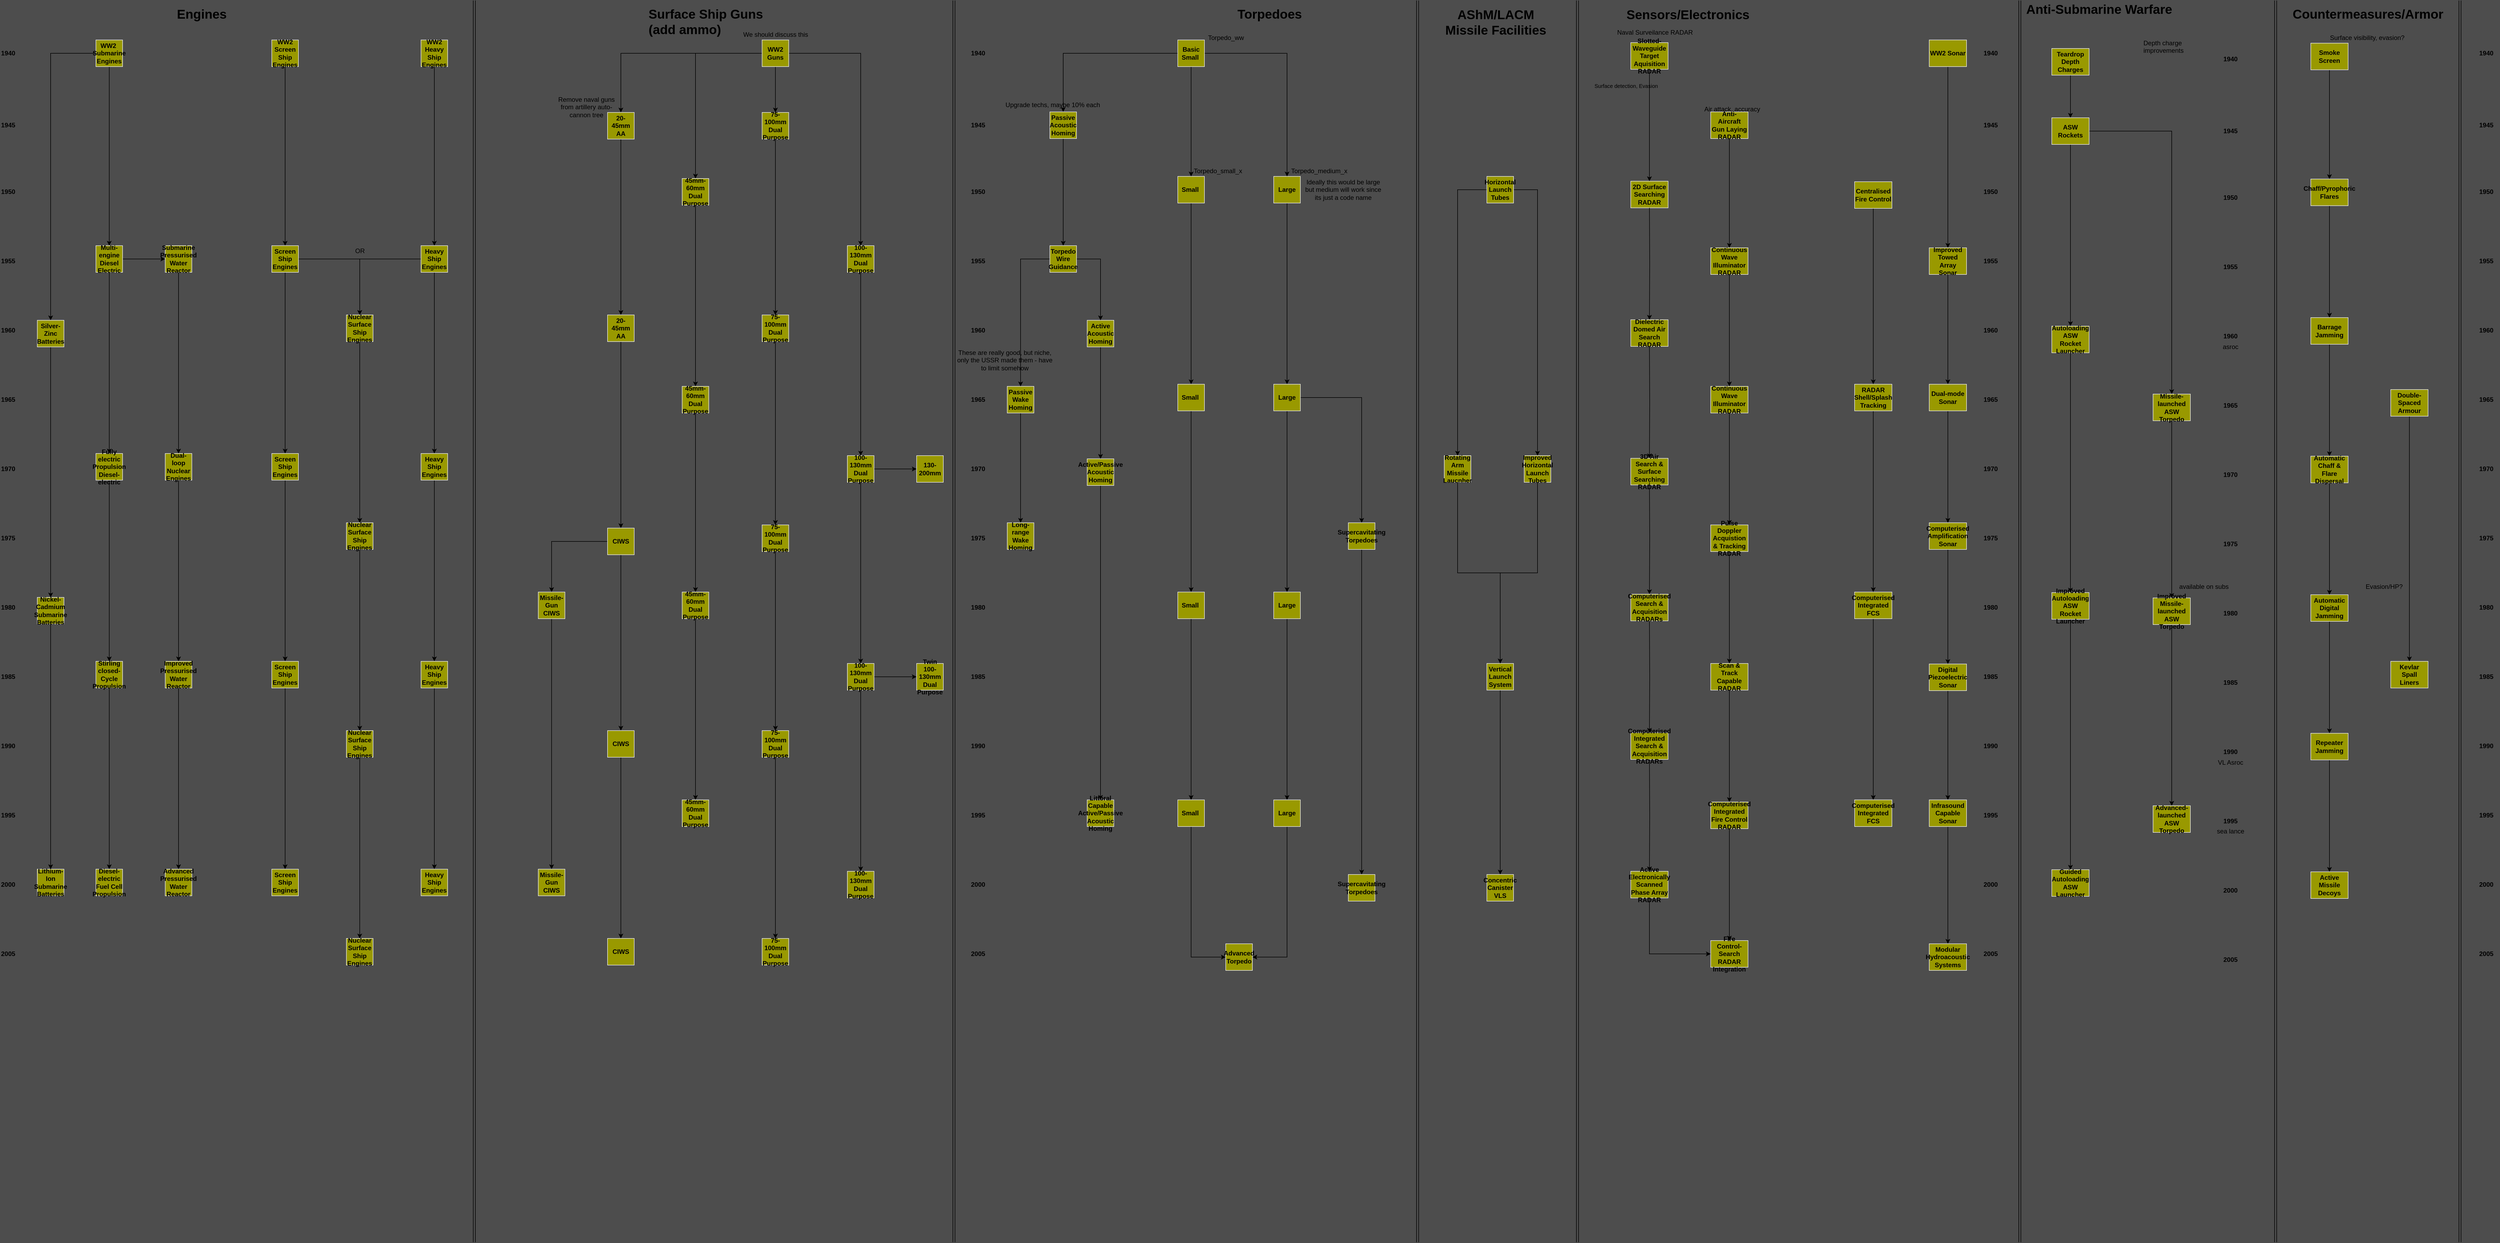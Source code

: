 <mxfile version="14.4.3" type="device" pages="7"><diagram id="k4AfZQAEBGvkmUJgl98D" name="New Submarine Stuff"><mxGraphModel dx="6336" dy="1676" grid="1" gridSize="10" guides="1" tooltips="1" connect="1" arrows="1" fold="1" page="1" pageScale="1" pageWidth="850" pageHeight="1100" background="#4D4D4D" math="0" shadow="0"><root><mxCell id="C5WFhDKt-ld-f9tAi8IY-0"/><mxCell id="C5WFhDKt-ld-f9tAi8IY-1" parent="C5WFhDKt-ld-f9tAi8IY-0"/><mxCell id="CP9UFO7GNS88F_ZE5ED8-22" style="edgeStyle=orthogonalEdgeStyle;rounded=0;orthogonalLoop=1;jettySize=auto;html=1;" parent="C5WFhDKt-ld-f9tAi8IY-1" source="sj7dAhnWm8pT44hadIcP-0" target="CP9UFO7GNS88F_ZE5ED8-19" edge="1"><mxGeometry relative="1" as="geometry"/></mxCell><mxCell id="sj7dAhnWm8pT44hadIcP-0" value="Small&amp;nbsp;" style="rounded=0;whiteSpace=wrap;html=1;strokeColor=#E6E6E6;fillColor=#999900;arcSize=6;fontStyle=1" parent="C5WFhDKt-ld-f9tAi8IY-1" vertex="1"><mxGeometry x="-2020" y="330" width="50" height="50" as="geometry"/></mxCell><mxCell id="CP9UFO7GNS88F_ZE5ED8-21" style="edgeStyle=orthogonalEdgeStyle;rounded=0;orthogonalLoop=1;jettySize=auto;html=1;" parent="C5WFhDKt-ld-f9tAi8IY-1" source="sj7dAhnWm8pT44hadIcP-1" target="CP9UFO7GNS88F_ZE5ED8-20" edge="1"><mxGeometry relative="1" as="geometry"/></mxCell><mxCell id="sj7dAhnWm8pT44hadIcP-1" value="Large" style="rounded=0;whiteSpace=wrap;html=1;strokeColor=#E6E6E6;fillColor=#999900;arcSize=6;fontStyle=1" parent="C5WFhDKt-ld-f9tAi8IY-1" vertex="1"><mxGeometry x="-1840" y="330" width="50" height="50" as="geometry"/></mxCell><mxCell id="CP9UFO7GNS88F_ZE5ED8-0" value="&lt;b&gt;1940&lt;/b&gt;" style="text;html=1;resizable=0;points=[];autosize=1;align=left;verticalAlign=top;spacingTop=-4;" parent="C5WFhDKt-ld-f9tAi8IY-1" vertex="1"><mxGeometry x="-4230" y="89" width="40" height="20" as="geometry"/></mxCell><mxCell id="CP9UFO7GNS88F_ZE5ED8-1" value="&lt;b&gt;1945&lt;/b&gt;" style="text;html=1;resizable=0;points=[];autosize=1;align=left;verticalAlign=top;spacingTop=-4;" parent="C5WFhDKt-ld-f9tAi8IY-1" vertex="1"><mxGeometry x="-4230" y="224" width="40" height="20" as="geometry"/></mxCell><mxCell id="CP9UFO7GNS88F_ZE5ED8-2" value="&lt;b&gt;1950&lt;/b&gt;" style="text;html=1;resizable=0;points=[];autosize=1;align=left;verticalAlign=top;spacingTop=-4;" parent="C5WFhDKt-ld-f9tAi8IY-1" vertex="1"><mxGeometry x="-4230" y="349" width="40" height="20" as="geometry"/></mxCell><mxCell id="CP9UFO7GNS88F_ZE5ED8-3" value="&lt;b&gt;1955&lt;/b&gt;" style="text;html=1;resizable=0;points=[];autosize=1;align=left;verticalAlign=top;spacingTop=-4;" parent="C5WFhDKt-ld-f9tAi8IY-1" vertex="1"><mxGeometry x="-4230" y="479" width="40" height="20" as="geometry"/></mxCell><mxCell id="CP9UFO7GNS88F_ZE5ED8-4" value="&lt;b&gt;1960&lt;/b&gt;" style="text;html=1;resizable=0;points=[];autosize=1;align=left;verticalAlign=top;spacingTop=-4;" parent="C5WFhDKt-ld-f9tAi8IY-1" vertex="1"><mxGeometry x="-4230" y="609" width="40" height="20" as="geometry"/></mxCell><mxCell id="CP9UFO7GNS88F_ZE5ED8-5" value="&lt;b&gt;1965&lt;/b&gt;" style="text;html=1;resizable=0;points=[];autosize=1;align=left;verticalAlign=top;spacingTop=-4;" parent="C5WFhDKt-ld-f9tAi8IY-1" vertex="1"><mxGeometry x="-4230" y="739" width="40" height="20" as="geometry"/></mxCell><mxCell id="CP9UFO7GNS88F_ZE5ED8-6" value="&lt;b&gt;1970&lt;/b&gt;" style="text;html=1;resizable=0;points=[];autosize=1;align=left;verticalAlign=top;spacingTop=-4;" parent="C5WFhDKt-ld-f9tAi8IY-1" vertex="1"><mxGeometry x="-4230" y="869" width="40" height="20" as="geometry"/></mxCell><mxCell id="CP9UFO7GNS88F_ZE5ED8-7" value="&lt;b&gt;1975&lt;/b&gt;" style="text;html=1;resizable=0;points=[];autosize=1;align=left;verticalAlign=top;spacingTop=-4;" parent="C5WFhDKt-ld-f9tAi8IY-1" vertex="1"><mxGeometry x="-4230" y="999" width="40" height="20" as="geometry"/></mxCell><mxCell id="CP9UFO7GNS88F_ZE5ED8-8" value="&lt;b&gt;1980&lt;/b&gt;" style="text;html=1;resizable=0;points=[];autosize=1;align=left;verticalAlign=top;spacingTop=-4;" parent="C5WFhDKt-ld-f9tAi8IY-1" vertex="1"><mxGeometry x="-4230" y="1129" width="40" height="20" as="geometry"/></mxCell><mxCell id="CP9UFO7GNS88F_ZE5ED8-9" value="&lt;b&gt;1985&lt;/b&gt;" style="text;html=1;resizable=0;points=[];autosize=1;align=left;verticalAlign=top;spacingTop=-4;" parent="C5WFhDKt-ld-f9tAi8IY-1" vertex="1"><mxGeometry x="-4230" y="1259" width="40" height="20" as="geometry"/></mxCell><mxCell id="CP9UFO7GNS88F_ZE5ED8-10" value="&lt;b&gt;1990&lt;/b&gt;" style="text;html=1;resizable=0;points=[];autosize=1;align=left;verticalAlign=top;spacingTop=-4;" parent="C5WFhDKt-ld-f9tAi8IY-1" vertex="1"><mxGeometry x="-4230" y="1389" width="40" height="20" as="geometry"/></mxCell><mxCell id="CP9UFO7GNS88F_ZE5ED8-11" value="&lt;b&gt;1995&lt;/b&gt;" style="text;html=1;resizable=0;points=[];autosize=1;align=left;verticalAlign=top;spacingTop=-4;" parent="C5WFhDKt-ld-f9tAi8IY-1" vertex="1"><mxGeometry x="-4230" y="1519" width="40" height="20" as="geometry"/></mxCell><mxCell id="CP9UFO7GNS88F_ZE5ED8-12" value="&lt;b&gt;2000&lt;/b&gt;" style="text;html=1;resizable=0;points=[];autosize=1;align=left;verticalAlign=top;spacingTop=-4;" parent="C5WFhDKt-ld-f9tAi8IY-1" vertex="1"><mxGeometry x="-4230" y="1649" width="40" height="20" as="geometry"/></mxCell><mxCell id="CP9UFO7GNS88F_ZE5ED8-13" value="&lt;b&gt;2005&lt;/b&gt;" style="text;html=1;resizable=0;points=[];autosize=1;align=left;verticalAlign=top;spacingTop=-4;" parent="C5WFhDKt-ld-f9tAi8IY-1" vertex="1"><mxGeometry x="-4230" y="1779" width="40" height="20" as="geometry"/></mxCell><mxCell id="CP9UFO7GNS88F_ZE5ED8-15" style="edgeStyle=orthogonalEdgeStyle;rounded=0;orthogonalLoop=1;jettySize=auto;html=1;" parent="C5WFhDKt-ld-f9tAi8IY-1" source="CP9UFO7GNS88F_ZE5ED8-14" target="sj7dAhnWm8pT44hadIcP-0" edge="1"><mxGeometry relative="1" as="geometry"/></mxCell><mxCell id="CP9UFO7GNS88F_ZE5ED8-16" style="edgeStyle=orthogonalEdgeStyle;rounded=0;orthogonalLoop=1;jettySize=auto;html=1;" parent="C5WFhDKt-ld-f9tAi8IY-1" source="CP9UFO7GNS88F_ZE5ED8-14" target="sj7dAhnWm8pT44hadIcP-1" edge="1"><mxGeometry relative="1" as="geometry"/></mxCell><mxCell id="idUyZN2KKD0iHVpQir82-14" style="edgeStyle=orthogonalEdgeStyle;rounded=0;orthogonalLoop=1;jettySize=auto;html=1;" parent="C5WFhDKt-ld-f9tAi8IY-1" source="CP9UFO7GNS88F_ZE5ED8-14" target="idUyZN2KKD0iHVpQir82-0" edge="1"><mxGeometry relative="1" as="geometry"/></mxCell><mxCell id="CP9UFO7GNS88F_ZE5ED8-14" value="Basic Small&amp;nbsp;" style="rounded=0;whiteSpace=wrap;html=1;strokeColor=#E6E6E6;fillColor=#999900;arcSize=6;fontStyle=1" parent="C5WFhDKt-ld-f9tAi8IY-1" vertex="1"><mxGeometry x="-2020" y="74" width="50" height="50" as="geometry"/></mxCell><mxCell id="vhZU52meD8vUy6PAUd2d-130" style="edgeStyle=orthogonalEdgeStyle;rounded=0;orthogonalLoop=1;jettySize=auto;html=1;" parent="C5WFhDKt-ld-f9tAi8IY-1" source="CP9UFO7GNS88F_ZE5ED8-19" target="CP9UFO7GNS88F_ZE5ED8-25" edge="1"><mxGeometry relative="1" as="geometry"/></mxCell><mxCell id="CP9UFO7GNS88F_ZE5ED8-19" value="Small&amp;nbsp;" style="rounded=0;whiteSpace=wrap;html=1;strokeColor=#E6E6E6;fillColor=#999900;arcSize=6;fontStyle=1" parent="C5WFhDKt-ld-f9tAi8IY-1" vertex="1"><mxGeometry x="-2020" y="720" width="50" height="50" as="geometry"/></mxCell><mxCell id="vhZU52meD8vUy6PAUd2d-131" style="edgeStyle=orthogonalEdgeStyle;rounded=0;orthogonalLoop=1;jettySize=auto;html=1;" parent="C5WFhDKt-ld-f9tAi8IY-1" source="CP9UFO7GNS88F_ZE5ED8-20" target="CP9UFO7GNS88F_ZE5ED8-26" edge="1"><mxGeometry relative="1" as="geometry"/></mxCell><mxCell id="vhZU52meD8vUy6PAUd2d-132" style="edgeStyle=orthogonalEdgeStyle;rounded=0;orthogonalLoop=1;jettySize=auto;html=1;" parent="C5WFhDKt-ld-f9tAi8IY-1" source="CP9UFO7GNS88F_ZE5ED8-20" target="CP9UFO7GNS88F_ZE5ED8-40" edge="1"><mxGeometry relative="1" as="geometry"/></mxCell><mxCell id="CP9UFO7GNS88F_ZE5ED8-20" value="Large" style="rounded=0;whiteSpace=wrap;html=1;strokeColor=#E6E6E6;fillColor=#999900;arcSize=6;fontStyle=1" parent="C5WFhDKt-ld-f9tAi8IY-1" vertex="1"><mxGeometry x="-1840" y="720" width="50" height="50" as="geometry"/></mxCell><mxCell id="CP9UFO7GNS88F_ZE5ED8-39" style="edgeStyle=orthogonalEdgeStyle;rounded=0;orthogonalLoop=1;jettySize=auto;html=1;" parent="C5WFhDKt-ld-f9tAi8IY-1" source="CP9UFO7GNS88F_ZE5ED8-25" target="CP9UFO7GNS88F_ZE5ED8-27" edge="1"><mxGeometry relative="1" as="geometry"/></mxCell><mxCell id="CP9UFO7GNS88F_ZE5ED8-25" value="Small&amp;nbsp;" style="rounded=0;whiteSpace=wrap;html=1;strokeColor=#E6E6E6;fillColor=#999900;arcSize=6;fontStyle=1" parent="C5WFhDKt-ld-f9tAi8IY-1" vertex="1"><mxGeometry x="-2020" y="1110" width="50" height="50" as="geometry"/></mxCell><mxCell id="CP9UFO7GNS88F_ZE5ED8-38" style="edgeStyle=orthogonalEdgeStyle;rounded=0;orthogonalLoop=1;jettySize=auto;html=1;" parent="C5WFhDKt-ld-f9tAi8IY-1" source="CP9UFO7GNS88F_ZE5ED8-26" target="CP9UFO7GNS88F_ZE5ED8-28" edge="1"><mxGeometry relative="1" as="geometry"/></mxCell><mxCell id="CP9UFO7GNS88F_ZE5ED8-26" value="Large" style="rounded=0;whiteSpace=wrap;html=1;strokeColor=#E6E6E6;fillColor=#999900;arcSize=6;fontStyle=1" parent="C5WFhDKt-ld-f9tAi8IY-1" vertex="1"><mxGeometry x="-1840" y="1110" width="50" height="50" as="geometry"/></mxCell><mxCell id="CP9UFO7GNS88F_ZE5ED8-32" style="edgeStyle=orthogonalEdgeStyle;rounded=0;orthogonalLoop=1;jettySize=auto;html=1;entryX=0;entryY=0.5;entryDx=0;entryDy=0;exitX=0.5;exitY=1;exitDx=0;exitDy=0;" parent="C5WFhDKt-ld-f9tAi8IY-1" source="CP9UFO7GNS88F_ZE5ED8-27" target="CP9UFO7GNS88F_ZE5ED8-31" edge="1"><mxGeometry relative="1" as="geometry"/></mxCell><mxCell id="CP9UFO7GNS88F_ZE5ED8-27" value="Small&amp;nbsp;" style="rounded=0;whiteSpace=wrap;html=1;strokeColor=#E6E6E6;fillColor=#999900;arcSize=6;fontStyle=1" parent="C5WFhDKt-ld-f9tAi8IY-1" vertex="1"><mxGeometry x="-2020" y="1500" width="50" height="50" as="geometry"/></mxCell><mxCell id="CP9UFO7GNS88F_ZE5ED8-33" style="edgeStyle=orthogonalEdgeStyle;rounded=0;orthogonalLoop=1;jettySize=auto;html=1;entryX=1;entryY=0.5;entryDx=0;entryDy=0;exitX=0.5;exitY=1;exitDx=0;exitDy=0;" parent="C5WFhDKt-ld-f9tAi8IY-1" source="CP9UFO7GNS88F_ZE5ED8-28" target="CP9UFO7GNS88F_ZE5ED8-31" edge="1"><mxGeometry relative="1" as="geometry"/></mxCell><mxCell id="CP9UFO7GNS88F_ZE5ED8-28" value="Large" style="rounded=0;whiteSpace=wrap;html=1;strokeColor=#E6E6E6;fillColor=#999900;arcSize=6;fontStyle=1" parent="C5WFhDKt-ld-f9tAi8IY-1" vertex="1"><mxGeometry x="-1840" y="1500" width="50" height="50" as="geometry"/></mxCell><mxCell id="CP9UFO7GNS88F_ZE5ED8-31" value="Advanced Torpedo" style="rounded=0;whiteSpace=wrap;html=1;strokeColor=#E6E6E6;fillColor=#999900;arcSize=6;fontStyle=1" parent="C5WFhDKt-ld-f9tAi8IY-1" vertex="1"><mxGeometry x="-1930" y="1770" width="50" height="50" as="geometry"/></mxCell><mxCell id="CP9UFO7GNS88F_ZE5ED8-43" style="edgeStyle=orthogonalEdgeStyle;rounded=0;orthogonalLoop=1;jettySize=auto;html=1;" parent="C5WFhDKt-ld-f9tAi8IY-1" source="CP9UFO7GNS88F_ZE5ED8-40" target="CP9UFO7GNS88F_ZE5ED8-42" edge="1"><mxGeometry relative="1" as="geometry"/></mxCell><mxCell id="CP9UFO7GNS88F_ZE5ED8-40" value="Supercavitating Torpedoes" style="rounded=0;whiteSpace=wrap;html=1;strokeColor=#E6E6E6;fillColor=#999900;arcSize=6;fontStyle=1" parent="C5WFhDKt-ld-f9tAi8IY-1" vertex="1"><mxGeometry x="-1700" y="980" width="50" height="50" as="geometry"/></mxCell><mxCell id="CP9UFO7GNS88F_ZE5ED8-42" value="Supercavitating Torpedoes" style="rounded=0;whiteSpace=wrap;html=1;strokeColor=#E6E6E6;fillColor=#999900;arcSize=6;fontStyle=1" parent="C5WFhDKt-ld-f9tAi8IY-1" vertex="1"><mxGeometry x="-1700" y="1640" width="50" height="50" as="geometry"/></mxCell><mxCell id="vhZU52meD8vUy6PAUd2d-6" value="" style="edgeStyle=orthogonalEdgeStyle;rounded=0;orthogonalLoop=1;jettySize=auto;html=1;" parent="C5WFhDKt-ld-f9tAi8IY-1" source="vhZU52meD8vUy6PAUd2d-7" target="vhZU52meD8vUy6PAUd2d-12" edge="1"><mxGeometry relative="1" as="geometry"><mxPoint x="141" y="215" as="targetPoint"/></mxGeometry></mxCell><mxCell id="vhZU52meD8vUy6PAUd2d-7" value="&lt;span&gt;Smoke Screen&lt;/span&gt;&lt;br&gt;" style="rounded=0;whiteSpace=wrap;html=1;strokeColor=#E6E6E6;fillColor=#999900;arcSize=6;fontStyle=1" parent="C5WFhDKt-ld-f9tAi8IY-1" vertex="1"><mxGeometry x="106" y="80" width="70" height="50" as="geometry"/></mxCell><mxCell id="vhZU52meD8vUy6PAUd2d-11" value="" style="edgeStyle=orthogonalEdgeStyle;rounded=0;orthogonalLoop=1;jettySize=auto;html=1;" parent="C5WFhDKt-ld-f9tAi8IY-1" source="vhZU52meD8vUy6PAUd2d-12" target="vhZU52meD8vUy6PAUd2d-14" edge="1"><mxGeometry relative="1" as="geometry"><mxPoint x="141" y="475" as="targetPoint"/></mxGeometry></mxCell><mxCell id="vhZU52meD8vUy6PAUd2d-12" value="Chaff/Pyrophoric Flares" style="rounded=0;whiteSpace=wrap;html=1;strokeColor=#E6E6E6;fillColor=#999900;arcSize=6;fontStyle=1" parent="C5WFhDKt-ld-f9tAi8IY-1" vertex="1"><mxGeometry x="106" y="335" width="70" height="50" as="geometry"/></mxCell><mxCell id="vhZU52meD8vUy6PAUd2d-13" value="" style="edgeStyle=orthogonalEdgeStyle;rounded=0;orthogonalLoop=1;jettySize=auto;html=1;" parent="C5WFhDKt-ld-f9tAi8IY-1" source="vhZU52meD8vUy6PAUd2d-14" target="vhZU52meD8vUy6PAUd2d-17" edge="1"><mxGeometry relative="1" as="geometry"><mxPoint x="141" y="735" as="targetPoint"/></mxGeometry></mxCell><mxCell id="vhZU52meD8vUy6PAUd2d-14" value="Barrage Jamming" style="rounded=0;whiteSpace=wrap;html=1;strokeColor=#E6E6E6;fillColor=#999900;arcSize=6;fontStyle=1" parent="C5WFhDKt-ld-f9tAi8IY-1" vertex="1"><mxGeometry x="106" y="595" width="70" height="50" as="geometry"/></mxCell><mxCell id="vhZU52meD8vUy6PAUd2d-15" value="" style="edgeStyle=orthogonalEdgeStyle;rounded=0;orthogonalLoop=1;jettySize=auto;html=1;" parent="C5WFhDKt-ld-f9tAi8IY-1" source="vhZU52meD8vUy6PAUd2d-17" target="vhZU52meD8vUy6PAUd2d-21" edge="1"><mxGeometry relative="1" as="geometry"><mxPoint x="141" y="995" as="targetPoint"/></mxGeometry></mxCell><mxCell id="vhZU52meD8vUy6PAUd2d-17" value="Automatic Chaff &amp;amp; Flare Dispersal" style="rounded=0;whiteSpace=wrap;html=1;strokeColor=#E6E6E6;fillColor=#999900;arcSize=6;fontStyle=1" parent="C5WFhDKt-ld-f9tAi8IY-1" vertex="1"><mxGeometry x="106" y="855" width="70" height="50" as="geometry"/></mxCell><mxCell id="vhZU52meD8vUy6PAUd2d-20" value="" style="edgeStyle=orthogonalEdgeStyle;rounded=0;orthogonalLoop=1;jettySize=auto;html=1;" parent="C5WFhDKt-ld-f9tAi8IY-1" source="vhZU52meD8vUy6PAUd2d-21" target="vhZU52meD8vUy6PAUd2d-23" edge="1"><mxGeometry relative="1" as="geometry"><mxPoint x="141" y="1255" as="targetPoint"/></mxGeometry></mxCell><mxCell id="vhZU52meD8vUy6PAUd2d-21" value="Automatic Digital Jamming" style="rounded=0;whiteSpace=wrap;html=1;strokeColor=#E6E6E6;fillColor=#999900;arcSize=6;fontStyle=1" parent="C5WFhDKt-ld-f9tAi8IY-1" vertex="1"><mxGeometry x="106" y="1115" width="70" height="50" as="geometry"/></mxCell><mxCell id="vhZU52meD8vUy6PAUd2d-22" value="" style="edgeStyle=orthogonalEdgeStyle;rounded=0;orthogonalLoop=1;jettySize=auto;html=1;" parent="C5WFhDKt-ld-f9tAi8IY-1" source="vhZU52meD8vUy6PAUd2d-23" target="vhZU52meD8vUy6PAUd2d-24" edge="1"><mxGeometry relative="1" as="geometry"><mxPoint x="141" y="1515" as="targetPoint"/></mxGeometry></mxCell><mxCell id="vhZU52meD8vUy6PAUd2d-23" value="Repeater Jamming" style="rounded=0;whiteSpace=wrap;html=1;strokeColor=#E6E6E6;fillColor=#999900;arcSize=6;fontStyle=1" parent="C5WFhDKt-ld-f9tAi8IY-1" vertex="1"><mxGeometry x="106" y="1375" width="70" height="50" as="geometry"/></mxCell><mxCell id="vhZU52meD8vUy6PAUd2d-24" value="Active Missile Decoys" style="rounded=0;whiteSpace=wrap;html=1;strokeColor=#E6E6E6;fillColor=#999900;arcSize=6;fontStyle=1" parent="C5WFhDKt-ld-f9tAi8IY-1" vertex="1"><mxGeometry x="106" y="1635" width="70" height="50" as="geometry"/></mxCell><mxCell id="vhZU52meD8vUy6PAUd2d-28" value="&lt;font style=&quot;font-size: 24px&quot;&gt;&lt;b&gt;Countermeasures/Armor&lt;/b&gt;&lt;/font&gt;" style="text;html=1;resizable=0;points=[];autosize=1;align=left;verticalAlign=top;spacingTop=-4;" parent="C5WFhDKt-ld-f9tAi8IY-1" vertex="1"><mxGeometry x="70" y="9" width="300" height="20" as="geometry"/></mxCell><mxCell id="vhZU52meD8vUy6PAUd2d-29" value="" style="shape=link;html=1;" parent="C5WFhDKt-ld-f9tAi8IY-1" edge="1"><mxGeometry width="50" height="50" relative="1" as="geometry"><mxPoint x="-2440.0" y="2330" as="sourcePoint"/><mxPoint x="-2440.0" as="targetPoint"/></mxGeometry></mxCell><mxCell id="vhZU52meD8vUy6PAUd2d-30" value="&lt;span style=&quot;font-size: 24px&quot;&gt;&lt;b&gt;Anti-Submarine Warfare&lt;/b&gt;&lt;/span&gt;" style="text;html=1;resizable=0;points=[];autosize=1;align=left;verticalAlign=top;spacingTop=-4;" parent="C5WFhDKt-ld-f9tAi8IY-1" vertex="1"><mxGeometry x="-430.0" width="290" height="20" as="geometry"/></mxCell><mxCell id="vhZU52meD8vUy6PAUd2d-44" value="" style="shape=link;html=1;" parent="C5WFhDKt-ld-f9tAi8IY-1" edge="1"><mxGeometry width="50" height="50" relative="1" as="geometry"><mxPoint x="-440.001" y="2330" as="sourcePoint"/><mxPoint x="-440.001" as="targetPoint"/></mxGeometry></mxCell><mxCell id="vhZU52meD8vUy6PAUd2d-45" value="" style="edgeStyle=orthogonalEdgeStyle;rounded=0;orthogonalLoop=1;jettySize=auto;html=1;" parent="C5WFhDKt-ld-f9tAi8IY-1" source="vhZU52meD8vUy6PAUd2d-46" target="vhZU52meD8vUy6PAUd2d-51" edge="1"><mxGeometry relative="1" as="geometry"/></mxCell><mxCell id="vhZU52meD8vUy6PAUd2d-46" value="Slotted-Waveguide Target Aquisition RADAR" style="rounded=0;whiteSpace=wrap;html=1;strokeColor=#E6E6E6;fillColor=#999900;arcSize=6;fontStyle=1" parent="C5WFhDKt-ld-f9tAi8IY-1" vertex="1"><mxGeometry x="-1170" y="79" width="70" height="50" as="geometry"/></mxCell><mxCell id="vhZU52meD8vUy6PAUd2d-51" value="2D Surface Searching RADAR" style="rounded=0;whiteSpace=wrap;html=1;strokeColor=#E6E6E6;fillColor=#999900;arcSize=6;fontStyle=1" parent="C5WFhDKt-ld-f9tAi8IY-1" vertex="1"><mxGeometry x="-1170" y="339" width="70" height="50" as="geometry"/></mxCell><mxCell id="vhZU52meD8vUy6PAUd2d-52" value="" style="edgeStyle=orthogonalEdgeStyle;rounded=0;orthogonalLoop=1;jettySize=auto;html=1;" parent="C5WFhDKt-ld-f9tAi8IY-1" source="vhZU52meD8vUy6PAUd2d-53" target="vhZU52meD8vUy6PAUd2d-55" edge="1"><mxGeometry relative="1" as="geometry"/></mxCell><mxCell id="vhZU52meD8vUy6PAUd2d-53" value="Anti-Aircraft Gun Laying RADAR" style="rounded=0;whiteSpace=wrap;html=1;strokeColor=#E6E6E6;fillColor=#999900;arcSize=6;fontStyle=1" parent="C5WFhDKt-ld-f9tAi8IY-1" vertex="1"><mxGeometry x="-1020" y="209" width="70" height="50" as="geometry"/></mxCell><mxCell id="vhZU52meD8vUy6PAUd2d-54" value="" style="edgeStyle=orthogonalEdgeStyle;rounded=0;orthogonalLoop=1;jettySize=auto;html=1;" parent="C5WFhDKt-ld-f9tAi8IY-1" source="vhZU52meD8vUy6PAUd2d-55" target="vhZU52meD8vUy6PAUd2d-57" edge="1"><mxGeometry relative="1" as="geometry"><mxPoint x="-985" y="594" as="targetPoint"/></mxGeometry></mxCell><mxCell id="vhZU52meD8vUy6PAUd2d-55" value="Continuous Wave Illuminator RADAR" style="rounded=0;whiteSpace=wrap;html=1;strokeColor=#E6E6E6;fillColor=#999900;arcSize=6;fontStyle=1" parent="C5WFhDKt-ld-f9tAi8IY-1" vertex="1"><mxGeometry x="-1020" y="464" width="70" height="50" as="geometry"/></mxCell><mxCell id="vhZU52meD8vUy6PAUd2d-56" value="" style="edgeStyle=orthogonalEdgeStyle;rounded=0;orthogonalLoop=1;jettySize=auto;html=1;entryX=0.5;entryY=0;entryDx=0;entryDy=0;" parent="C5WFhDKt-ld-f9tAi8IY-1" source="vhZU52meD8vUy6PAUd2d-57" target="vhZU52meD8vUy6PAUd2d-59" edge="1"><mxGeometry relative="1" as="geometry"><mxPoint x="-985" y="854" as="targetPoint"/></mxGeometry></mxCell><mxCell id="vhZU52meD8vUy6PAUd2d-57" value="Continuous Wave Illuminator RADAR" style="rounded=0;whiteSpace=wrap;html=1;strokeColor=#E6E6E6;fillColor=#999900;arcSize=6;fontStyle=1" parent="C5WFhDKt-ld-f9tAi8IY-1" vertex="1"><mxGeometry x="-1020" y="724" width="70" height="50" as="geometry"/></mxCell><mxCell id="vhZU52meD8vUy6PAUd2d-58" style="edgeStyle=orthogonalEdgeStyle;rounded=0;orthogonalLoop=1;jettySize=auto;html=1;" parent="C5WFhDKt-ld-f9tAi8IY-1" source="vhZU52meD8vUy6PAUd2d-59" target="vhZU52meD8vUy6PAUd2d-75" edge="1"><mxGeometry relative="1" as="geometry"/></mxCell><mxCell id="vhZU52meD8vUy6PAUd2d-59" value="Pulse Doppler Acquistion &amp;amp; Tracking RADAR" style="rounded=0;whiteSpace=wrap;html=1;strokeColor=#E6E6E6;fillColor=#999900;arcSize=6;fontStyle=1" parent="C5WFhDKt-ld-f9tAi8IY-1" vertex="1"><mxGeometry x="-1020" y="984" width="70" height="50" as="geometry"/></mxCell><mxCell id="vhZU52meD8vUy6PAUd2d-60" value="&lt;span style=&quot;font-size: 24px&quot;&gt;&lt;b&gt;Sensors/Electronics&lt;/b&gt;&lt;/span&gt;" style="text;html=1;resizable=0;points=[];autosize=1;align=left;verticalAlign=top;spacingTop=-4;" parent="C5WFhDKt-ld-f9tAi8IY-1" vertex="1"><mxGeometry x="-1180" y="10" width="250" height="20" as="geometry"/></mxCell><mxCell id="vhZU52meD8vUy6PAUd2d-61" value="&lt;font style=&quot;font-size: 10px&quot;&gt;Surface detection, Evasion&amp;nbsp;&lt;/font&gt;" style="text;html=1;resizable=0;points=[];autosize=1;align=left;verticalAlign=top;spacingTop=-4;" parent="C5WFhDKt-ld-f9tAi8IY-1" vertex="1"><mxGeometry x="-1240" y="150" width="140" height="20" as="geometry"/></mxCell><mxCell id="vhZU52meD8vUy6PAUd2d-67" value="" style="edgeStyle=orthogonalEdgeStyle;rounded=0;orthogonalLoop=1;jettySize=auto;html=1;" parent="C5WFhDKt-ld-f9tAi8IY-1" target="vhZU52meD8vUy6PAUd2d-68" edge="1"><mxGeometry relative="1" as="geometry"><mxPoint x="-1135.0" y="389" as="sourcePoint"/></mxGeometry></mxCell><mxCell id="vhZU52meD8vUy6PAUd2d-68" value="Dielectric Domed Air Search RADAR" style="rounded=0;whiteSpace=wrap;html=1;strokeColor=#E6E6E6;fillColor=#999900;arcSize=6;fontStyle=1" parent="C5WFhDKt-ld-f9tAi8IY-1" vertex="1"><mxGeometry x="-1170" y="599" width="70" height="50" as="geometry"/></mxCell><mxCell id="vhZU52meD8vUy6PAUd2d-69" value="Air attack, accuracy" style="text;html=1;" parent="C5WFhDKt-ld-f9tAi8IY-1" vertex="1"><mxGeometry x="-1034.5" y="190" width="50" height="20" as="geometry"/></mxCell><mxCell id="vhZU52meD8vUy6PAUd2d-70" value="" style="edgeStyle=orthogonalEdgeStyle;rounded=0;orthogonalLoop=1;jettySize=auto;html=1;" parent="C5WFhDKt-ld-f9tAi8IY-1" target="vhZU52meD8vUy6PAUd2d-71" edge="1"><mxGeometry relative="1" as="geometry"><mxPoint x="-1135.0" y="649" as="sourcePoint"/></mxGeometry></mxCell><mxCell id="vhZU52meD8vUy6PAUd2d-71" value="3D Air Search &amp;amp; Surface Searching RADAR" style="rounded=0;whiteSpace=wrap;html=1;strokeColor=#E6E6E6;fillColor=#999900;arcSize=6;fontStyle=1" parent="C5WFhDKt-ld-f9tAi8IY-1" vertex="1"><mxGeometry x="-1170" y="859" width="70" height="50" as="geometry"/></mxCell><mxCell id="vhZU52meD8vUy6PAUd2d-72" value="" style="edgeStyle=orthogonalEdgeStyle;rounded=0;orthogonalLoop=1;jettySize=auto;html=1;" parent="C5WFhDKt-ld-f9tAi8IY-1" target="vhZU52meD8vUy6PAUd2d-73" edge="1"><mxGeometry relative="1" as="geometry"><mxPoint x="-1135.0" y="904" as="sourcePoint"/></mxGeometry></mxCell><mxCell id="vhZU52meD8vUy6PAUd2d-73" value="&lt;span&gt;Computerised Search &amp;amp; Acquisition RADARs&lt;/span&gt;" style="rounded=0;whiteSpace=wrap;html=1;strokeColor=#E6E6E6;fillColor=#999900;arcSize=6;fontStyle=1" parent="C5WFhDKt-ld-f9tAi8IY-1" vertex="1"><mxGeometry x="-1170" y="1114" width="70" height="50" as="geometry"/></mxCell><mxCell id="vhZU52meD8vUy6PAUd2d-74" style="edgeStyle=orthogonalEdgeStyle;rounded=0;orthogonalLoop=1;jettySize=auto;html=1;" parent="C5WFhDKt-ld-f9tAi8IY-1" source="vhZU52meD8vUy6PAUd2d-75" target="vhZU52meD8vUy6PAUd2d-79" edge="1"><mxGeometry relative="1" as="geometry"/></mxCell><mxCell id="vhZU52meD8vUy6PAUd2d-75" value="Scan &amp;amp; Track Capable RADAR" style="rounded=0;whiteSpace=wrap;html=1;strokeColor=#E6E6E6;fillColor=#999900;arcSize=6;fontStyle=1" parent="C5WFhDKt-ld-f9tAi8IY-1" vertex="1"><mxGeometry x="-1020" y="1244" width="70" height="50" as="geometry"/></mxCell><mxCell id="vhZU52meD8vUy6PAUd2d-76" value="" style="edgeStyle=orthogonalEdgeStyle;rounded=0;orthogonalLoop=1;jettySize=auto;html=1;" parent="C5WFhDKt-ld-f9tAi8IY-1" target="vhZU52meD8vUy6PAUd2d-77" edge="1"><mxGeometry relative="1" as="geometry"><mxPoint x="-1135.0" y="1164" as="sourcePoint"/></mxGeometry></mxCell><mxCell id="vhZU52meD8vUy6PAUd2d-77" value="Computerised Integrated Search &amp;amp; Acquisition RADARs" style="rounded=0;whiteSpace=wrap;html=1;strokeColor=#E6E6E6;fillColor=#999900;arcSize=6;fontStyle=1" parent="C5WFhDKt-ld-f9tAi8IY-1" vertex="1"><mxGeometry x="-1170" y="1374" width="70" height="50" as="geometry"/></mxCell><mxCell id="vhZU52meD8vUy6PAUd2d-78" style="edgeStyle=orthogonalEdgeStyle;rounded=0;orthogonalLoop=1;jettySize=auto;html=1;" parent="C5WFhDKt-ld-f9tAi8IY-1" source="vhZU52meD8vUy6PAUd2d-79" target="vhZU52meD8vUy6PAUd2d-80" edge="1"><mxGeometry relative="1" as="geometry"/></mxCell><mxCell id="vhZU52meD8vUy6PAUd2d-79" value="Computerised Integrated Fire Control RADAR" style="rounded=0;whiteSpace=wrap;html=1;strokeColor=#E6E6E6;fillColor=#999900;arcSize=6;fontStyle=1" parent="C5WFhDKt-ld-f9tAi8IY-1" vertex="1"><mxGeometry x="-1020" y="1504" width="70" height="50" as="geometry"/></mxCell><mxCell id="vhZU52meD8vUy6PAUd2d-80" value="Fire Control-Search RADAR Integration" style="rounded=0;whiteSpace=wrap;html=1;strokeColor=#E6E6E6;fillColor=#999900;arcSize=6;fontStyle=1" parent="C5WFhDKt-ld-f9tAi8IY-1" vertex="1"><mxGeometry x="-1020" y="1764" width="70" height="50" as="geometry"/></mxCell><mxCell id="vhZU52meD8vUy6PAUd2d-81" value="" style="edgeStyle=orthogonalEdgeStyle;rounded=0;orthogonalLoop=1;jettySize=auto;html=1;" parent="C5WFhDKt-ld-f9tAi8IY-1" target="vhZU52meD8vUy6PAUd2d-83" edge="1"><mxGeometry relative="1" as="geometry"><mxPoint x="-1135.0" y="1424" as="sourcePoint"/></mxGeometry></mxCell><mxCell id="vhZU52meD8vUy6PAUd2d-82" style="edgeStyle=orthogonalEdgeStyle;rounded=0;orthogonalLoop=1;jettySize=auto;html=1;entryX=0;entryY=0.5;entryDx=0;entryDy=0;exitX=0.5;exitY=1;exitDx=0;exitDy=0;" parent="C5WFhDKt-ld-f9tAi8IY-1" source="vhZU52meD8vUy6PAUd2d-83" target="vhZU52meD8vUy6PAUd2d-80" edge="1"><mxGeometry relative="1" as="geometry"/></mxCell><mxCell id="vhZU52meD8vUy6PAUd2d-83" value="Active Electronically Scanned Phase Array RADAR" style="rounded=0;whiteSpace=wrap;html=1;strokeColor=#E6E6E6;fillColor=#999900;arcSize=6;fontStyle=1" parent="C5WFhDKt-ld-f9tAi8IY-1" vertex="1"><mxGeometry x="-1170" y="1634" width="70" height="50" as="geometry"/></mxCell><mxCell id="vhZU52meD8vUy6PAUd2d-85" value="Depth charge&lt;br&gt;improvements&lt;br&gt;" style="text;html=1;resizable=0;points=[];autosize=1;align=left;verticalAlign=top;spacingTop=-4;" parent="C5WFhDKt-ld-f9tAi8IY-1" vertex="1"><mxGeometry x="-210" y="70" width="90" height="30" as="geometry"/></mxCell><mxCell id="vhZU52meD8vUy6PAUd2d-87" value="Surface visibility, evasion?" style="text;html=1;resizable=0;points=[];autosize=1;align=left;verticalAlign=top;spacingTop=-4;" parent="C5WFhDKt-ld-f9tAi8IY-1" vertex="1"><mxGeometry x="140" y="60" width="160" height="20" as="geometry"/></mxCell><mxCell id="vhZU52meD8vUy6PAUd2d-88" value="Evasion/HP?" style="text;html=1;resizable=0;points=[];autosize=1;align=left;verticalAlign=top;spacingTop=-4;" parent="C5WFhDKt-ld-f9tAi8IY-1" vertex="1"><mxGeometry x="207" y="1090" width="80" height="20" as="geometry"/></mxCell><mxCell id="vhZU52meD8vUy6PAUd2d-125" value="&lt;span style=&quot;font-size: 24px&quot;&gt;&lt;b&gt;Surface Ship Guns&lt;br&gt;(add ammo)&lt;br&gt;&lt;/b&gt;&lt;/span&gt;" style="text;html=1;resizable=0;points=[];autosize=1;align=left;verticalAlign=top;spacingTop=-4;" parent="C5WFhDKt-ld-f9tAi8IY-1" vertex="1"><mxGeometry x="-3015" y="9" width="230" height="40" as="geometry"/></mxCell><mxCell id="vhZU52meD8vUy6PAUd2d-126" value="" style="shape=link;html=1;" parent="C5WFhDKt-ld-f9tAi8IY-1" edge="1"><mxGeometry width="50" height="50" relative="1" as="geometry"><mxPoint x="39.999" y="2330" as="sourcePoint"/><mxPoint x="39.999" as="targetPoint"/></mxGeometry></mxCell><mxCell id="vhZU52meD8vUy6PAUd2d-127" value="" style="shape=link;html=1;" parent="C5WFhDKt-ld-f9tAi8IY-1" edge="1"><mxGeometry width="50" height="50" relative="1" as="geometry"><mxPoint x="385.929" y="2330" as="sourcePoint"/><mxPoint x="385.929" as="targetPoint"/></mxGeometry></mxCell><mxCell id="vhZU52meD8vUy6PAUd2d-128" value="" style="shape=link;html=1;" parent="C5WFhDKt-ld-f9tAi8IY-1" edge="1"><mxGeometry width="50" height="50" relative="1" as="geometry"><mxPoint x="-3340.0" y="2330" as="sourcePoint"/><mxPoint x="-3340.0" as="targetPoint"/></mxGeometry></mxCell><mxCell id="vhZU52meD8vUy6PAUd2d-129" value="&lt;span style=&quot;font-size: 24px&quot;&gt;&lt;b&gt;Torpedoes&lt;br&gt;&lt;/b&gt;&lt;/span&gt;" style="text;html=1;resizable=0;points=[];autosize=1;align=left;verticalAlign=top;spacingTop=-4;" parent="C5WFhDKt-ld-f9tAi8IY-1" vertex="1"><mxGeometry x="-1910" y="9" width="140" height="20" as="geometry"/></mxCell><mxCell id="vhZU52meD8vUy6PAUd2d-133" value="Torpedo_ww" style="text;html=1;align=center;verticalAlign=middle;resizable=0;points=[];autosize=1;" parent="C5WFhDKt-ld-f9tAi8IY-1" vertex="1"><mxGeometry x="-1970" y="60" width="80" height="20" as="geometry"/></mxCell><mxCell id="vhZU52meD8vUy6PAUd2d-134" value="Torpedo_small_x" style="text;html=1;align=center;verticalAlign=middle;resizable=0;points=[];autosize=1;" parent="C5WFhDKt-ld-f9tAi8IY-1" vertex="1"><mxGeometry x="-2000" y="310" width="110" height="20" as="geometry"/></mxCell><mxCell id="vhZU52meD8vUy6PAUd2d-135" value="Torpedo_medium_x" style="text;html=1;align=center;verticalAlign=middle;resizable=0;points=[];autosize=1;" parent="C5WFhDKt-ld-f9tAi8IY-1" vertex="1"><mxGeometry x="-1815" y="310" width="120" height="20" as="geometry"/></mxCell><mxCell id="vhZU52meD8vUy6PAUd2d-136" value="Ideally this would be large&lt;br&gt;but medium will work since&lt;br&gt;its just a code name" style="text;html=1;align=center;verticalAlign=middle;resizable=0;points=[];autosize=1;" parent="C5WFhDKt-ld-f9tAi8IY-1" vertex="1"><mxGeometry x="-1790" y="330" width="160" height="50" as="geometry"/></mxCell><mxCell id="vhZU52meD8vUy6PAUd2d-137" value="" style="shape=link;html=1;" parent="C5WFhDKt-ld-f9tAi8IY-1" edge="1"><mxGeometry width="50" height="50" relative="1" as="geometry"><mxPoint x="-1570" y="2330" as="sourcePoint"/><mxPoint x="-1570" as="targetPoint"/></mxGeometry></mxCell><mxCell id="5YGZjUVC741rIX0Yzwud-0" value="" style="shape=link;html=1;" parent="C5WFhDKt-ld-f9tAi8IY-1" edge="1"><mxGeometry width="50" height="50" relative="1" as="geometry"><mxPoint x="-1270" y="2330" as="sourcePoint"/><mxPoint x="-1270" as="targetPoint"/></mxGeometry></mxCell><mxCell id="5YGZjUVC741rIX0Yzwud-1" value="&lt;div style=&quot;text-align: center&quot;&gt;&lt;b style=&quot;font-size: 24px&quot;&gt;AShM/LACM&lt;br&gt;Missile Facilities&lt;/b&gt;&lt;br&gt;&lt;/div&gt;" style="text;html=1;resizable=0;points=[];autosize=1;align=left;verticalAlign=top;spacingTop=-4;" parent="C5WFhDKt-ld-f9tAi8IY-1" vertex="1"><mxGeometry x="-1520" y="10" width="200" height="40" as="geometry"/></mxCell><mxCell id="5YGZjUVC741rIX0Yzwud-10" style="edgeStyle=orthogonalEdgeStyle;rounded=0;orthogonalLoop=1;jettySize=auto;html=1;" parent="C5WFhDKt-ld-f9tAi8IY-1" source="5YGZjUVC741rIX0Yzwud-4" target="5YGZjUVC741rIX0Yzwud-8" edge="1"><mxGeometry relative="1" as="geometry"/></mxCell><mxCell id="idUyZN2KKD0iHVpQir82-23" style="edgeStyle=orthogonalEdgeStyle;rounded=0;orthogonalLoop=1;jettySize=auto;html=1;" parent="C5WFhDKt-ld-f9tAi8IY-1" source="5YGZjUVC741rIX0Yzwud-4" target="idUyZN2KKD0iHVpQir82-21" edge="1"><mxGeometry relative="1" as="geometry"/></mxCell><mxCell id="5YGZjUVC741rIX0Yzwud-4" value="Horizontal Launch Tubes" style="rounded=0;whiteSpace=wrap;html=1;strokeColor=#E6E6E6;fillColor=#999900;arcSize=6;fontStyle=1" parent="C5WFhDKt-ld-f9tAi8IY-1" vertex="1"><mxGeometry x="-1440" y="330" width="50" height="50" as="geometry"/></mxCell><mxCell id="5YGZjUVC741rIX0Yzwud-12" style="edgeStyle=orthogonalEdgeStyle;rounded=0;orthogonalLoop=1;jettySize=auto;html=1;" parent="C5WFhDKt-ld-f9tAi8IY-1" source="5YGZjUVC741rIX0Yzwud-5" target="5YGZjUVC741rIX0Yzwud-7" edge="1"><mxGeometry relative="1" as="geometry"/></mxCell><mxCell id="5YGZjUVC741rIX0Yzwud-5" value="Vertical Launch System" style="rounded=0;whiteSpace=wrap;html=1;strokeColor=#E6E6E6;fillColor=#999900;arcSize=6;fontStyle=1" parent="C5WFhDKt-ld-f9tAi8IY-1" vertex="1"><mxGeometry x="-1440" y="1244" width="50" height="50" as="geometry"/></mxCell><mxCell id="5YGZjUVC741rIX0Yzwud-7" value="Concentric Canister VLS" style="rounded=0;whiteSpace=wrap;html=1;strokeColor=#E6E6E6;fillColor=#999900;arcSize=6;fontStyle=1;direction=south;" parent="C5WFhDKt-ld-f9tAi8IY-1" vertex="1"><mxGeometry x="-1440" y="1640" width="50" height="50" as="geometry"/></mxCell><mxCell id="idUyZN2KKD0iHVpQir82-24" style="edgeStyle=orthogonalEdgeStyle;rounded=0;orthogonalLoop=1;jettySize=auto;html=1;exitX=0.5;exitY=1;exitDx=0;exitDy=0;" parent="C5WFhDKt-ld-f9tAi8IY-1" source="5YGZjUVC741rIX0Yzwud-8" target="5YGZjUVC741rIX0Yzwud-5" edge="1"><mxGeometry relative="1" as="geometry"/></mxCell><mxCell id="5YGZjUVC741rIX0Yzwud-8" value="Rotating Arm Missile Laucnher" style="rounded=0;whiteSpace=wrap;html=1;strokeColor=#E6E6E6;fillColor=#999900;arcSize=6;fontStyle=1" parent="C5WFhDKt-ld-f9tAi8IY-1" vertex="1"><mxGeometry x="-1520" y="854" width="50" height="50" as="geometry"/></mxCell><mxCell id="VZoubEiEwIHxGp2ulO5q-76" style="edgeStyle=orthogonalEdgeStyle;rounded=0;orthogonalLoop=1;jettySize=auto;html=1;" parent="C5WFhDKt-ld-f9tAi8IY-1" source="VZoubEiEwIHxGp2ulO5q-61" target="VZoubEiEwIHxGp2ulO5q-71" edge="1"><mxGeometry relative="1" as="geometry"/></mxCell><mxCell id="VZoubEiEwIHxGp2ulO5q-61" value="75-100mm Dual Purpose" style="rounded=0;whiteSpace=wrap;html=1;strokeColor=#E6E6E6;fillColor=#999900;arcSize=6;fontStyle=1" parent="C5WFhDKt-ld-f9tAi8IY-1" vertex="1"><mxGeometry x="-2800" y="984" width="50" height="50" as="geometry"/></mxCell><mxCell id="-0UDo5oWALxAUgfWqSH6-1" style="edgeStyle=orthogonalEdgeStyle;rounded=0;orthogonalLoop=1;jettySize=auto;html=1;" parent="C5WFhDKt-ld-f9tAi8IY-1" source="VZoubEiEwIHxGp2ulO5q-62" target="VZoubEiEwIHxGp2ulO5q-70" edge="1"><mxGeometry relative="1" as="geometry"/></mxCell><mxCell id="-0UDo5oWALxAUgfWqSH6-2" style="edgeStyle=orthogonalEdgeStyle;rounded=0;orthogonalLoop=1;jettySize=auto;html=1;" parent="C5WFhDKt-ld-f9tAi8IY-1" source="VZoubEiEwIHxGp2ulO5q-62" target="VZoubEiEwIHxGp2ulO5q-81" edge="1"><mxGeometry relative="1" as="geometry"/></mxCell><mxCell id="-0UDo5oWALxAUgfWqSH6-3" style="edgeStyle=orthogonalEdgeStyle;rounded=0;orthogonalLoop=1;jettySize=auto;html=1;" parent="C5WFhDKt-ld-f9tAi8IY-1" source="VZoubEiEwIHxGp2ulO5q-62" target="VZoubEiEwIHxGp2ulO5q-66" edge="1"><mxGeometry relative="1" as="geometry"/></mxCell><mxCell id="1eqnwyAw1AJMBZWaUxSs-4" style="edgeStyle=orthogonalEdgeStyle;rounded=0;orthogonalLoop=1;jettySize=auto;html=1;" parent="C5WFhDKt-ld-f9tAi8IY-1" source="VZoubEiEwIHxGp2ulO5q-62" target="1eqnwyAw1AJMBZWaUxSs-2" edge="1"><mxGeometry relative="1" as="geometry"/></mxCell><mxCell id="VZoubEiEwIHxGp2ulO5q-62" value="WW2 Guns" style="rounded=0;whiteSpace=wrap;html=1;strokeColor=#E6E6E6;fillColor=#999900;arcSize=6;fontStyle=1" parent="C5WFhDKt-ld-f9tAi8IY-1" vertex="1"><mxGeometry x="-2800" y="74" width="50" height="50" as="geometry"/></mxCell><mxCell id="VZoubEiEwIHxGp2ulO5q-79" style="edgeStyle=orthogonalEdgeStyle;rounded=0;orthogonalLoop=1;jettySize=auto;html=1;" parent="C5WFhDKt-ld-f9tAi8IY-1" source="VZoubEiEwIHxGp2ulO5q-63" target="VZoubEiEwIHxGp2ulO5q-64" edge="1"><mxGeometry relative="1" as="geometry"/></mxCell><mxCell id="1eqnwyAw1AJMBZWaUxSs-18" value="" style="edgeStyle=orthogonalEdgeStyle;rounded=0;orthogonalLoop=1;jettySize=auto;html=1;" parent="C5WFhDKt-ld-f9tAi8IY-1" source="VZoubEiEwIHxGp2ulO5q-63" target="1eqnwyAw1AJMBZWaUxSs-17" edge="1"><mxGeometry relative="1" as="geometry"/></mxCell><mxCell id="VZoubEiEwIHxGp2ulO5q-63" value="100-130mm Dual Purpose" style="rounded=0;whiteSpace=wrap;html=1;strokeColor=#E6E6E6;fillColor=#999900;arcSize=6;fontStyle=1" parent="C5WFhDKt-ld-f9tAi8IY-1" vertex="1"><mxGeometry x="-2640" y="854" width="50" height="50" as="geometry"/></mxCell><mxCell id="VZoubEiEwIHxGp2ulO5q-68" style="edgeStyle=orthogonalEdgeStyle;rounded=0;orthogonalLoop=1;jettySize=auto;html=1;" parent="C5WFhDKt-ld-f9tAi8IY-1" source="VZoubEiEwIHxGp2ulO5q-64" target="VZoubEiEwIHxGp2ulO5q-67" edge="1"><mxGeometry relative="1" as="geometry"/></mxCell><mxCell id="VZoubEiEwIHxGp2ulO5q-80" style="edgeStyle=orthogonalEdgeStyle;rounded=0;orthogonalLoop=1;jettySize=auto;html=1;entryX=0.5;entryY=0;entryDx=0;entryDy=0;" parent="C5WFhDKt-ld-f9tAi8IY-1" source="VZoubEiEwIHxGp2ulO5q-64" target="VZoubEiEwIHxGp2ulO5q-65" edge="1"><mxGeometry relative="1" as="geometry"/></mxCell><mxCell id="VZoubEiEwIHxGp2ulO5q-64" value="100-130mm Dual Purpose" style="rounded=0;whiteSpace=wrap;html=1;strokeColor=#E6E6E6;fillColor=#999900;arcSize=6;fontStyle=1" parent="C5WFhDKt-ld-f9tAi8IY-1" vertex="1"><mxGeometry x="-2640" y="1244" width="50" height="50" as="geometry"/></mxCell><mxCell id="VZoubEiEwIHxGp2ulO5q-65" value="100-130mm Dual Purpose" style="rounded=0;whiteSpace=wrap;html=1;strokeColor=#E6E6E6;fillColor=#999900;arcSize=6;fontStyle=1" parent="C5WFhDKt-ld-f9tAi8IY-1" vertex="1"><mxGeometry x="-2640" y="1634" width="50" height="50" as="geometry"/></mxCell><mxCell id="VZoubEiEwIHxGp2ulO5q-78" style="edgeStyle=orthogonalEdgeStyle;rounded=0;orthogonalLoop=1;jettySize=auto;html=1;" parent="C5WFhDKt-ld-f9tAi8IY-1" source="VZoubEiEwIHxGp2ulO5q-66" target="VZoubEiEwIHxGp2ulO5q-63" edge="1"><mxGeometry relative="1" as="geometry"/></mxCell><mxCell id="VZoubEiEwIHxGp2ulO5q-66" value="100-130mm Dual Purpose" style="rounded=0;whiteSpace=wrap;html=1;strokeColor=#E6E6E6;fillColor=#999900;arcSize=6;fontStyle=1" parent="C5WFhDKt-ld-f9tAi8IY-1" vertex="1"><mxGeometry x="-2640" y="460" width="50" height="50" as="geometry"/></mxCell><mxCell id="VZoubEiEwIHxGp2ulO5q-67" value="Twin 100-130mm Dual Purpose" style="rounded=0;whiteSpace=wrap;html=1;strokeColor=#E6E6E6;fillColor=#999900;arcSize=6;fontStyle=1" parent="C5WFhDKt-ld-f9tAi8IY-1" vertex="1"><mxGeometry x="-2510" y="1244" width="50" height="50" as="geometry"/></mxCell><mxCell id="VZoubEiEwIHxGp2ulO5q-75" style="edgeStyle=orthogonalEdgeStyle;rounded=0;orthogonalLoop=1;jettySize=auto;html=1;" parent="C5WFhDKt-ld-f9tAi8IY-1" source="VZoubEiEwIHxGp2ulO5q-69" target="VZoubEiEwIHxGp2ulO5q-61" edge="1"><mxGeometry relative="1" as="geometry"/></mxCell><mxCell id="VZoubEiEwIHxGp2ulO5q-69" value="75-100mm Dual Purpose" style="rounded=0;whiteSpace=wrap;html=1;strokeColor=#E6E6E6;fillColor=#999900;arcSize=6;fontStyle=1" parent="C5WFhDKt-ld-f9tAi8IY-1" vertex="1"><mxGeometry x="-2800" y="590" width="50" height="50" as="geometry"/></mxCell><mxCell id="VZoubEiEwIHxGp2ulO5q-74" style="edgeStyle=orthogonalEdgeStyle;rounded=0;orthogonalLoop=1;jettySize=auto;html=1;" parent="C5WFhDKt-ld-f9tAi8IY-1" source="VZoubEiEwIHxGp2ulO5q-70" target="VZoubEiEwIHxGp2ulO5q-69" edge="1"><mxGeometry relative="1" as="geometry"/></mxCell><mxCell id="VZoubEiEwIHxGp2ulO5q-70" value="75-100mm Dual Purpose" style="rounded=0;whiteSpace=wrap;html=1;strokeColor=#E6E6E6;fillColor=#999900;arcSize=6;fontStyle=1" parent="C5WFhDKt-ld-f9tAi8IY-1" vertex="1"><mxGeometry x="-2800" y="210" width="50" height="50" as="geometry"/></mxCell><mxCell id="VZoubEiEwIHxGp2ulO5q-77" style="edgeStyle=orthogonalEdgeStyle;rounded=0;orthogonalLoop=1;jettySize=auto;html=1;" parent="C5WFhDKt-ld-f9tAi8IY-1" source="VZoubEiEwIHxGp2ulO5q-71" target="VZoubEiEwIHxGp2ulO5q-72" edge="1"><mxGeometry relative="1" as="geometry"/></mxCell><mxCell id="VZoubEiEwIHxGp2ulO5q-71" value="75-100mm Dual Purpose" style="rounded=0;whiteSpace=wrap;html=1;strokeColor=#E6E6E6;fillColor=#999900;arcSize=6;fontStyle=1" parent="C5WFhDKt-ld-f9tAi8IY-1" vertex="1"><mxGeometry x="-2800" y="1370" width="50" height="50" as="geometry"/></mxCell><mxCell id="VZoubEiEwIHxGp2ulO5q-72" value="75-100mm Dual Purpose" style="rounded=0;whiteSpace=wrap;html=1;strokeColor=#E6E6E6;fillColor=#999900;arcSize=6;fontStyle=1" parent="C5WFhDKt-ld-f9tAi8IY-1" vertex="1"><mxGeometry x="-2800" y="1760" width="50" height="50" as="geometry"/></mxCell><mxCell id="VZoubEiEwIHxGp2ulO5q-83" style="edgeStyle=orthogonalEdgeStyle;rounded=0;orthogonalLoop=1;jettySize=auto;html=1;" parent="C5WFhDKt-ld-f9tAi8IY-1" source="VZoubEiEwIHxGp2ulO5q-81" target="VZoubEiEwIHxGp2ulO5q-82" edge="1"><mxGeometry relative="1" as="geometry"/></mxCell><mxCell id="VZoubEiEwIHxGp2ulO5q-81" value="45mm-60mm Dual Purpose" style="rounded=0;whiteSpace=wrap;html=1;strokeColor=#E6E6E6;fillColor=#999900;arcSize=6;fontStyle=1" parent="C5WFhDKt-ld-f9tAi8IY-1" vertex="1"><mxGeometry x="-2950" y="334" width="50" height="50" as="geometry"/></mxCell><mxCell id="VZoubEiEwIHxGp2ulO5q-85" style="edgeStyle=orthogonalEdgeStyle;rounded=0;orthogonalLoop=1;jettySize=auto;html=1;" parent="C5WFhDKt-ld-f9tAi8IY-1" source="VZoubEiEwIHxGp2ulO5q-82" target="VZoubEiEwIHxGp2ulO5q-84" edge="1"><mxGeometry relative="1" as="geometry"/></mxCell><mxCell id="VZoubEiEwIHxGp2ulO5q-82" value="45mm-60mm Dual Purpose" style="rounded=0;whiteSpace=wrap;html=1;strokeColor=#E6E6E6;fillColor=#999900;arcSize=6;fontStyle=1" parent="C5WFhDKt-ld-f9tAi8IY-1" vertex="1"><mxGeometry x="-2950" y="724" width="50" height="50" as="geometry"/></mxCell><mxCell id="VZoubEiEwIHxGp2ulO5q-87" style="edgeStyle=orthogonalEdgeStyle;rounded=0;orthogonalLoop=1;jettySize=auto;html=1;" parent="C5WFhDKt-ld-f9tAi8IY-1" source="VZoubEiEwIHxGp2ulO5q-84" target="VZoubEiEwIHxGp2ulO5q-86" edge="1"><mxGeometry relative="1" as="geometry"/></mxCell><mxCell id="VZoubEiEwIHxGp2ulO5q-84" value="45mm-60mm Dual Purpose" style="rounded=0;whiteSpace=wrap;html=1;strokeColor=#E6E6E6;fillColor=#999900;arcSize=6;fontStyle=1" parent="C5WFhDKt-ld-f9tAi8IY-1" vertex="1"><mxGeometry x="-2950" y="1110" width="50" height="50" as="geometry"/></mxCell><mxCell id="VZoubEiEwIHxGp2ulO5q-86" value="45mm-60mm Dual Purpose" style="rounded=0;whiteSpace=wrap;html=1;strokeColor=#E6E6E6;fillColor=#999900;arcSize=6;fontStyle=1" parent="C5WFhDKt-ld-f9tAi8IY-1" vertex="1"><mxGeometry x="-2950" y="1500" width="50" height="50" as="geometry"/></mxCell><mxCell id="VZoubEiEwIHxGp2ulO5q-89" value="We should discuss this" style="text;html=1;align=center;verticalAlign=middle;resizable=0;points=[];autosize=1;" parent="C5WFhDKt-ld-f9tAi8IY-1" vertex="1"><mxGeometry x="-2845" y="54" width="140" height="20" as="geometry"/></mxCell><mxCell id="USwXRAdNZMfYNlBVzjLs-0" style="edgeStyle=orthogonalEdgeStyle;rounded=0;orthogonalLoop=1;jettySize=auto;html=1;" parent="C5WFhDKt-ld-f9tAi8IY-1" source="idUyZN2KKD0iHVpQir82-0" edge="1"><mxGeometry relative="1" as="geometry"><mxPoint x="-2235" y="460" as="targetPoint"/></mxGeometry></mxCell><mxCell id="idUyZN2KKD0iHVpQir82-0" value="Passive Acoustic Homing" style="rounded=0;whiteSpace=wrap;html=1;strokeColor=#E6E6E6;fillColor=#999900;arcSize=6;fontStyle=1" parent="C5WFhDKt-ld-f9tAi8IY-1" vertex="1"><mxGeometry x="-2260" y="209" width="50" height="50" as="geometry"/></mxCell><mxCell id="idUyZN2KKD0iHVpQir82-12" style="edgeStyle=orthogonalEdgeStyle;rounded=0;orthogonalLoop=1;jettySize=auto;html=1;" parent="C5WFhDKt-ld-f9tAi8IY-1" source="idUyZN2KKD0iHVpQir82-2" target="idUyZN2KKD0iHVpQir82-5" edge="1"><mxGeometry relative="1" as="geometry"/></mxCell><mxCell id="idUyZN2KKD0iHVpQir82-2" value="Active Acoustic Homing" style="rounded=0;whiteSpace=wrap;html=1;strokeColor=#E6E6E6;fillColor=#999900;arcSize=6;fontStyle=1" parent="C5WFhDKt-ld-f9tAi8IY-1" vertex="1"><mxGeometry x="-2190" y="600" width="50" height="50" as="geometry"/></mxCell><mxCell id="idUyZN2KKD0iHVpQir82-3" value="Littoral Capable Active/Passive Acoustic Homing" style="rounded=0;whiteSpace=wrap;html=1;strokeColor=#E6E6E6;fillColor=#999900;arcSize=6;fontStyle=1" parent="C5WFhDKt-ld-f9tAi8IY-1" vertex="1"><mxGeometry x="-2190" y="1500" width="50" height="50" as="geometry"/></mxCell><mxCell id="idUyZN2KKD0iHVpQir82-13" style="edgeStyle=orthogonalEdgeStyle;rounded=0;orthogonalLoop=1;jettySize=auto;html=1;" parent="C5WFhDKt-ld-f9tAi8IY-1" source="idUyZN2KKD0iHVpQir82-5" target="idUyZN2KKD0iHVpQir82-3" edge="1"><mxGeometry relative="1" as="geometry"/></mxCell><mxCell id="idUyZN2KKD0iHVpQir82-5" value="Active/Passive Acoustic Homing" style="rounded=0;whiteSpace=wrap;html=1;strokeColor=#E6E6E6;fillColor=#999900;arcSize=6;fontStyle=1" parent="C5WFhDKt-ld-f9tAi8IY-1" vertex="1"><mxGeometry x="-2190" y="860" width="50" height="50" as="geometry"/></mxCell><mxCell id="idUyZN2KKD0iHVpQir82-17" value="" style="edgeStyle=orthogonalEdgeStyle;rounded=0;orthogonalLoop=1;jettySize=auto;html=1;" parent="C5WFhDKt-ld-f9tAi8IY-1" source="idUyZN2KKD0iHVpQir82-7" target="idUyZN2KKD0iHVpQir82-16" edge="1"><mxGeometry relative="1" as="geometry"/></mxCell><mxCell id="idUyZN2KKD0iHVpQir82-7" value="Passive Wake Homing" style="rounded=0;whiteSpace=wrap;html=1;strokeColor=#E6E6E6;fillColor=#999900;arcSize=6;fontStyle=1" parent="C5WFhDKt-ld-f9tAi8IY-1" vertex="1"><mxGeometry x="-2340" y="724" width="50" height="50" as="geometry"/></mxCell><mxCell id="idUyZN2KKD0iHVpQir82-15" value="These are really good, but niche,&lt;br&gt;only the USSR made them - have&lt;br&gt;to limit somehow" style="text;html=1;align=center;verticalAlign=middle;resizable=0;points=[];autosize=1;" parent="C5WFhDKt-ld-f9tAi8IY-1" vertex="1"><mxGeometry x="-2440" y="650" width="190" height="50" as="geometry"/></mxCell><mxCell id="idUyZN2KKD0iHVpQir82-16" value="Long-range Wake Homing" style="rounded=0;whiteSpace=wrap;html=1;strokeColor=#E6E6E6;fillColor=#999900;arcSize=6;fontStyle=1" parent="C5WFhDKt-ld-f9tAi8IY-1" vertex="1"><mxGeometry x="-2340" y="980" width="50" height="50" as="geometry"/></mxCell><mxCell id="idUyZN2KKD0iHVpQir82-20" value="Upgrade techs, maybe 10% each" style="text;html=1;align=center;verticalAlign=middle;resizable=0;points=[];autosize=1;" parent="C5WFhDKt-ld-f9tAi8IY-1" vertex="1"><mxGeometry x="-2350" y="186" width="190" height="20" as="geometry"/></mxCell><mxCell id="idUyZN2KKD0iHVpQir82-25" style="edgeStyle=orthogonalEdgeStyle;rounded=0;orthogonalLoop=1;jettySize=auto;html=1;exitX=0.5;exitY=1;exitDx=0;exitDy=0;" parent="C5WFhDKt-ld-f9tAi8IY-1" source="idUyZN2KKD0iHVpQir82-21" target="5YGZjUVC741rIX0Yzwud-5" edge="1"><mxGeometry relative="1" as="geometry"/></mxCell><mxCell id="idUyZN2KKD0iHVpQir82-21" value="Improved Horizontal Launch Tubes" style="rounded=0;whiteSpace=wrap;html=1;strokeColor=#E6E6E6;fillColor=#999900;arcSize=6;fontStyle=1" parent="C5WFhDKt-ld-f9tAi8IY-1" vertex="1"><mxGeometry x="-1370" y="854" width="50" height="50" as="geometry"/></mxCell><mxCell id="USwXRAdNZMfYNlBVzjLs-1" style="edgeStyle=orthogonalEdgeStyle;rounded=0;orthogonalLoop=1;jettySize=auto;html=1;" parent="C5WFhDKt-ld-f9tAi8IY-1" source="TK9n3OdMrXwQcz-Le032-0" target="idUyZN2KKD0iHVpQir82-2" edge="1"><mxGeometry relative="1" as="geometry"/></mxCell><mxCell id="USwXRAdNZMfYNlBVzjLs-2" style="edgeStyle=orthogonalEdgeStyle;rounded=0;orthogonalLoop=1;jettySize=auto;html=1;" parent="C5WFhDKt-ld-f9tAi8IY-1" source="TK9n3OdMrXwQcz-Le032-0" target="idUyZN2KKD0iHVpQir82-7" edge="1"><mxGeometry relative="1" as="geometry"/></mxCell><mxCell id="TK9n3OdMrXwQcz-Le032-0" value="Torpedo Wire Guidance" style="rounded=0;whiteSpace=wrap;html=1;strokeColor=#E6E6E6;fillColor=#999900;arcSize=6;fontStyle=1" parent="C5WFhDKt-ld-f9tAi8IY-1" vertex="1"><mxGeometry x="-2260" y="460" width="50" height="50" as="geometry"/></mxCell><mxCell id="USwXRAdNZMfYNlBVzjLs-3" value="&lt;b&gt;1940&lt;/b&gt;" style="text;html=1;resizable=0;points=[];autosize=1;align=left;verticalAlign=top;spacingTop=-4;" parent="C5WFhDKt-ld-f9tAi8IY-1" vertex="1"><mxGeometry x="-2410" y="89" width="40" height="20" as="geometry"/></mxCell><mxCell id="USwXRAdNZMfYNlBVzjLs-4" value="&lt;b&gt;1945&lt;/b&gt;" style="text;html=1;resizable=0;points=[];autosize=1;align=left;verticalAlign=top;spacingTop=-4;" parent="C5WFhDKt-ld-f9tAi8IY-1" vertex="1"><mxGeometry x="-2410" y="224" width="40" height="20" as="geometry"/></mxCell><mxCell id="USwXRAdNZMfYNlBVzjLs-5" value="&lt;b&gt;1950&lt;/b&gt;" style="text;html=1;resizable=0;points=[];autosize=1;align=left;verticalAlign=top;spacingTop=-4;" parent="C5WFhDKt-ld-f9tAi8IY-1" vertex="1"><mxGeometry x="-2410" y="349" width="40" height="20" as="geometry"/></mxCell><mxCell id="USwXRAdNZMfYNlBVzjLs-6" value="&lt;b&gt;1955&lt;/b&gt;" style="text;html=1;resizable=0;points=[];autosize=1;align=left;verticalAlign=top;spacingTop=-4;" parent="C5WFhDKt-ld-f9tAi8IY-1" vertex="1"><mxGeometry x="-2410" y="479" width="40" height="20" as="geometry"/></mxCell><mxCell id="USwXRAdNZMfYNlBVzjLs-7" value="&lt;b&gt;1960&lt;/b&gt;" style="text;html=1;resizable=0;points=[];autosize=1;align=left;verticalAlign=top;spacingTop=-4;" parent="C5WFhDKt-ld-f9tAi8IY-1" vertex="1"><mxGeometry x="-2410" y="609" width="40" height="20" as="geometry"/></mxCell><mxCell id="USwXRAdNZMfYNlBVzjLs-8" value="&lt;b&gt;1965&lt;/b&gt;" style="text;html=1;resizable=0;points=[];autosize=1;align=left;verticalAlign=top;spacingTop=-4;" parent="C5WFhDKt-ld-f9tAi8IY-1" vertex="1"><mxGeometry x="-2410" y="739" width="40" height="20" as="geometry"/></mxCell><mxCell id="USwXRAdNZMfYNlBVzjLs-9" value="&lt;b&gt;1970&lt;/b&gt;" style="text;html=1;resizable=0;points=[];autosize=1;align=left;verticalAlign=top;spacingTop=-4;" parent="C5WFhDKt-ld-f9tAi8IY-1" vertex="1"><mxGeometry x="-2410" y="869" width="40" height="20" as="geometry"/></mxCell><mxCell id="USwXRAdNZMfYNlBVzjLs-10" value="&lt;b&gt;1975&lt;/b&gt;" style="text;html=1;resizable=0;points=[];autosize=1;align=left;verticalAlign=top;spacingTop=-4;" parent="C5WFhDKt-ld-f9tAi8IY-1" vertex="1"><mxGeometry x="-2410" y="999" width="40" height="20" as="geometry"/></mxCell><mxCell id="USwXRAdNZMfYNlBVzjLs-11" value="&lt;b&gt;1980&lt;/b&gt;" style="text;html=1;resizable=0;points=[];autosize=1;align=left;verticalAlign=top;spacingTop=-4;" parent="C5WFhDKt-ld-f9tAi8IY-1" vertex="1"><mxGeometry x="-2410" y="1129" width="40" height="20" as="geometry"/></mxCell><mxCell id="USwXRAdNZMfYNlBVzjLs-12" value="&lt;b&gt;1985&lt;/b&gt;" style="text;html=1;resizable=0;points=[];autosize=1;align=left;verticalAlign=top;spacingTop=-4;" parent="C5WFhDKt-ld-f9tAi8IY-1" vertex="1"><mxGeometry x="-2410" y="1259" width="40" height="20" as="geometry"/></mxCell><mxCell id="USwXRAdNZMfYNlBVzjLs-13" value="&lt;b&gt;1990&lt;/b&gt;" style="text;html=1;resizable=0;points=[];autosize=1;align=left;verticalAlign=top;spacingTop=-4;" parent="C5WFhDKt-ld-f9tAi8IY-1" vertex="1"><mxGeometry x="-2410" y="1389" width="40" height="20" as="geometry"/></mxCell><mxCell id="USwXRAdNZMfYNlBVzjLs-14" value="&lt;b&gt;1995&lt;/b&gt;" style="text;html=1;resizable=0;points=[];autosize=1;align=left;verticalAlign=top;spacingTop=-4;" parent="C5WFhDKt-ld-f9tAi8IY-1" vertex="1"><mxGeometry x="-2410" y="1519" width="40" height="20" as="geometry"/></mxCell><mxCell id="USwXRAdNZMfYNlBVzjLs-15" value="&lt;b&gt;2000&lt;/b&gt;" style="text;html=1;resizable=0;points=[];autosize=1;align=left;verticalAlign=top;spacingTop=-4;" parent="C5WFhDKt-ld-f9tAi8IY-1" vertex="1"><mxGeometry x="-2410" y="1649" width="40" height="20" as="geometry"/></mxCell><mxCell id="USwXRAdNZMfYNlBVzjLs-16" value="&lt;b&gt;2005&lt;/b&gt;" style="text;html=1;resizable=0;points=[];autosize=1;align=left;verticalAlign=top;spacingTop=-4;" parent="C5WFhDKt-ld-f9tAi8IY-1" vertex="1"><mxGeometry x="-2410" y="1779" width="40" height="20" as="geometry"/></mxCell><mxCell id="-0UDo5oWALxAUgfWqSH6-4" value="Naval Surveilance RADAR" style="text;html=1;align=center;verticalAlign=middle;resizable=0;points=[];autosize=1;" parent="C5WFhDKt-ld-f9tAi8IY-1" vertex="1"><mxGeometry x="-1205" y="50" width="160" height="20" as="geometry"/></mxCell><mxCell id="MHSjwQEa7VIGJPmXD4GT-0" value="&lt;span style=&quot;font-size: 24px&quot;&gt;&lt;b&gt;Engines&lt;br&gt;&lt;/b&gt;&lt;/span&gt;" style="text;html=1;resizable=0;points=[];autosize=1;align=left;verticalAlign=top;spacingTop=-4;" parent="C5WFhDKt-ld-f9tAi8IY-1" vertex="1"><mxGeometry x="-3900" y="9" width="110" height="20" as="geometry"/></mxCell><mxCell id="MHSjwQEa7VIGJPmXD4GT-4" value="" style="edgeStyle=orthogonalEdgeStyle;rounded=0;orthogonalLoop=1;jettySize=auto;html=1;" parent="C5WFhDKt-ld-f9tAi8IY-1" source="MHSjwQEa7VIGJPmXD4GT-1" target="MHSjwQEa7VIGJPmXD4GT-3" edge="1"><mxGeometry relative="1" as="geometry"/></mxCell><mxCell id="MHSjwQEa7VIGJPmXD4GT-6" value="" style="edgeStyle=orthogonalEdgeStyle;rounded=0;orthogonalLoop=1;jettySize=auto;html=1;" parent="C5WFhDKt-ld-f9tAi8IY-1" source="MHSjwQEa7VIGJPmXD4GT-1" target="MHSjwQEa7VIGJPmXD4GT-5" edge="1"><mxGeometry relative="1" as="geometry"/></mxCell><mxCell id="MHSjwQEa7VIGJPmXD4GT-1" value="WW2&amp;nbsp; Submarine Engines" style="rounded=0;whiteSpace=wrap;html=1;strokeColor=#E6E6E6;fillColor=#999900;arcSize=6;fontStyle=1" parent="C5WFhDKt-ld-f9tAi8IY-1" vertex="1"><mxGeometry x="-4050" y="74" width="50" height="50" as="geometry"/></mxCell><mxCell id="49n-oin8BIiXNSgQmJf7-1" value="" style="edgeStyle=orthogonalEdgeStyle;rounded=0;orthogonalLoop=1;jettySize=auto;html=1;" parent="C5WFhDKt-ld-f9tAi8IY-1" source="MHSjwQEa7VIGJPmXD4GT-2" target="49n-oin8BIiXNSgQmJf7-0" edge="1"><mxGeometry relative="1" as="geometry"/></mxCell><mxCell id="MHSjwQEa7VIGJPmXD4GT-2" value="WW2 Screen Ship Engines" style="rounded=0;whiteSpace=wrap;html=1;strokeColor=#E6E6E6;fillColor=#999900;arcSize=6;fontStyle=1" parent="C5WFhDKt-ld-f9tAi8IY-1" vertex="1"><mxGeometry x="-3720" y="74" width="50" height="50" as="geometry"/></mxCell><mxCell id="MHSjwQEa7VIGJPmXD4GT-12" value="" style="edgeStyle=orthogonalEdgeStyle;rounded=0;orthogonalLoop=1;jettySize=auto;html=1;" parent="C5WFhDKt-ld-f9tAi8IY-1" source="MHSjwQEa7VIGJPmXD4GT-3" target="MHSjwQEa7VIGJPmXD4GT-11" edge="1"><mxGeometry relative="1" as="geometry"/></mxCell><mxCell id="49n-oin8BIiXNSgQmJf7-8" value="" style="edgeStyle=orthogonalEdgeStyle;rounded=0;orthogonalLoop=1;jettySize=auto;html=1;" parent="C5WFhDKt-ld-f9tAi8IY-1" source="MHSjwQEa7VIGJPmXD4GT-3" target="49n-oin8BIiXNSgQmJf7-7" edge="1"><mxGeometry relative="1" as="geometry"/></mxCell><mxCell id="MHSjwQEa7VIGJPmXD4GT-3" value="Multi-engine Diesel Electric" style="rounded=0;whiteSpace=wrap;html=1;strokeColor=#E6E6E6;fillColor=#999900;arcSize=6;fontStyle=1" parent="C5WFhDKt-ld-f9tAi8IY-1" vertex="1"><mxGeometry x="-4050" y="460" width="50" height="50" as="geometry"/></mxCell><mxCell id="MHSjwQEa7VIGJPmXD4GT-10" value="" style="edgeStyle=orthogonalEdgeStyle;rounded=0;orthogonalLoop=1;jettySize=auto;html=1;" parent="C5WFhDKt-ld-f9tAi8IY-1" source="MHSjwQEa7VIGJPmXD4GT-5" target="MHSjwQEa7VIGJPmXD4GT-9" edge="1"><mxGeometry relative="1" as="geometry"/></mxCell><mxCell id="MHSjwQEa7VIGJPmXD4GT-5" value="Silver-Zinc Batteries" style="rounded=0;whiteSpace=wrap;html=1;strokeColor=#E6E6E6;fillColor=#999900;arcSize=6;fontStyle=1" parent="C5WFhDKt-ld-f9tAi8IY-1" vertex="1"><mxGeometry x="-4160" y="600" width="50" height="50" as="geometry"/></mxCell><mxCell id="MHSjwQEa7VIGJPmXD4GT-16" value="" style="edgeStyle=orthogonalEdgeStyle;rounded=0;orthogonalLoop=1;jettySize=auto;html=1;" parent="C5WFhDKt-ld-f9tAi8IY-1" source="MHSjwQEa7VIGJPmXD4GT-9" target="49n-oin8BIiXNSgQmJf7-5" edge="1"><mxGeometry relative="1" as="geometry"><mxPoint x="-4135" y="1630" as="targetPoint"/></mxGeometry></mxCell><mxCell id="MHSjwQEa7VIGJPmXD4GT-9" value="Nickel-Cadmium Submarine Batteries" style="rounded=0;whiteSpace=wrap;html=1;strokeColor=#E6E6E6;fillColor=#999900;arcSize=6;fontStyle=1" parent="C5WFhDKt-ld-f9tAi8IY-1" vertex="1"><mxGeometry x="-4160" y="1120" width="50" height="50" as="geometry"/></mxCell><mxCell id="MHSjwQEa7VIGJPmXD4GT-14" value="" style="edgeStyle=orthogonalEdgeStyle;rounded=0;orthogonalLoop=1;jettySize=auto;html=1;" parent="C5WFhDKt-ld-f9tAi8IY-1" source="MHSjwQEa7VIGJPmXD4GT-11" target="MHSjwQEa7VIGJPmXD4GT-13" edge="1"><mxGeometry relative="1" as="geometry"/></mxCell><mxCell id="MHSjwQEa7VIGJPmXD4GT-11" value="Fully electric Propulsion Diesel-electric" style="rounded=0;whiteSpace=wrap;html=1;strokeColor=#E6E6E6;fillColor=#999900;arcSize=6;fontStyle=1" parent="C5WFhDKt-ld-f9tAi8IY-1" vertex="1"><mxGeometry x="-4050" y="850" width="50" height="50" as="geometry"/></mxCell><mxCell id="MHSjwQEa7VIGJPmXD4GT-18" value="" style="edgeStyle=orthogonalEdgeStyle;rounded=0;orthogonalLoop=1;jettySize=auto;html=1;" parent="C5WFhDKt-ld-f9tAi8IY-1" source="MHSjwQEa7VIGJPmXD4GT-13" target="MHSjwQEa7VIGJPmXD4GT-17" edge="1"><mxGeometry relative="1" as="geometry"/></mxCell><mxCell id="MHSjwQEa7VIGJPmXD4GT-13" value="Stirling closed-Cycle Propulsion" style="rounded=0;whiteSpace=wrap;html=1;strokeColor=#E6E6E6;fillColor=#999900;arcSize=6;fontStyle=1" parent="C5WFhDKt-ld-f9tAi8IY-1" vertex="1"><mxGeometry x="-4050" y="1240" width="50" height="50" as="geometry"/></mxCell><mxCell id="MHSjwQEa7VIGJPmXD4GT-17" value="Diesel-electric Fuel Cell Propulsion" style="rounded=0;whiteSpace=wrap;html=1;strokeColor=#E6E6E6;fillColor=#999900;arcSize=6;fontStyle=1" parent="C5WFhDKt-ld-f9tAi8IY-1" vertex="1"><mxGeometry x="-4050" y="1630" width="50" height="50" as="geometry"/></mxCell><mxCell id="49n-oin8BIiXNSgQmJf7-3" style="edgeStyle=orthogonalEdgeStyle;rounded=0;orthogonalLoop=1;jettySize=auto;html=1;" parent="C5WFhDKt-ld-f9tAi8IY-1" source="49n-oin8BIiXNSgQmJf7-0" target="49n-oin8BIiXNSgQmJf7-2" edge="1"><mxGeometry relative="1" as="geometry"/></mxCell><mxCell id="dCGieEggvCNAzEfwC5bJ-7" value="" style="edgeStyle=orthogonalEdgeStyle;rounded=0;orthogonalLoop=1;jettySize=auto;html=1;" parent="C5WFhDKt-ld-f9tAi8IY-1" source="49n-oin8BIiXNSgQmJf7-0" target="dCGieEggvCNAzEfwC5bJ-6" edge="1"><mxGeometry relative="1" as="geometry"/></mxCell><mxCell id="49n-oin8BIiXNSgQmJf7-0" value="Screen Ship Engines" style="rounded=0;whiteSpace=wrap;html=1;strokeColor=#E6E6E6;fillColor=#999900;arcSize=6;fontStyle=1" parent="C5WFhDKt-ld-f9tAi8IY-1" vertex="1"><mxGeometry x="-3720" y="460" width="50" height="50" as="geometry"/></mxCell><mxCell id="49n-oin8BIiXNSgQmJf7-16" value="" style="edgeStyle=orthogonalEdgeStyle;rounded=0;orthogonalLoop=1;jettySize=auto;html=1;" parent="C5WFhDKt-ld-f9tAi8IY-1" source="49n-oin8BIiXNSgQmJf7-2" target="49n-oin8BIiXNSgQmJf7-15" edge="1"><mxGeometry relative="1" as="geometry"/></mxCell><mxCell id="49n-oin8BIiXNSgQmJf7-2" value="Screen Ship Engines" style="rounded=0;whiteSpace=wrap;html=1;strokeColor=#E6E6E6;fillColor=#999900;arcSize=6;fontStyle=1" parent="C5WFhDKt-ld-f9tAi8IY-1" vertex="1"><mxGeometry x="-3720" y="850" width="50" height="50" as="geometry"/></mxCell><mxCell id="49n-oin8BIiXNSgQmJf7-5" value="Lithium-Ion Submarine Batteries" style="rounded=0;whiteSpace=wrap;html=1;strokeColor=#E6E6E6;fillColor=#999900;arcSize=6;fontStyle=1" parent="C5WFhDKt-ld-f9tAi8IY-1" vertex="1"><mxGeometry x="-4160" y="1630" width="50" height="50" as="geometry"/></mxCell><mxCell id="dCGieEggvCNAzEfwC5bJ-1" value="" style="edgeStyle=orthogonalEdgeStyle;rounded=0;orthogonalLoop=1;jettySize=auto;html=1;" parent="C5WFhDKt-ld-f9tAi8IY-1" source="49n-oin8BIiXNSgQmJf7-7" target="dCGieEggvCNAzEfwC5bJ-0" edge="1"><mxGeometry relative="1" as="geometry"/></mxCell><mxCell id="49n-oin8BIiXNSgQmJf7-7" value="Submarine Pressurised Water Reactor" style="rounded=0;whiteSpace=wrap;html=1;strokeColor=#E6E6E6;fillColor=#999900;arcSize=6;fontStyle=1" parent="C5WFhDKt-ld-f9tAi8IY-1" vertex="1"><mxGeometry x="-3920" y="460" width="50" height="50" as="geometry"/></mxCell><mxCell id="49n-oin8BIiXNSgQmJf7-12" value="asroc" style="text;html=1;align=center;verticalAlign=middle;resizable=0;points=[];autosize=1;" parent="C5WFhDKt-ld-f9tAi8IY-1" vertex="1"><mxGeometry x="-65" y="640" width="40" height="20" as="geometry"/></mxCell><mxCell id="49n-oin8BIiXNSgQmJf7-14" value="VL Asroc" style="text;html=1;align=center;verticalAlign=middle;resizable=0;points=[];autosize=1;" parent="C5WFhDKt-ld-f9tAi8IY-1" vertex="1"><mxGeometry x="-75" y="1420" width="60" height="20" as="geometry"/></mxCell><mxCell id="49n-oin8BIiXNSgQmJf7-19" value="" style="edgeStyle=orthogonalEdgeStyle;rounded=0;orthogonalLoop=1;jettySize=auto;html=1;" parent="C5WFhDKt-ld-f9tAi8IY-1" source="49n-oin8BIiXNSgQmJf7-15" target="49n-oin8BIiXNSgQmJf7-18" edge="1"><mxGeometry relative="1" as="geometry"/></mxCell><mxCell id="49n-oin8BIiXNSgQmJf7-15" value="Screen Ship Engines" style="rounded=0;whiteSpace=wrap;html=1;strokeColor=#E6E6E6;fillColor=#999900;arcSize=6;fontStyle=1" parent="C5WFhDKt-ld-f9tAi8IY-1" vertex="1"><mxGeometry x="-3720" y="1240" width="50" height="50" as="geometry"/></mxCell><mxCell id="49n-oin8BIiXNSgQmJf7-18" value="Screen Ship Engines" style="rounded=0;whiteSpace=wrap;html=1;strokeColor=#E6E6E6;fillColor=#999900;arcSize=6;fontStyle=1" parent="C5WFhDKt-ld-f9tAi8IY-1" vertex="1"><mxGeometry x="-3720" y="1630" width="50" height="50" as="geometry"/></mxCell><mxCell id="49n-oin8BIiXNSgQmJf7-22" value="Advanced Pressurised Water Reactor" style="rounded=0;whiteSpace=wrap;html=1;strokeColor=#E6E6E6;fillColor=#999900;arcSize=6;fontStyle=1" parent="C5WFhDKt-ld-f9tAi8IY-1" vertex="1"><mxGeometry x="-3920" y="1630" width="50" height="50" as="geometry"/></mxCell><mxCell id="V16CeEwSuA9kj3deCMZu-16" value="" style="edgeStyle=orthogonalEdgeStyle;rounded=0;orthogonalLoop=1;jettySize=auto;html=1;" parent="C5WFhDKt-ld-f9tAi8IY-1" source="1eqnwyAw1AJMBZWaUxSs-0" target="V16CeEwSuA9kj3deCMZu-15" edge="1"><mxGeometry relative="1" as="geometry"/></mxCell><mxCell id="1eqnwyAw1AJMBZWaUxSs-0" value="Computerised Integrated FCS" style="rounded=0;whiteSpace=wrap;html=1;strokeColor=#E6E6E6;fillColor=#999900;arcSize=6;fontStyle=1" parent="C5WFhDKt-ld-f9tAi8IY-1" vertex="1"><mxGeometry x="-750" y="1110" width="70" height="50" as="geometry"/></mxCell><mxCell id="V16CeEwSuA9kj3deCMZu-17" style="edgeStyle=orthogonalEdgeStyle;rounded=0;orthogonalLoop=1;jettySize=auto;html=1;" parent="C5WFhDKt-ld-f9tAi8IY-1" source="1eqnwyAw1AJMBZWaUxSs-1" target="1eqnwyAw1AJMBZWaUxSs-0" edge="1"><mxGeometry relative="1" as="geometry"/></mxCell><mxCell id="1eqnwyAw1AJMBZWaUxSs-1" value="RADAR Shell/Splash Tracking" style="rounded=0;whiteSpace=wrap;html=1;strokeColor=#E6E6E6;fillColor=#999900;arcSize=6;fontStyle=1" parent="C5WFhDKt-ld-f9tAi8IY-1" vertex="1"><mxGeometry x="-750" y="720" width="70" height="50" as="geometry"/></mxCell><mxCell id="1eqnwyAw1AJMBZWaUxSs-6" value="" style="edgeStyle=orthogonalEdgeStyle;rounded=0;orthogonalLoop=1;jettySize=auto;html=1;" parent="C5WFhDKt-ld-f9tAi8IY-1" source="1eqnwyAw1AJMBZWaUxSs-2" target="1eqnwyAw1AJMBZWaUxSs-5" edge="1"><mxGeometry relative="1" as="geometry"/></mxCell><mxCell id="1eqnwyAw1AJMBZWaUxSs-2" value="20-45mm AA" style="rounded=0;whiteSpace=wrap;html=1;strokeColor=#E6E6E6;fillColor=#999900;arcSize=6;fontStyle=1" parent="C5WFhDKt-ld-f9tAi8IY-1" vertex="1"><mxGeometry x="-3090" y="210" width="50" height="50" as="geometry"/></mxCell><mxCell id="1eqnwyAw1AJMBZWaUxSs-8" value="" style="edgeStyle=orthogonalEdgeStyle;rounded=0;orthogonalLoop=1;jettySize=auto;html=1;" parent="C5WFhDKt-ld-f9tAi8IY-1" source="1eqnwyAw1AJMBZWaUxSs-5" target="1eqnwyAw1AJMBZWaUxSs-7" edge="1"><mxGeometry relative="1" as="geometry"/></mxCell><mxCell id="1eqnwyAw1AJMBZWaUxSs-5" value="20-45mm AA" style="rounded=0;whiteSpace=wrap;html=1;strokeColor=#E6E6E6;fillColor=#999900;arcSize=6;fontStyle=1" parent="C5WFhDKt-ld-f9tAi8IY-1" vertex="1"><mxGeometry x="-3090" y="590" width="50" height="50" as="geometry"/></mxCell><mxCell id="1eqnwyAw1AJMBZWaUxSs-10" value="" style="edgeStyle=orthogonalEdgeStyle;rounded=0;orthogonalLoop=1;jettySize=auto;html=1;" parent="C5WFhDKt-ld-f9tAi8IY-1" source="1eqnwyAw1AJMBZWaUxSs-7" target="1eqnwyAw1AJMBZWaUxSs-9" edge="1"><mxGeometry relative="1" as="geometry"/></mxCell><mxCell id="1eqnwyAw1AJMBZWaUxSs-14" value="" style="edgeStyle=orthogonalEdgeStyle;rounded=0;orthogonalLoop=1;jettySize=auto;html=1;" parent="C5WFhDKt-ld-f9tAi8IY-1" source="1eqnwyAw1AJMBZWaUxSs-7" target="1eqnwyAw1AJMBZWaUxSs-13" edge="1"><mxGeometry relative="1" as="geometry"/></mxCell><mxCell id="1eqnwyAw1AJMBZWaUxSs-7" value="CIWS" style="rounded=0;whiteSpace=wrap;html=1;strokeColor=#E6E6E6;fillColor=#999900;arcSize=6;fontStyle=1" parent="C5WFhDKt-ld-f9tAi8IY-1" vertex="1"><mxGeometry x="-3090" y="990" width="50" height="50" as="geometry"/></mxCell><mxCell id="1eqnwyAw1AJMBZWaUxSs-12" value="" style="edgeStyle=orthogonalEdgeStyle;rounded=0;orthogonalLoop=1;jettySize=auto;html=1;" parent="C5WFhDKt-ld-f9tAi8IY-1" source="1eqnwyAw1AJMBZWaUxSs-9" target="1eqnwyAw1AJMBZWaUxSs-11" edge="1"><mxGeometry relative="1" as="geometry"/></mxCell><mxCell id="1eqnwyAw1AJMBZWaUxSs-9" value="CIWS" style="rounded=0;whiteSpace=wrap;html=1;strokeColor=#E6E6E6;fillColor=#999900;arcSize=6;fontStyle=1" parent="C5WFhDKt-ld-f9tAi8IY-1" vertex="1"><mxGeometry x="-3090" y="1370" width="50" height="50" as="geometry"/></mxCell><mxCell id="1eqnwyAw1AJMBZWaUxSs-11" value="CIWS" style="rounded=0;whiteSpace=wrap;html=1;strokeColor=#E6E6E6;fillColor=#999900;arcSize=6;fontStyle=1" parent="C5WFhDKt-ld-f9tAi8IY-1" vertex="1"><mxGeometry x="-3090" y="1760" width="50" height="50" as="geometry"/></mxCell><mxCell id="1eqnwyAw1AJMBZWaUxSs-16" value="" style="edgeStyle=orthogonalEdgeStyle;rounded=0;orthogonalLoop=1;jettySize=auto;html=1;" parent="C5WFhDKt-ld-f9tAi8IY-1" source="1eqnwyAw1AJMBZWaUxSs-13" target="1eqnwyAw1AJMBZWaUxSs-15" edge="1"><mxGeometry relative="1" as="geometry"/></mxCell><mxCell id="1eqnwyAw1AJMBZWaUxSs-13" value="Missile-Gun CIWS" style="rounded=0;whiteSpace=wrap;html=1;strokeColor=#E6E6E6;fillColor=#999900;arcSize=6;fontStyle=1" parent="C5WFhDKt-ld-f9tAi8IY-1" vertex="1"><mxGeometry x="-3220" y="1110" width="50" height="50" as="geometry"/></mxCell><mxCell id="1eqnwyAw1AJMBZWaUxSs-15" value="Missile-Gun CIWS" style="rounded=0;whiteSpace=wrap;html=1;strokeColor=#E6E6E6;fillColor=#999900;arcSize=6;fontStyle=1" parent="C5WFhDKt-ld-f9tAi8IY-1" vertex="1"><mxGeometry x="-3220" y="1630" width="50" height="50" as="geometry"/></mxCell><mxCell id="1eqnwyAw1AJMBZWaUxSs-17" value="130-200mm" style="rounded=0;whiteSpace=wrap;html=1;strokeColor=#E6E6E6;fillColor=#999900;arcSize=6;fontStyle=1" parent="C5WFhDKt-ld-f9tAi8IY-1" vertex="1"><mxGeometry x="-2510" y="854" width="50" height="50" as="geometry"/></mxCell><mxCell id="1eqnwyAw1AJMBZWaUxSs-22" value="" style="edgeStyle=orthogonalEdgeStyle;rounded=0;orthogonalLoop=1;jettySize=auto;html=1;" parent="C5WFhDKt-ld-f9tAi8IY-1" source="1eqnwyAw1AJMBZWaUxSs-19" target="1eqnwyAw1AJMBZWaUxSs-21" edge="1"><mxGeometry relative="1" as="geometry"/></mxCell><mxCell id="1eqnwyAw1AJMBZWaUxSs-19" value="Double-Spaced Armour" style="rounded=0;whiteSpace=wrap;html=1;strokeColor=#E6E6E6;fillColor=#999900;arcSize=6;fontStyle=1" parent="C5WFhDKt-ld-f9tAi8IY-1" vertex="1"><mxGeometry x="256" y="730" width="70" height="50" as="geometry"/></mxCell><mxCell id="1eqnwyAw1AJMBZWaUxSs-21" value="Kevlar Spall Liners" style="rounded=0;whiteSpace=wrap;html=1;strokeColor=#E6E6E6;fillColor=#999900;arcSize=6;fontStyle=1" parent="C5WFhDKt-ld-f9tAi8IY-1" vertex="1"><mxGeometry x="256" y="1240" width="70" height="50" as="geometry"/></mxCell><mxCell id="1eqnwyAw1AJMBZWaUxSs-66" value="" style="edgeStyle=orthogonalEdgeStyle;rounded=0;orthogonalLoop=1;jettySize=auto;html=1;" parent="C5WFhDKt-ld-f9tAi8IY-1" source="1eqnwyAw1AJMBZWaUxSs-63" target="1eqnwyAw1AJMBZWaUxSs-65" edge="1"><mxGeometry relative="1" as="geometry"/></mxCell><mxCell id="1eqnwyAw1AJMBZWaUxSs-63" value="Teardrop Depth Charges" style="rounded=0;whiteSpace=wrap;html=1;strokeColor=#E6E6E6;fillColor=#999900;arcSize=6;fontStyle=1" parent="C5WFhDKt-ld-f9tAi8IY-1" vertex="1"><mxGeometry x="-380" y="90" width="70" height="50" as="geometry"/></mxCell><mxCell id="1eqnwyAw1AJMBZWaUxSs-70" style="edgeStyle=orthogonalEdgeStyle;rounded=0;orthogonalLoop=1;jettySize=auto;html=1;" parent="C5WFhDKt-ld-f9tAi8IY-1" source="1eqnwyAw1AJMBZWaUxSs-65" target="1eqnwyAw1AJMBZWaUxSs-69" edge="1"><mxGeometry relative="1" as="geometry"/></mxCell><mxCell id="1eqnwyAw1AJMBZWaUxSs-72" value="" style="edgeStyle=orthogonalEdgeStyle;rounded=0;orthogonalLoop=1;jettySize=auto;html=1;" parent="C5WFhDKt-ld-f9tAi8IY-1" source="1eqnwyAw1AJMBZWaUxSs-65" target="1eqnwyAw1AJMBZWaUxSs-71" edge="1"><mxGeometry relative="1" as="geometry"/></mxCell><mxCell id="1eqnwyAw1AJMBZWaUxSs-65" value="ASW Rockets" style="rounded=0;whiteSpace=wrap;html=1;strokeColor=#E6E6E6;fillColor=#999900;arcSize=6;fontStyle=1" parent="C5WFhDKt-ld-f9tAi8IY-1" vertex="1"><mxGeometry x="-380" y="220" width="70" height="50" as="geometry"/></mxCell><mxCell id="1eqnwyAw1AJMBZWaUxSs-97" style="edgeStyle=orthogonalEdgeStyle;rounded=0;orthogonalLoop=1;jettySize=auto;html=1;" parent="C5WFhDKt-ld-f9tAi8IY-1" source="1eqnwyAw1AJMBZWaUxSs-69" target="1eqnwyAw1AJMBZWaUxSs-91" edge="1"><mxGeometry relative="1" as="geometry"/></mxCell><mxCell id="1eqnwyAw1AJMBZWaUxSs-69" value="&lt;span&gt;Missile-launched ASW Torpedo&lt;/span&gt;" style="rounded=0;whiteSpace=wrap;html=1;strokeColor=#E6E6E6;fillColor=#999900;arcSize=6;fontStyle=1" parent="C5WFhDKt-ld-f9tAi8IY-1" vertex="1"><mxGeometry x="-190" y="738.5" width="70" height="50" as="geometry"/></mxCell><mxCell id="1eqnwyAw1AJMBZWaUxSs-88" value="" style="edgeStyle=orthogonalEdgeStyle;rounded=0;orthogonalLoop=1;jettySize=auto;html=1;" parent="C5WFhDKt-ld-f9tAi8IY-1" source="1eqnwyAw1AJMBZWaUxSs-71" target="1eqnwyAw1AJMBZWaUxSs-87" edge="1"><mxGeometry relative="1" as="geometry"/></mxCell><mxCell id="1eqnwyAw1AJMBZWaUxSs-71" value="Autoloading ASW Rocket Launcher" style="rounded=0;whiteSpace=wrap;html=1;strokeColor=#E6E6E6;fillColor=#999900;arcSize=6;fontStyle=1" parent="C5WFhDKt-ld-f9tAi8IY-1" vertex="1"><mxGeometry x="-380" y="611" width="70" height="50" as="geometry"/></mxCell><mxCell id="1eqnwyAw1AJMBZWaUxSs-73" value="&lt;b&gt;1940&lt;/b&gt;" style="text;html=1;resizable=0;points=[];autosize=1;align=left;verticalAlign=top;spacingTop=-4;" parent="C5WFhDKt-ld-f9tAi8IY-1" vertex="1"><mxGeometry x="-60" y="100" width="40" height="20" as="geometry"/></mxCell><mxCell id="1eqnwyAw1AJMBZWaUxSs-74" value="&lt;b&gt;1945&lt;/b&gt;" style="text;html=1;resizable=0;points=[];autosize=1;align=left;verticalAlign=top;spacingTop=-4;" parent="C5WFhDKt-ld-f9tAi8IY-1" vertex="1"><mxGeometry x="-60" y="235" width="40" height="20" as="geometry"/></mxCell><mxCell id="1eqnwyAw1AJMBZWaUxSs-75" value="&lt;b&gt;1950&lt;/b&gt;" style="text;html=1;resizable=0;points=[];autosize=1;align=left;verticalAlign=top;spacingTop=-4;" parent="C5WFhDKt-ld-f9tAi8IY-1" vertex="1"><mxGeometry x="-60" y="360" width="40" height="20" as="geometry"/></mxCell><mxCell id="1eqnwyAw1AJMBZWaUxSs-76" value="&lt;b&gt;1955&lt;/b&gt;" style="text;html=1;resizable=0;points=[];autosize=1;align=left;verticalAlign=top;spacingTop=-4;" parent="C5WFhDKt-ld-f9tAi8IY-1" vertex="1"><mxGeometry x="-60" y="490" width="40" height="20" as="geometry"/></mxCell><mxCell id="1eqnwyAw1AJMBZWaUxSs-77" value="&lt;b&gt;1960&lt;/b&gt;" style="text;html=1;resizable=0;points=[];autosize=1;align=left;verticalAlign=top;spacingTop=-4;" parent="C5WFhDKt-ld-f9tAi8IY-1" vertex="1"><mxGeometry x="-60" y="620" width="40" height="20" as="geometry"/></mxCell><mxCell id="1eqnwyAw1AJMBZWaUxSs-78" value="&lt;b&gt;1965&lt;/b&gt;" style="text;html=1;resizable=0;points=[];autosize=1;align=left;verticalAlign=top;spacingTop=-4;" parent="C5WFhDKt-ld-f9tAi8IY-1" vertex="1"><mxGeometry x="-60" y="750" width="40" height="20" as="geometry"/></mxCell><mxCell id="1eqnwyAw1AJMBZWaUxSs-79" value="&lt;b&gt;1970&lt;/b&gt;" style="text;html=1;resizable=0;points=[];autosize=1;align=left;verticalAlign=top;spacingTop=-4;" parent="C5WFhDKt-ld-f9tAi8IY-1" vertex="1"><mxGeometry x="-60" y="880" width="40" height="20" as="geometry"/></mxCell><mxCell id="1eqnwyAw1AJMBZWaUxSs-80" value="&lt;b&gt;1975&lt;/b&gt;" style="text;html=1;resizable=0;points=[];autosize=1;align=left;verticalAlign=top;spacingTop=-4;" parent="C5WFhDKt-ld-f9tAi8IY-1" vertex="1"><mxGeometry x="-60" y="1010" width="40" height="20" as="geometry"/></mxCell><mxCell id="1eqnwyAw1AJMBZWaUxSs-81" value="&lt;b&gt;1980&lt;/b&gt;" style="text;html=1;resizable=0;points=[];autosize=1;align=left;verticalAlign=top;spacingTop=-4;" parent="C5WFhDKt-ld-f9tAi8IY-1" vertex="1"><mxGeometry x="-60" y="1140" width="40" height="20" as="geometry"/></mxCell><mxCell id="1eqnwyAw1AJMBZWaUxSs-82" value="&lt;b&gt;1985&lt;/b&gt;" style="text;html=1;resizable=0;points=[];autosize=1;align=left;verticalAlign=top;spacingTop=-4;" parent="C5WFhDKt-ld-f9tAi8IY-1" vertex="1"><mxGeometry x="-60" y="1270" width="40" height="20" as="geometry"/></mxCell><mxCell id="1eqnwyAw1AJMBZWaUxSs-83" value="&lt;b&gt;1990&lt;/b&gt;" style="text;html=1;resizable=0;points=[];autosize=1;align=left;verticalAlign=top;spacingTop=-4;" parent="C5WFhDKt-ld-f9tAi8IY-1" vertex="1"><mxGeometry x="-60" y="1400" width="40" height="20" as="geometry"/></mxCell><mxCell id="1eqnwyAw1AJMBZWaUxSs-84" value="&lt;b&gt;1995&lt;/b&gt;" style="text;html=1;resizable=0;points=[];autosize=1;align=left;verticalAlign=top;spacingTop=-4;" parent="C5WFhDKt-ld-f9tAi8IY-1" vertex="1"><mxGeometry x="-60" y="1530" width="40" height="20" as="geometry"/></mxCell><mxCell id="1eqnwyAw1AJMBZWaUxSs-85" value="&lt;b&gt;2000&lt;/b&gt;" style="text;html=1;resizable=0;points=[];autosize=1;align=left;verticalAlign=top;spacingTop=-4;" parent="C5WFhDKt-ld-f9tAi8IY-1" vertex="1"><mxGeometry x="-60" y="1660" width="40" height="20" as="geometry"/></mxCell><mxCell id="1eqnwyAw1AJMBZWaUxSs-86" value="&lt;b&gt;2005&lt;/b&gt;" style="text;html=1;resizable=0;points=[];autosize=1;align=left;verticalAlign=top;spacingTop=-4;" parent="C5WFhDKt-ld-f9tAi8IY-1" vertex="1"><mxGeometry x="-60" y="1790" width="40" height="20" as="geometry"/></mxCell><mxCell id="1eqnwyAw1AJMBZWaUxSs-90" style="edgeStyle=orthogonalEdgeStyle;rounded=0;orthogonalLoop=1;jettySize=auto;html=1;entryX=0.5;entryY=0;entryDx=0;entryDy=0;" parent="C5WFhDKt-ld-f9tAi8IY-1" source="1eqnwyAw1AJMBZWaUxSs-87" target="1eqnwyAw1AJMBZWaUxSs-89" edge="1"><mxGeometry relative="1" as="geometry"/></mxCell><mxCell id="1eqnwyAw1AJMBZWaUxSs-87" value="Improved Autoloading ASW Rocket Launcher" style="rounded=0;whiteSpace=wrap;html=1;strokeColor=#E6E6E6;fillColor=#999900;arcSize=6;fontStyle=1" parent="C5WFhDKt-ld-f9tAi8IY-1" vertex="1"><mxGeometry x="-380" y="1111" width="70" height="50" as="geometry"/></mxCell><mxCell id="1eqnwyAw1AJMBZWaUxSs-89" value="Guided Autoloading ASW Launcher" style="rounded=0;whiteSpace=wrap;html=1;strokeColor=#E6E6E6;fillColor=#999900;arcSize=6;fontStyle=1" parent="C5WFhDKt-ld-f9tAi8IY-1" vertex="1"><mxGeometry x="-380" y="1631" width="70" height="50" as="geometry"/></mxCell><mxCell id="1eqnwyAw1AJMBZWaUxSs-98" style="edgeStyle=orthogonalEdgeStyle;rounded=0;orthogonalLoop=1;jettySize=auto;html=1;" parent="C5WFhDKt-ld-f9tAi8IY-1" source="1eqnwyAw1AJMBZWaUxSs-91" target="1eqnwyAw1AJMBZWaUxSs-92" edge="1"><mxGeometry relative="1" as="geometry"/></mxCell><mxCell id="1eqnwyAw1AJMBZWaUxSs-91" value="&lt;span&gt;Improved Missile-launched ASW Torpedo&lt;/span&gt;" style="rounded=0;whiteSpace=wrap;html=1;strokeColor=#E6E6E6;fillColor=#999900;arcSize=6;fontStyle=1" parent="C5WFhDKt-ld-f9tAi8IY-1" vertex="1"><mxGeometry x="-190" y="1121" width="70" height="50" as="geometry"/></mxCell><mxCell id="1eqnwyAw1AJMBZWaUxSs-92" value="&lt;span&gt;Advanced-launched ASW Torpedo&lt;/span&gt;" style="rounded=0;whiteSpace=wrap;html=1;strokeColor=#E6E6E6;fillColor=#999900;arcSize=6;fontStyle=1" parent="C5WFhDKt-ld-f9tAi8IY-1" vertex="1"><mxGeometry x="-190" y="1511" width="70" height="50" as="geometry"/></mxCell><mxCell id="1eqnwyAw1AJMBZWaUxSs-99" value="&lt;b&gt;1940&lt;/b&gt;" style="text;html=1;resizable=0;points=[];autosize=1;align=left;verticalAlign=top;spacingTop=-4;" parent="C5WFhDKt-ld-f9tAi8IY-1" vertex="1"><mxGeometry x="-510" y="89" width="40" height="20" as="geometry"/></mxCell><mxCell id="1eqnwyAw1AJMBZWaUxSs-100" value="&lt;b&gt;1945&lt;/b&gt;" style="text;html=1;resizable=0;points=[];autosize=1;align=left;verticalAlign=top;spacingTop=-4;" parent="C5WFhDKt-ld-f9tAi8IY-1" vertex="1"><mxGeometry x="-510" y="224" width="40" height="20" as="geometry"/></mxCell><mxCell id="1eqnwyAw1AJMBZWaUxSs-101" value="&lt;b&gt;1950&lt;/b&gt;" style="text;html=1;resizable=0;points=[];autosize=1;align=left;verticalAlign=top;spacingTop=-4;" parent="C5WFhDKt-ld-f9tAi8IY-1" vertex="1"><mxGeometry x="-510" y="349" width="40" height="20" as="geometry"/></mxCell><mxCell id="1eqnwyAw1AJMBZWaUxSs-102" value="&lt;b&gt;1955&lt;/b&gt;" style="text;html=1;resizable=0;points=[];autosize=1;align=left;verticalAlign=top;spacingTop=-4;" parent="C5WFhDKt-ld-f9tAi8IY-1" vertex="1"><mxGeometry x="-510" y="479" width="40" height="20" as="geometry"/></mxCell><mxCell id="1eqnwyAw1AJMBZWaUxSs-103" value="&lt;b&gt;1960&lt;/b&gt;" style="text;html=1;resizable=0;points=[];autosize=1;align=left;verticalAlign=top;spacingTop=-4;" parent="C5WFhDKt-ld-f9tAi8IY-1" vertex="1"><mxGeometry x="-510" y="609" width="40" height="20" as="geometry"/></mxCell><mxCell id="1eqnwyAw1AJMBZWaUxSs-104" value="&lt;b&gt;1965&lt;/b&gt;" style="text;html=1;resizable=0;points=[];autosize=1;align=left;verticalAlign=top;spacingTop=-4;" parent="C5WFhDKt-ld-f9tAi8IY-1" vertex="1"><mxGeometry x="-510" y="739" width="40" height="20" as="geometry"/></mxCell><mxCell id="1eqnwyAw1AJMBZWaUxSs-105" value="&lt;b&gt;1970&lt;/b&gt;" style="text;html=1;resizable=0;points=[];autosize=1;align=left;verticalAlign=top;spacingTop=-4;" parent="C5WFhDKt-ld-f9tAi8IY-1" vertex="1"><mxGeometry x="-510" y="869" width="40" height="20" as="geometry"/></mxCell><mxCell id="1eqnwyAw1AJMBZWaUxSs-106" value="&lt;b&gt;1975&lt;/b&gt;" style="text;html=1;resizable=0;points=[];autosize=1;align=left;verticalAlign=top;spacingTop=-4;" parent="C5WFhDKt-ld-f9tAi8IY-1" vertex="1"><mxGeometry x="-510" y="999" width="40" height="20" as="geometry"/></mxCell><mxCell id="1eqnwyAw1AJMBZWaUxSs-107" value="&lt;b&gt;1980&lt;/b&gt;" style="text;html=1;resizable=0;points=[];autosize=1;align=left;verticalAlign=top;spacingTop=-4;" parent="C5WFhDKt-ld-f9tAi8IY-1" vertex="1"><mxGeometry x="-510" y="1129" width="40" height="20" as="geometry"/></mxCell><mxCell id="1eqnwyAw1AJMBZWaUxSs-108" value="&lt;b&gt;1985&lt;/b&gt;" style="text;html=1;resizable=0;points=[];autosize=1;align=left;verticalAlign=top;spacingTop=-4;" parent="C5WFhDKt-ld-f9tAi8IY-1" vertex="1"><mxGeometry x="-510" y="1259" width="40" height="20" as="geometry"/></mxCell><mxCell id="1eqnwyAw1AJMBZWaUxSs-109" value="&lt;b&gt;1990&lt;/b&gt;" style="text;html=1;resizable=0;points=[];autosize=1;align=left;verticalAlign=top;spacingTop=-4;" parent="C5WFhDKt-ld-f9tAi8IY-1" vertex="1"><mxGeometry x="-510" y="1389" width="40" height="20" as="geometry"/></mxCell><mxCell id="1eqnwyAw1AJMBZWaUxSs-110" value="&lt;b&gt;1995&lt;/b&gt;" style="text;html=1;resizable=0;points=[];autosize=1;align=left;verticalAlign=top;spacingTop=-4;" parent="C5WFhDKt-ld-f9tAi8IY-1" vertex="1"><mxGeometry x="-510" y="1519" width="40" height="20" as="geometry"/></mxCell><mxCell id="1eqnwyAw1AJMBZWaUxSs-111" value="&lt;b&gt;2000&lt;/b&gt;" style="text;html=1;resizable=0;points=[];autosize=1;align=left;verticalAlign=top;spacingTop=-4;" parent="C5WFhDKt-ld-f9tAi8IY-1" vertex="1"><mxGeometry x="-510" y="1649" width="40" height="20" as="geometry"/></mxCell><mxCell id="1eqnwyAw1AJMBZWaUxSs-112" value="&lt;b&gt;2005&lt;/b&gt;" style="text;html=1;resizable=0;points=[];autosize=1;align=left;verticalAlign=top;spacingTop=-4;" parent="C5WFhDKt-ld-f9tAi8IY-1" vertex="1"><mxGeometry x="-510" y="1779" width="40" height="20" as="geometry"/></mxCell><mxCell id="1eqnwyAw1AJMBZWaUxSs-113" style="edgeStyle=orthogonalEdgeStyle;rounded=0;orthogonalLoop=1;jettySize=auto;html=1;" parent="C5WFhDKt-ld-f9tAi8IY-1" source="1eqnwyAw1AJMBZWaUxSs-114" target="1eqnwyAw1AJMBZWaUxSs-116" edge="1"><mxGeometry relative="1" as="geometry"/></mxCell><mxCell id="1eqnwyAw1AJMBZWaUxSs-114" value="WW2 Sonar" style="rounded=0;whiteSpace=wrap;html=1;strokeColor=#E6E6E6;fillColor=#999900;arcSize=6;fontStyle=1" parent="C5WFhDKt-ld-f9tAi8IY-1" vertex="1"><mxGeometry x="-610" y="74" width="70" height="50" as="geometry"/></mxCell><mxCell id="1eqnwyAw1AJMBZWaUxSs-115" style="edgeStyle=orthogonalEdgeStyle;rounded=0;orthogonalLoop=1;jettySize=auto;html=1;" parent="C5WFhDKt-ld-f9tAi8IY-1" source="1eqnwyAw1AJMBZWaUxSs-116" target="1eqnwyAw1AJMBZWaUxSs-118" edge="1"><mxGeometry relative="1" as="geometry"/></mxCell><mxCell id="1eqnwyAw1AJMBZWaUxSs-116" value="Improved Towed Array Sonar" style="rounded=0;whiteSpace=wrap;html=1;strokeColor=#E6E6E6;fillColor=#999900;arcSize=6;fontStyle=1" parent="C5WFhDKt-ld-f9tAi8IY-1" vertex="1"><mxGeometry x="-610" y="464" width="70" height="50" as="geometry"/></mxCell><mxCell id="1eqnwyAw1AJMBZWaUxSs-125" value="" style="edgeStyle=orthogonalEdgeStyle;rounded=0;orthogonalLoop=1;jettySize=auto;html=1;" parent="C5WFhDKt-ld-f9tAi8IY-1" source="1eqnwyAw1AJMBZWaUxSs-118" target="1eqnwyAw1AJMBZWaUxSs-124" edge="1"><mxGeometry relative="1" as="geometry"/></mxCell><mxCell id="1eqnwyAw1AJMBZWaUxSs-118" value="Dual-mode Sonar" style="rounded=0;whiteSpace=wrap;html=1;strokeColor=#E6E6E6;fillColor=#999900;arcSize=6;fontStyle=1" parent="C5WFhDKt-ld-f9tAi8IY-1" vertex="1"><mxGeometry x="-610" y="720" width="70" height="50" as="geometry"/></mxCell><mxCell id="1eqnwyAw1AJMBZWaUxSs-119" style="edgeStyle=orthogonalEdgeStyle;rounded=0;orthogonalLoop=1;jettySize=auto;html=1;" parent="C5WFhDKt-ld-f9tAi8IY-1" source="1eqnwyAw1AJMBZWaUxSs-120" target="1eqnwyAw1AJMBZWaUxSs-121" edge="1"><mxGeometry relative="1" as="geometry"/></mxCell><mxCell id="1eqnwyAw1AJMBZWaUxSs-120" value="Digital Piezoelectric Sonar" style="rounded=0;whiteSpace=wrap;html=1;strokeColor=#E6E6E6;fillColor=#999900;arcSize=6;fontStyle=1" parent="C5WFhDKt-ld-f9tAi8IY-1" vertex="1"><mxGeometry x="-610" y="1245" width="70" height="50" as="geometry"/></mxCell><mxCell id="1eqnwyAw1AJMBZWaUxSs-123" value="" style="edgeStyle=orthogonalEdgeStyle;rounded=0;orthogonalLoop=1;jettySize=auto;html=1;" parent="C5WFhDKt-ld-f9tAi8IY-1" source="1eqnwyAw1AJMBZWaUxSs-121" target="1eqnwyAw1AJMBZWaUxSs-122" edge="1"><mxGeometry relative="1" as="geometry"/></mxCell><mxCell id="1eqnwyAw1AJMBZWaUxSs-121" value="Infrasound Capable Sonar" style="rounded=0;whiteSpace=wrap;html=1;strokeColor=#E6E6E6;fillColor=#999900;arcSize=6;fontStyle=1" parent="C5WFhDKt-ld-f9tAi8IY-1" vertex="1"><mxGeometry x="-610" y="1500" width="70" height="50" as="geometry"/></mxCell><mxCell id="1eqnwyAw1AJMBZWaUxSs-122" value="Modular Hydroacoustic Systems" style="rounded=0;whiteSpace=wrap;html=1;strokeColor=#E6E6E6;fillColor=#999900;arcSize=6;fontStyle=1" parent="C5WFhDKt-ld-f9tAi8IY-1" vertex="1"><mxGeometry x="-610" y="1770" width="70" height="50" as="geometry"/></mxCell><mxCell id="1eqnwyAw1AJMBZWaUxSs-126" style="edgeStyle=orthogonalEdgeStyle;rounded=0;orthogonalLoop=1;jettySize=auto;html=1;" parent="C5WFhDKt-ld-f9tAi8IY-1" source="1eqnwyAw1AJMBZWaUxSs-124" target="1eqnwyAw1AJMBZWaUxSs-120" edge="1"><mxGeometry relative="1" as="geometry"/></mxCell><mxCell id="1eqnwyAw1AJMBZWaUxSs-124" value="Computerised Amplification Sonar" style="rounded=0;whiteSpace=wrap;html=1;strokeColor=#E6E6E6;fillColor=#999900;arcSize=6;fontStyle=1" parent="C5WFhDKt-ld-f9tAi8IY-1" vertex="1"><mxGeometry x="-610" y="980" width="70" height="50" as="geometry"/></mxCell><mxCell id="1eqnwyAw1AJMBZWaUxSs-127" value="sea lance" style="text;html=1;align=center;verticalAlign=middle;resizable=0;points=[];autosize=1;" parent="C5WFhDKt-ld-f9tAi8IY-1" vertex="1"><mxGeometry x="-80" y="1549" width="70" height="20" as="geometry"/></mxCell><mxCell id="1eqnwyAw1AJMBZWaUxSs-143" value="Remove naval guns&lt;br&gt;from artillery auto-&lt;br&gt;cannon tree" style="text;html=1;align=center;verticalAlign=middle;resizable=0;points=[];autosize=1;" parent="C5WFhDKt-ld-f9tAi8IY-1" vertex="1"><mxGeometry x="-3190" y="175" width="120" height="50" as="geometry"/></mxCell><mxCell id="dCGieEggvCNAzEfwC5bJ-3" value="" style="edgeStyle=orthogonalEdgeStyle;rounded=0;orthogonalLoop=1;jettySize=auto;html=1;" parent="C5WFhDKt-ld-f9tAi8IY-1" source="dCGieEggvCNAzEfwC5bJ-0" target="dCGieEggvCNAzEfwC5bJ-2" edge="1"><mxGeometry relative="1" as="geometry"/></mxCell><mxCell id="dCGieEggvCNAzEfwC5bJ-0" value="Dual-loop Nuclear Engines" style="rounded=0;whiteSpace=wrap;html=1;strokeColor=#E6E6E6;fillColor=#999900;arcSize=6;fontStyle=1" parent="C5WFhDKt-ld-f9tAi8IY-1" vertex="1"><mxGeometry x="-3920" y="850" width="50" height="50" as="geometry"/></mxCell><mxCell id="dCGieEggvCNAzEfwC5bJ-4" style="edgeStyle=orthogonalEdgeStyle;rounded=0;orthogonalLoop=1;jettySize=auto;html=1;" parent="C5WFhDKt-ld-f9tAi8IY-1" source="dCGieEggvCNAzEfwC5bJ-2" target="49n-oin8BIiXNSgQmJf7-22" edge="1"><mxGeometry relative="1" as="geometry"/></mxCell><mxCell id="dCGieEggvCNAzEfwC5bJ-2" value="Improved Pressurised Water Reactor" style="rounded=0;whiteSpace=wrap;html=1;strokeColor=#E6E6E6;fillColor=#999900;arcSize=6;fontStyle=1" parent="C5WFhDKt-ld-f9tAi8IY-1" vertex="1"><mxGeometry x="-3920" y="1240" width="50" height="50" as="geometry"/></mxCell><mxCell id="dCGieEggvCNAzEfwC5bJ-23" value="" style="edgeStyle=orthogonalEdgeStyle;rounded=0;orthogonalLoop=1;jettySize=auto;html=1;" parent="C5WFhDKt-ld-f9tAi8IY-1" source="dCGieEggvCNAzEfwC5bJ-6" target="dCGieEggvCNAzEfwC5bJ-22" edge="1"><mxGeometry relative="1" as="geometry"/></mxCell><mxCell id="dCGieEggvCNAzEfwC5bJ-6" value="Nuclear Surface Ship Engines" style="rounded=0;whiteSpace=wrap;html=1;strokeColor=#E6E6E6;fillColor=#999900;arcSize=6;fontStyle=1" parent="C5WFhDKt-ld-f9tAi8IY-1" vertex="1"><mxGeometry x="-3580" y="590" width="50" height="50" as="geometry"/></mxCell><mxCell id="dCGieEggvCNAzEfwC5bJ-8" value="" style="edgeStyle=orthogonalEdgeStyle;rounded=0;orthogonalLoop=1;jettySize=auto;html=1;" parent="C5WFhDKt-ld-f9tAi8IY-1" source="dCGieEggvCNAzEfwC5bJ-9" target="dCGieEggvCNAzEfwC5bJ-11" edge="1"><mxGeometry relative="1" as="geometry"/></mxCell><mxCell id="dCGieEggvCNAzEfwC5bJ-9" value="WW2 Heavy Ship Engines" style="rounded=0;whiteSpace=wrap;html=1;strokeColor=#E6E6E6;fillColor=#999900;arcSize=6;fontStyle=1" parent="C5WFhDKt-ld-f9tAi8IY-1" vertex="1"><mxGeometry x="-3440" y="74" width="50" height="50" as="geometry"/></mxCell><mxCell id="dCGieEggvCNAzEfwC5bJ-10" style="edgeStyle=orthogonalEdgeStyle;rounded=0;orthogonalLoop=1;jettySize=auto;html=1;" parent="C5WFhDKt-ld-f9tAi8IY-1" source="dCGieEggvCNAzEfwC5bJ-11" target="dCGieEggvCNAzEfwC5bJ-13" edge="1"><mxGeometry relative="1" as="geometry"/></mxCell><mxCell id="dCGieEggvCNAzEfwC5bJ-19" style="edgeStyle=orthogonalEdgeStyle;rounded=0;orthogonalLoop=1;jettySize=auto;html=1;" parent="C5WFhDKt-ld-f9tAi8IY-1" source="dCGieEggvCNAzEfwC5bJ-11" target="dCGieEggvCNAzEfwC5bJ-6" edge="1"><mxGeometry relative="1" as="geometry"/></mxCell><mxCell id="dCGieEggvCNAzEfwC5bJ-11" value="Heavy Ship Engines" style="rounded=0;whiteSpace=wrap;html=1;strokeColor=#E6E6E6;fillColor=#999900;arcSize=6;fontStyle=1" parent="C5WFhDKt-ld-f9tAi8IY-1" vertex="1"><mxGeometry x="-3440" y="460" width="50" height="50" as="geometry"/></mxCell><mxCell id="dCGieEggvCNAzEfwC5bJ-12" value="" style="edgeStyle=orthogonalEdgeStyle;rounded=0;orthogonalLoop=1;jettySize=auto;html=1;" parent="C5WFhDKt-ld-f9tAi8IY-1" source="dCGieEggvCNAzEfwC5bJ-13" target="dCGieEggvCNAzEfwC5bJ-15" edge="1"><mxGeometry relative="1" as="geometry"/></mxCell><mxCell id="dCGieEggvCNAzEfwC5bJ-13" value="Heavy Ship Engines" style="rounded=0;whiteSpace=wrap;html=1;strokeColor=#E6E6E6;fillColor=#999900;arcSize=6;fontStyle=1" parent="C5WFhDKt-ld-f9tAi8IY-1" vertex="1"><mxGeometry x="-3440" y="850" width="50" height="50" as="geometry"/></mxCell><mxCell id="dCGieEggvCNAzEfwC5bJ-14" value="" style="edgeStyle=orthogonalEdgeStyle;rounded=0;orthogonalLoop=1;jettySize=auto;html=1;" parent="C5WFhDKt-ld-f9tAi8IY-1" source="dCGieEggvCNAzEfwC5bJ-15" target="dCGieEggvCNAzEfwC5bJ-16" edge="1"><mxGeometry relative="1" as="geometry"/></mxCell><mxCell id="dCGieEggvCNAzEfwC5bJ-15" value="Heavy Ship Engines" style="rounded=0;whiteSpace=wrap;html=1;strokeColor=#E6E6E6;fillColor=#999900;arcSize=6;fontStyle=1" parent="C5WFhDKt-ld-f9tAi8IY-1" vertex="1"><mxGeometry x="-3440" y="1240" width="50" height="50" as="geometry"/></mxCell><mxCell id="dCGieEggvCNAzEfwC5bJ-16" value="Heavy Ship Engines" style="rounded=0;whiteSpace=wrap;html=1;strokeColor=#E6E6E6;fillColor=#999900;arcSize=6;fontStyle=1" parent="C5WFhDKt-ld-f9tAi8IY-1" vertex="1"><mxGeometry x="-3440" y="1630" width="50" height="50" as="geometry"/></mxCell><mxCell id="dCGieEggvCNAzEfwC5bJ-21" value="OR" style="text;html=1;align=center;verticalAlign=middle;resizable=0;points=[];autosize=1;" parent="C5WFhDKt-ld-f9tAi8IY-1" vertex="1"><mxGeometry x="-3570" y="460" width="30" height="20" as="geometry"/></mxCell><mxCell id="dCGieEggvCNAzEfwC5bJ-25" value="" style="edgeStyle=orthogonalEdgeStyle;rounded=0;orthogonalLoop=1;jettySize=auto;html=1;" parent="C5WFhDKt-ld-f9tAi8IY-1" source="dCGieEggvCNAzEfwC5bJ-22" target="dCGieEggvCNAzEfwC5bJ-24" edge="1"><mxGeometry relative="1" as="geometry"/></mxCell><mxCell id="dCGieEggvCNAzEfwC5bJ-22" value="Nuclear Surface Ship Engines" style="rounded=0;whiteSpace=wrap;html=1;strokeColor=#E6E6E6;fillColor=#999900;arcSize=6;fontStyle=1" parent="C5WFhDKt-ld-f9tAi8IY-1" vertex="1"><mxGeometry x="-3580" y="980" width="50" height="50" as="geometry"/></mxCell><mxCell id="dCGieEggvCNAzEfwC5bJ-27" value="" style="edgeStyle=orthogonalEdgeStyle;rounded=0;orthogonalLoop=1;jettySize=auto;html=1;" parent="C5WFhDKt-ld-f9tAi8IY-1" source="dCGieEggvCNAzEfwC5bJ-24" target="dCGieEggvCNAzEfwC5bJ-26" edge="1"><mxGeometry relative="1" as="geometry"/></mxCell><mxCell id="dCGieEggvCNAzEfwC5bJ-24" value="Nuclear Surface Ship Engines" style="rounded=0;whiteSpace=wrap;html=1;strokeColor=#E6E6E6;fillColor=#999900;arcSize=6;fontStyle=1" parent="C5WFhDKt-ld-f9tAi8IY-1" vertex="1"><mxGeometry x="-3580" y="1370" width="50" height="50" as="geometry"/></mxCell><mxCell id="dCGieEggvCNAzEfwC5bJ-26" value="Nuclear Surface Ship Engines" style="rounded=0;whiteSpace=wrap;html=1;strokeColor=#E6E6E6;fillColor=#999900;arcSize=6;fontStyle=1" parent="C5WFhDKt-ld-f9tAi8IY-1" vertex="1"><mxGeometry x="-3580" y="1760" width="50" height="50" as="geometry"/></mxCell><mxCell id="V16CeEwSuA9kj3deCMZu-0" value="&lt;b&gt;1940&lt;/b&gt;" style="text;html=1;resizable=0;points=[];autosize=1;align=left;verticalAlign=top;spacingTop=-4;" parent="C5WFhDKt-ld-f9tAi8IY-1" vertex="1"><mxGeometry x="420" y="89" width="40" height="20" as="geometry"/></mxCell><mxCell id="V16CeEwSuA9kj3deCMZu-1" value="&lt;b&gt;1945&lt;/b&gt;" style="text;html=1;resizable=0;points=[];autosize=1;align=left;verticalAlign=top;spacingTop=-4;" parent="C5WFhDKt-ld-f9tAi8IY-1" vertex="1"><mxGeometry x="420" y="224" width="40" height="20" as="geometry"/></mxCell><mxCell id="V16CeEwSuA9kj3deCMZu-2" value="&lt;b&gt;1950&lt;/b&gt;" style="text;html=1;resizable=0;points=[];autosize=1;align=left;verticalAlign=top;spacingTop=-4;" parent="C5WFhDKt-ld-f9tAi8IY-1" vertex="1"><mxGeometry x="420" y="349" width="40" height="20" as="geometry"/></mxCell><mxCell id="V16CeEwSuA9kj3deCMZu-3" value="&lt;b&gt;1955&lt;/b&gt;" style="text;html=1;resizable=0;points=[];autosize=1;align=left;verticalAlign=top;spacingTop=-4;" parent="C5WFhDKt-ld-f9tAi8IY-1" vertex="1"><mxGeometry x="420" y="479" width="40" height="20" as="geometry"/></mxCell><mxCell id="V16CeEwSuA9kj3deCMZu-4" value="&lt;b&gt;1960&lt;/b&gt;" style="text;html=1;resizable=0;points=[];autosize=1;align=left;verticalAlign=top;spacingTop=-4;" parent="C5WFhDKt-ld-f9tAi8IY-1" vertex="1"><mxGeometry x="420" y="609" width="40" height="20" as="geometry"/></mxCell><mxCell id="V16CeEwSuA9kj3deCMZu-5" value="&lt;b&gt;1965&lt;/b&gt;" style="text;html=1;resizable=0;points=[];autosize=1;align=left;verticalAlign=top;spacingTop=-4;" parent="C5WFhDKt-ld-f9tAi8IY-1" vertex="1"><mxGeometry x="420" y="739" width="40" height="20" as="geometry"/></mxCell><mxCell id="V16CeEwSuA9kj3deCMZu-6" value="&lt;b&gt;1970&lt;/b&gt;" style="text;html=1;resizable=0;points=[];autosize=1;align=left;verticalAlign=top;spacingTop=-4;" parent="C5WFhDKt-ld-f9tAi8IY-1" vertex="1"><mxGeometry x="420" y="869" width="40" height="20" as="geometry"/></mxCell><mxCell id="V16CeEwSuA9kj3deCMZu-7" value="&lt;b&gt;1975&lt;/b&gt;" style="text;html=1;resizable=0;points=[];autosize=1;align=left;verticalAlign=top;spacingTop=-4;" parent="C5WFhDKt-ld-f9tAi8IY-1" vertex="1"><mxGeometry x="420" y="999" width="40" height="20" as="geometry"/></mxCell><mxCell id="V16CeEwSuA9kj3deCMZu-8" value="&lt;b&gt;1980&lt;/b&gt;" style="text;html=1;resizable=0;points=[];autosize=1;align=left;verticalAlign=top;spacingTop=-4;" parent="C5WFhDKt-ld-f9tAi8IY-1" vertex="1"><mxGeometry x="420" y="1129" width="40" height="20" as="geometry"/></mxCell><mxCell id="V16CeEwSuA9kj3deCMZu-9" value="&lt;b&gt;1985&lt;/b&gt;" style="text;html=1;resizable=0;points=[];autosize=1;align=left;verticalAlign=top;spacingTop=-4;" parent="C5WFhDKt-ld-f9tAi8IY-1" vertex="1"><mxGeometry x="420" y="1259" width="40" height="20" as="geometry"/></mxCell><mxCell id="V16CeEwSuA9kj3deCMZu-10" value="&lt;b&gt;1990&lt;/b&gt;" style="text;html=1;resizable=0;points=[];autosize=1;align=left;verticalAlign=top;spacingTop=-4;" parent="C5WFhDKt-ld-f9tAi8IY-1" vertex="1"><mxGeometry x="420" y="1389" width="40" height="20" as="geometry"/></mxCell><mxCell id="V16CeEwSuA9kj3deCMZu-11" value="&lt;b&gt;1995&lt;/b&gt;" style="text;html=1;resizable=0;points=[];autosize=1;align=left;verticalAlign=top;spacingTop=-4;" parent="C5WFhDKt-ld-f9tAi8IY-1" vertex="1"><mxGeometry x="420" y="1519" width="40" height="20" as="geometry"/></mxCell><mxCell id="V16CeEwSuA9kj3deCMZu-12" value="&lt;b&gt;2000&lt;/b&gt;" style="text;html=1;resizable=0;points=[];autosize=1;align=left;verticalAlign=top;spacingTop=-4;" parent="C5WFhDKt-ld-f9tAi8IY-1" vertex="1"><mxGeometry x="420" y="1649" width="40" height="20" as="geometry"/></mxCell><mxCell id="V16CeEwSuA9kj3deCMZu-13" value="&lt;b&gt;2005&lt;/b&gt;" style="text;html=1;resizable=0;points=[];autosize=1;align=left;verticalAlign=top;spacingTop=-4;" parent="C5WFhDKt-ld-f9tAi8IY-1" vertex="1"><mxGeometry x="420" y="1779" width="40" height="20" as="geometry"/></mxCell><mxCell id="V16CeEwSuA9kj3deCMZu-18" style="edgeStyle=orthogonalEdgeStyle;rounded=0;orthogonalLoop=1;jettySize=auto;html=1;" parent="C5WFhDKt-ld-f9tAi8IY-1" source="V16CeEwSuA9kj3deCMZu-14" target="1eqnwyAw1AJMBZWaUxSs-1" edge="1"><mxGeometry relative="1" as="geometry"/></mxCell><mxCell id="V16CeEwSuA9kj3deCMZu-14" value="Centralised Fire Control" style="rounded=0;whiteSpace=wrap;html=1;strokeColor=#E6E6E6;fillColor=#999900;arcSize=6;fontStyle=1" parent="C5WFhDKt-ld-f9tAi8IY-1" vertex="1"><mxGeometry x="-750" y="340" width="70" height="50" as="geometry"/></mxCell><mxCell id="V16CeEwSuA9kj3deCMZu-15" value="Computerised Integrated FCS" style="rounded=0;whiteSpace=wrap;html=1;strokeColor=#E6E6E6;fillColor=#999900;arcSize=6;fontStyle=1" parent="C5WFhDKt-ld-f9tAi8IY-1" vertex="1"><mxGeometry x="-750" y="1500" width="70" height="50" as="geometry"/></mxCell><mxCell id="V16CeEwSuA9kj3deCMZu-19" value="available on subs" style="text;html=1;align=center;verticalAlign=middle;resizable=0;points=[];autosize=1;" parent="C5WFhDKt-ld-f9tAi8IY-1" vertex="1"><mxGeometry x="-150" y="1090" width="110" height="20" as="geometry"/></mxCell></root></mxGraphModel></diagram><diagram id="PyJxHDHNhFogicHnuIft" name="General Modules"><mxGraphModel dx="5162" dy="1173" grid="1" gridSize="10" guides="1" tooltips="1" connect="1" arrows="1" fold="1" page="1" pageScale="1" pageWidth="827" pageHeight="1169" background="#787878" math="0" shadow="0"><root><mxCell id="3r9ZjMglUMY694kwtUKx-0"/><mxCell id="3r9ZjMglUMY694kwtUKx-1" parent="3r9ZjMglUMY694kwtUKx-0"/><mxCell id="yoRfmcmnq7rlZfYPxpHs-69" value="" style="edgeStyle=orthogonalEdgeStyle;rounded=0;orthogonalLoop=1;jettySize=auto;html=1;" parent="3r9ZjMglUMY694kwtUKx-1" source="yoRfmcmnq7rlZfYPxpHs-66" target="yoRfmcmnq7rlZfYPxpHs-68" edge="1"><mxGeometry relative="1" as="geometry"/></mxCell><mxCell id="yoRfmcmnq7rlZfYPxpHs-66" value="&lt;span&gt;Standoff Anti-Submarine Guided Missiles&lt;/span&gt;&lt;br&gt;" style="rounded=0;whiteSpace=wrap;html=1;strokeColor=#E6E6E6;fillColor=#999900;arcSize=6;fontStyle=1" parent="3r9ZjMglUMY694kwtUKx-1" vertex="1"><mxGeometry x="-1505" y="854" width="70" height="50" as="geometry"/></mxCell><mxCell id="yoRfmcmnq7rlZfYPxpHs-72" value="" style="edgeStyle=orthogonalEdgeStyle;rounded=0;orthogonalLoop=1;jettySize=auto;html=1;" parent="3r9ZjMglUMY694kwtUKx-1" source="yoRfmcmnq7rlZfYPxpHs-68" target="yoRfmcmnq7rlZfYPxpHs-73" edge="1"><mxGeometry relative="1" as="geometry"><mxPoint x="-1470" y="1244" as="targetPoint"/></mxGeometry></mxCell><mxCell id="yoRfmcmnq7rlZfYPxpHs-68" value="&lt;span&gt;Standoff Anti-Submarine Guided Torpedo Launchers&lt;/span&gt;&lt;br&gt;" style="rounded=0;whiteSpace=wrap;html=1;strokeColor=#E6E6E6;fillColor=#999900;arcSize=6;fontStyle=1" parent="3r9ZjMglUMY694kwtUKx-1" vertex="1"><mxGeometry x="-1505" y="1114" width="70" height="50" as="geometry"/></mxCell><mxCell id="yoRfmcmnq7rlZfYPxpHs-79" style="edgeStyle=orthogonalEdgeStyle;rounded=0;orthogonalLoop=1;jettySize=auto;html=1;" parent="3r9ZjMglUMY694kwtUKx-1" source="yoRfmcmnq7rlZfYPxpHs-73" target="yoRfmcmnq7rlZfYPxpHs-58" edge="1"><mxGeometry relative="1" as="geometry"/></mxCell><mxCell id="yoRfmcmnq7rlZfYPxpHs-73" value="&lt;span&gt;Standoff Anti-Submarine Guided Torpedo Launchers&lt;/span&gt;&lt;br&gt;" style="rounded=0;whiteSpace=wrap;html=1;strokeColor=#E6E6E6;fillColor=#999900;arcSize=6;fontStyle=1" parent="3r9ZjMglUMY694kwtUKx-1" vertex="1"><mxGeometry x="-1505" y="1374" width="70" height="50" as="geometry"/></mxCell><mxCell id="yoRfmcmnq7rlZfYPxpHs-6" value="" style="edgeStyle=orthogonalEdgeStyle;rounded=0;orthogonalLoop=1;jettySize=auto;html=1;" parent="3r9ZjMglUMY694kwtUKx-1" source="yoRfmcmnq7rlZfYPxpHs-7" target="yoRfmcmnq7rlZfYPxpHs-11" edge="1"><mxGeometry relative="1" as="geometry"><mxPoint x="-1305" y="344" as="targetPoint"/></mxGeometry></mxCell><mxCell id="yoRfmcmnq7rlZfYPxpHs-7" value="&lt;span&gt;Smoke Screen&lt;/span&gt;&lt;br&gt;" style="rounded=0;whiteSpace=wrap;html=1;strokeColor=#E6E6E6;fillColor=#999900;arcSize=6;fontStyle=1" parent="3r9ZjMglUMY694kwtUKx-1" vertex="1"><mxGeometry x="-1340" y="209" width="70" height="50" as="geometry"/></mxCell><mxCell id="yoRfmcmnq7rlZfYPxpHs-64" value="Anti-Submarine Rockets&lt;br&gt;" style="rounded=0;whiteSpace=wrap;html=1;strokeColor=#E6E6E6;fillColor=#999900;arcSize=6;fontStyle=1" parent="3r9ZjMglUMY694kwtUKx-1" vertex="1"><mxGeometry x="-1505" y="79" width="70" height="50" as="geometry"/></mxCell><mxCell id="yoRfmcmnq7rlZfYPxpHs-85" style="edgeStyle=orthogonalEdgeStyle;rounded=0;orthogonalLoop=1;jettySize=auto;html=1;" parent="3r9ZjMglUMY694kwtUKx-1" source="yoRfmcmnq7rlZfYPxpHs-82" target="yoRfmcmnq7rlZfYPxpHs-84" edge="1"><mxGeometry relative="1" as="geometry"/></mxCell><mxCell id="yoRfmcmnq7rlZfYPxpHs-82" value="Sonar" style="rounded=0;whiteSpace=wrap;html=1;strokeColor=#E6E6E6;fillColor=#999900;arcSize=6;fontStyle=1" parent="3r9ZjMglUMY694kwtUKx-1" vertex="1"><mxGeometry x="-1655" y="209" width="70" height="50" as="geometry"/></mxCell><mxCell id="yoRfmcmnq7rlZfYPxpHs-10" value="" style="edgeStyle=orthogonalEdgeStyle;rounded=0;orthogonalLoop=1;jettySize=auto;html=1;" parent="3r9ZjMglUMY694kwtUKx-1" source="yoRfmcmnq7rlZfYPxpHs-11" target="yoRfmcmnq7rlZfYPxpHs-15" edge="1"><mxGeometry relative="1" as="geometry"><mxPoint x="-1305" y="604" as="targetPoint"/></mxGeometry></mxCell><mxCell id="yoRfmcmnq7rlZfYPxpHs-11" value="&lt;span&gt;Pyrophoric Flares&lt;/span&gt;&lt;br&gt;" style="rounded=0;whiteSpace=wrap;html=1;strokeColor=#E6E6E6;fillColor=#999900;arcSize=6;fontStyle=1" parent="3r9ZjMglUMY694kwtUKx-1" vertex="1"><mxGeometry x="-1340" y="464" width="70" height="50" as="geometry"/></mxCell><mxCell id="yoRfmcmnq7rlZfYPxpHs-14" value="" style="edgeStyle=orthogonalEdgeStyle;rounded=0;orthogonalLoop=1;jettySize=auto;html=1;" parent="3r9ZjMglUMY694kwtUKx-1" source="yoRfmcmnq7rlZfYPxpHs-15" target="yoRfmcmnq7rlZfYPxpHs-23" edge="1"><mxGeometry relative="1" as="geometry"><mxPoint x="-1305" y="864" as="targetPoint"/></mxGeometry></mxCell><mxCell id="yoRfmcmnq7rlZfYPxpHs-15" value="&lt;span&gt;Chaff&lt;/span&gt;&lt;br&gt;" style="rounded=0;whiteSpace=wrap;html=1;strokeColor=#E6E6E6;fillColor=#999900;arcSize=6;fontStyle=1" parent="3r9ZjMglUMY694kwtUKx-1" vertex="1"><mxGeometry x="-1340" y="724" width="70" height="50" as="geometry"/></mxCell><mxCell id="yoRfmcmnq7rlZfYPxpHs-27" value="" style="edgeStyle=orthogonalEdgeStyle;rounded=0;orthogonalLoop=1;jettySize=auto;html=1;" parent="3r9ZjMglUMY694kwtUKx-1" source="yoRfmcmnq7rlZfYPxpHs-23" target="yoRfmcmnq7rlZfYPxpHs-28" edge="1"><mxGeometry relative="1" as="geometry"><mxPoint x="-1305" y="1124" as="targetPoint"/></mxGeometry></mxCell><mxCell id="yoRfmcmnq7rlZfYPxpHs-50" value="" style="edgeStyle=orthogonalEdgeStyle;rounded=0;orthogonalLoop=1;jettySize=auto;html=1;" parent="3r9ZjMglUMY694kwtUKx-1" source="yoRfmcmnq7rlZfYPxpHs-23" target="yoRfmcmnq7rlZfYPxpHs-49" edge="1"><mxGeometry relative="1" as="geometry"/></mxCell><mxCell id="yoRfmcmnq7rlZfYPxpHs-23" value="Laser Dazzlers" style="rounded=0;whiteSpace=wrap;html=1;strokeColor=#E6E6E6;fillColor=#999900;arcSize=6;fontStyle=1" parent="3r9ZjMglUMY694kwtUKx-1" vertex="1"><mxGeometry x="-1340" y="984" width="70" height="50" as="geometry"/></mxCell><mxCell id="yoRfmcmnq7rlZfYPxpHs-52" style="edgeStyle=orthogonalEdgeStyle;rounded=0;orthogonalLoop=1;jettySize=auto;html=1;" parent="3r9ZjMglUMY694kwtUKx-1" source="yoRfmcmnq7rlZfYPxpHs-49" target="yoRfmcmnq7rlZfYPxpHs-51" edge="1"><mxGeometry relative="1" as="geometry"/></mxCell><mxCell id="yoRfmcmnq7rlZfYPxpHs-49" value="Early Gun CIWS" style="rounded=0;whiteSpace=wrap;html=1;strokeColor=#E6E6E6;fillColor=#999900;arcSize=6;fontStyle=1" parent="3r9ZjMglUMY694kwtUKx-1" vertex="1"><mxGeometry x="-1190" y="1114" width="70" height="50" as="geometry"/></mxCell><mxCell id="yoRfmcmnq7rlZfYPxpHs-33" value="" style="edgeStyle=orthogonalEdgeStyle;rounded=0;orthogonalLoop=1;jettySize=auto;html=1;" parent="3r9ZjMglUMY694kwtUKx-1" source="yoRfmcmnq7rlZfYPxpHs-28" target="yoRfmcmnq7rlZfYPxpHs-34" edge="1"><mxGeometry relative="1" as="geometry"><mxPoint x="-1305" y="1384" as="targetPoint"/></mxGeometry></mxCell><mxCell id="yoRfmcmnq7rlZfYPxpHs-28" value="Automatic Chaff &amp;amp; Flare Dispersal" style="rounded=0;whiteSpace=wrap;html=1;strokeColor=#E6E6E6;fillColor=#999900;arcSize=6;fontStyle=1" parent="3r9ZjMglUMY694kwtUKx-1" vertex="1"><mxGeometry x="-1340" y="1244" width="70" height="50" as="geometry"/></mxCell><mxCell id="yoRfmcmnq7rlZfYPxpHs-40" value="" style="edgeStyle=orthogonalEdgeStyle;rounded=0;orthogonalLoop=1;jettySize=auto;html=1;" parent="3r9ZjMglUMY694kwtUKx-1" source="yoRfmcmnq7rlZfYPxpHs-34" target="yoRfmcmnq7rlZfYPxpHs-41" edge="1"><mxGeometry relative="1" as="geometry"><mxPoint x="-1305" y="1644" as="targetPoint"/></mxGeometry></mxCell><mxCell id="yoRfmcmnq7rlZfYPxpHs-34" value="False Target Generators and DRFM" style="rounded=0;whiteSpace=wrap;html=1;strokeColor=#E6E6E6;fillColor=#999900;arcSize=6;fontStyle=1" parent="3r9ZjMglUMY694kwtUKx-1" vertex="1"><mxGeometry x="-1340" y="1504" width="70" height="50" as="geometry"/></mxCell><mxCell id="yoRfmcmnq7rlZfYPxpHs-41" value="Active Missile Decoys" style="rounded=0;whiteSpace=wrap;html=1;strokeColor=#E6E6E6;fillColor=#999900;arcSize=6;fontStyle=1" parent="3r9ZjMglUMY694kwtUKx-1" vertex="1"><mxGeometry x="-1340" y="1764" width="70" height="50" as="geometry"/></mxCell><mxCell id="yoRfmcmnq7rlZfYPxpHs-17" value="&lt;b&gt;1940&lt;/b&gt;" style="text;html=1;resizable=0;points=[];autosize=1;align=left;verticalAlign=top;spacingTop=-4;" parent="3r9ZjMglUMY694kwtUKx-1" vertex="1"><mxGeometry x="-3150" y="89" width="40" height="20" as="geometry"/></mxCell><mxCell id="yoRfmcmnq7rlZfYPxpHs-18" value="&lt;b&gt;1945&lt;/b&gt;" style="text;html=1;resizable=0;points=[];autosize=1;align=left;verticalAlign=top;spacingTop=-4;" parent="3r9ZjMglUMY694kwtUKx-1" vertex="1"><mxGeometry x="-3150" y="224" width="40" height="20" as="geometry"/></mxCell><mxCell id="yoRfmcmnq7rlZfYPxpHs-19" value="&lt;b&gt;1950&lt;/b&gt;" style="text;html=1;resizable=0;points=[];autosize=1;align=left;verticalAlign=top;spacingTop=-4;" parent="3r9ZjMglUMY694kwtUKx-1" vertex="1"><mxGeometry x="-3150" y="349" width="40" height="20" as="geometry"/></mxCell><mxCell id="yoRfmcmnq7rlZfYPxpHs-20" value="&lt;b&gt;1955&lt;/b&gt;" style="text;html=1;resizable=0;points=[];autosize=1;align=left;verticalAlign=top;spacingTop=-4;" parent="3r9ZjMglUMY694kwtUKx-1" vertex="1"><mxGeometry x="-3150" y="479" width="40" height="20" as="geometry"/></mxCell><mxCell id="yoRfmcmnq7rlZfYPxpHs-21" value="&lt;b&gt;1960&lt;/b&gt;" style="text;html=1;resizable=0;points=[];autosize=1;align=left;verticalAlign=top;spacingTop=-4;" parent="3r9ZjMglUMY694kwtUKx-1" vertex="1"><mxGeometry x="-3150" y="609" width="40" height="20" as="geometry"/></mxCell><mxCell id="yoRfmcmnq7rlZfYPxpHs-22" value="&lt;b&gt;1965&lt;/b&gt;" style="text;html=1;resizable=0;points=[];autosize=1;align=left;verticalAlign=top;spacingTop=-4;" parent="3r9ZjMglUMY694kwtUKx-1" vertex="1"><mxGeometry x="-3150" y="739" width="40" height="20" as="geometry"/></mxCell><mxCell id="yoRfmcmnq7rlZfYPxpHs-25" value="&lt;b&gt;1970&lt;/b&gt;" style="text;html=1;resizable=0;points=[];autosize=1;align=left;verticalAlign=top;spacingTop=-4;" parent="3r9ZjMglUMY694kwtUKx-1" vertex="1"><mxGeometry x="-3150" y="869" width="40" height="20" as="geometry"/></mxCell><mxCell id="yoRfmcmnq7rlZfYPxpHs-30" value="&lt;b&gt;1975&lt;/b&gt;" style="text;html=1;resizable=0;points=[];autosize=1;align=left;verticalAlign=top;spacingTop=-4;" parent="3r9ZjMglUMY694kwtUKx-1" vertex="1"><mxGeometry x="-3150" y="999" width="40" height="20" as="geometry"/></mxCell><mxCell id="yoRfmcmnq7rlZfYPxpHs-31" value="&lt;b&gt;1980&lt;/b&gt;" style="text;html=1;resizable=0;points=[];autosize=1;align=left;verticalAlign=top;spacingTop=-4;" parent="3r9ZjMglUMY694kwtUKx-1" vertex="1"><mxGeometry x="-3150" y="1129" width="40" height="20" as="geometry"/></mxCell><mxCell id="yoRfmcmnq7rlZfYPxpHs-36" value="&lt;b&gt;1985&lt;/b&gt;" style="text;html=1;resizable=0;points=[];autosize=1;align=left;verticalAlign=top;spacingTop=-4;" parent="3r9ZjMglUMY694kwtUKx-1" vertex="1"><mxGeometry x="-3150" y="1259" width="40" height="20" as="geometry"/></mxCell><mxCell id="yoRfmcmnq7rlZfYPxpHs-38" value="&lt;b&gt;1990&lt;/b&gt;" style="text;html=1;resizable=0;points=[];autosize=1;align=left;verticalAlign=top;spacingTop=-4;" parent="3r9ZjMglUMY694kwtUKx-1" vertex="1"><mxGeometry x="-3150" y="1389" width="40" height="20" as="geometry"/></mxCell><mxCell id="yoRfmcmnq7rlZfYPxpHs-44" value="&lt;b&gt;1995&lt;/b&gt;" style="text;html=1;resizable=0;points=[];autosize=1;align=left;verticalAlign=top;spacingTop=-4;" parent="3r9ZjMglUMY694kwtUKx-1" vertex="1"><mxGeometry x="-3150" y="1519" width="40" height="20" as="geometry"/></mxCell><mxCell id="yoRfmcmnq7rlZfYPxpHs-45" value="&lt;b&gt;2000&lt;/b&gt;" style="text;html=1;resizable=0;points=[];autosize=1;align=left;verticalAlign=top;spacingTop=-4;" parent="3r9ZjMglUMY694kwtUKx-1" vertex="1"><mxGeometry x="-3150" y="1649" width="40" height="20" as="geometry"/></mxCell><mxCell id="yoRfmcmnq7rlZfYPxpHs-48" value="&lt;b&gt;2005&lt;/b&gt;" style="text;html=1;resizable=0;points=[];autosize=1;align=left;verticalAlign=top;spacingTop=-4;" parent="3r9ZjMglUMY694kwtUKx-1" vertex="1"><mxGeometry x="-3150" y="1779" width="40" height="20" as="geometry"/></mxCell><mxCell id="yoRfmcmnq7rlZfYPxpHs-54" value="" style="edgeStyle=orthogonalEdgeStyle;rounded=0;orthogonalLoop=1;jettySize=auto;html=1;" parent="3r9ZjMglUMY694kwtUKx-1" source="yoRfmcmnq7rlZfYPxpHs-51" target="yoRfmcmnq7rlZfYPxpHs-53" edge="1"><mxGeometry relative="1" as="geometry"/></mxCell><mxCell id="yoRfmcmnq7rlZfYPxpHs-51" value="Improved Gun CIWS" style="rounded=0;whiteSpace=wrap;html=1;strokeColor=#E6E6E6;fillColor=#999900;arcSize=6;fontStyle=1" parent="3r9ZjMglUMY694kwtUKx-1" vertex="1"><mxGeometry x="-1190" y="1374" width="70" height="50" as="geometry"/></mxCell><mxCell id="yoRfmcmnq7rlZfYPxpHs-53" value="Missile CIWS" style="rounded=0;whiteSpace=wrap;html=1;strokeColor=#E6E6E6;fillColor=#999900;arcSize=6;fontStyle=1" parent="3r9ZjMglUMY694kwtUKx-1" vertex="1"><mxGeometry x="-1190" y="1634" width="70" height="50" as="geometry"/></mxCell><mxCell id="yoRfmcmnq7rlZfYPxpHs-55" value="&lt;font style=&quot;font-size: 24px&quot;&gt;&lt;b&gt;Countermeasures&lt;/b&gt;&lt;/font&gt;" style="text;html=1;resizable=0;points=[];autosize=1;align=left;verticalAlign=top;spacingTop=-4;" parent="3r9ZjMglUMY694kwtUKx-1" vertex="1"><mxGeometry x="-1336" y="19" width="220" height="20" as="geometry"/></mxCell><mxCell id="yoRfmcmnq7rlZfYPxpHs-56" value="" style="shape=link;html=1;" parent="3r9ZjMglUMY694kwtUKx-1" edge="1"><mxGeometry width="50" height="50" relative="1" as="geometry"><mxPoint x="-2160" y="2330" as="sourcePoint"/><mxPoint x="-2160" as="targetPoint"/></mxGeometry></mxCell><mxCell id="yoRfmcmnq7rlZfYPxpHs-57" value="&lt;span style=&quot;font-size: 24px&quot;&gt;&lt;b&gt;Anti-Submarine&lt;/b&gt;&lt;/span&gt;" style="text;html=1;resizable=0;points=[];autosize=1;align=left;verticalAlign=top;spacingTop=-4;" parent="3r9ZjMglUMY694kwtUKx-1" vertex="1"><mxGeometry x="-1675" y="20" width="190" height="20" as="geometry"/></mxCell><mxCell id="yoRfmcmnq7rlZfYPxpHs-58" value="Networked Standoff-Anti Submarine Guided Torpedo Launchers" style="rounded=0;whiteSpace=wrap;html=1;strokeColor=#E6E6E6;fillColor=#999900;arcSize=6;fontStyle=1" parent="3r9ZjMglUMY694kwtUKx-1" vertex="1"><mxGeometry x="-1505" y="1634" width="70" height="50" as="geometry"/></mxCell><mxCell id="yoRfmcmnq7rlZfYPxpHs-77" style="edgeStyle=orthogonalEdgeStyle;rounded=0;orthogonalLoop=1;jettySize=auto;html=1;" parent="3r9ZjMglUMY694kwtUKx-1" source="yoRfmcmnq7rlZfYPxpHs-60" target="yoRfmcmnq7rlZfYPxpHs-76" edge="1"><mxGeometry relative="1" as="geometry"/></mxCell><mxCell id="yoRfmcmnq7rlZfYPxpHs-60" value="&lt;span&gt;Anti-Submarine Missiles&lt;/span&gt;&lt;br&gt;" style="rounded=0;whiteSpace=wrap;html=1;strokeColor=#E6E6E6;fillColor=#999900;arcSize=6;fontStyle=1" parent="3r9ZjMglUMY694kwtUKx-1" vertex="1"><mxGeometry x="-1505" y="339" width="70" height="50" as="geometry"/></mxCell><mxCell id="yoRfmcmnq7rlZfYPxpHs-63" style="edgeStyle=orthogonalEdgeStyle;rounded=0;orthogonalLoop=1;jettySize=auto;html=1;exitX=0.5;exitY=1;exitDx=0;exitDy=0;" parent="3r9ZjMglUMY694kwtUKx-1" source="yoRfmcmnq7rlZfYPxpHs-64" target="yoRfmcmnq7rlZfYPxpHs-60" edge="1"><mxGeometry relative="1" as="geometry"><mxPoint x="-1470" y="134" as="sourcePoint"/></mxGeometry></mxCell><mxCell id="yoRfmcmnq7rlZfYPxpHs-78" style="edgeStyle=orthogonalEdgeStyle;rounded=0;orthogonalLoop=1;jettySize=auto;html=1;" parent="3r9ZjMglUMY694kwtUKx-1" source="yoRfmcmnq7rlZfYPxpHs-76" target="yoRfmcmnq7rlZfYPxpHs-66" edge="1"><mxGeometry relative="1" as="geometry"/></mxCell><mxCell id="yoRfmcmnq7rlZfYPxpHs-76" value="&lt;span&gt;Nuclear Depth Charges&lt;/span&gt;&lt;br&gt;" style="rounded=0;whiteSpace=wrap;html=1;strokeColor=#E6E6E6;fillColor=#999900;arcSize=6;fontStyle=1" parent="3r9ZjMglUMY694kwtUKx-1" vertex="1"><mxGeometry x="-1505" y="596.5" width="70" height="50" as="geometry"/></mxCell><mxCell id="yoRfmcmnq7rlZfYPxpHs-92" style="edgeStyle=orthogonalEdgeStyle;rounded=0;orthogonalLoop=1;jettySize=auto;html=1;" parent="3r9ZjMglUMY694kwtUKx-1" source="yoRfmcmnq7rlZfYPxpHs-84" target="yoRfmcmnq7rlZfYPxpHs-86" edge="1"><mxGeometry relative="1" as="geometry"/></mxCell><mxCell id="yoRfmcmnq7rlZfYPxpHs-84" value="Magnetic Anomoly Detectors&lt;br&gt;" style="rounded=0;whiteSpace=wrap;html=1;strokeColor=#E6E6E6;fillColor=#999900;arcSize=6;fontStyle=1" parent="3r9ZjMglUMY694kwtUKx-1" vertex="1"><mxGeometry x="-1655" y="596.5" width="70" height="50" as="geometry"/></mxCell><mxCell id="yoRfmcmnq7rlZfYPxpHs-91" style="edgeStyle=orthogonalEdgeStyle;rounded=0;orthogonalLoop=1;jettySize=auto;html=1;" parent="3r9ZjMglUMY694kwtUKx-1" source="yoRfmcmnq7rlZfYPxpHs-86" target="yoRfmcmnq7rlZfYPxpHs-87" edge="1"><mxGeometry relative="1" as="geometry"/></mxCell><mxCell id="yoRfmcmnq7rlZfYPxpHs-86" value="Advanced Sonar&lt;br&gt;" style="rounded=0;whiteSpace=wrap;html=1;strokeColor=#E6E6E6;fillColor=#999900;arcSize=6;fontStyle=1" parent="3r9ZjMglUMY694kwtUKx-1" vertex="1"><mxGeometry x="-1655" y="984" width="70" height="50" as="geometry"/></mxCell><mxCell id="yoRfmcmnq7rlZfYPxpHs-90" style="edgeStyle=orthogonalEdgeStyle;rounded=0;orthogonalLoop=1;jettySize=auto;html=1;" parent="3r9ZjMglUMY694kwtUKx-1" source="yoRfmcmnq7rlZfYPxpHs-87" target="yoRfmcmnq7rlZfYPxpHs-89" edge="1"><mxGeometry relative="1" as="geometry"/></mxCell><mxCell id="yoRfmcmnq7rlZfYPxpHs-87" value="Globally Networked Listening Outpost Integration&lt;br&gt;" style="rounded=0;whiteSpace=wrap;html=1;strokeColor=#E6E6E6;fillColor=#999900;arcSize=6;fontStyle=1" parent="3r9ZjMglUMY694kwtUKx-1" vertex="1"><mxGeometry x="-1655" y="1374" width="70" height="50" as="geometry"/></mxCell><mxCell id="yoRfmcmnq7rlZfYPxpHs-89" value="Multi-Sensor Anti-Submarine Coordination" style="rounded=0;whiteSpace=wrap;html=1;strokeColor=#E6E6E6;fillColor=#999900;arcSize=6;fontStyle=1" parent="3r9ZjMglUMY694kwtUKx-1" vertex="1"><mxGeometry x="-1655" y="1764" width="70" height="50" as="geometry"/></mxCell><mxCell id="yoRfmcmnq7rlZfYPxpHs-96" value="" style="shape=link;html=1;" parent="3r9ZjMglUMY694kwtUKx-1" edge="1"><mxGeometry width="50" height="50" relative="1" as="geometry"><mxPoint x="-1700.071" y="2330" as="sourcePoint"/><mxPoint x="-1700.071" as="targetPoint"/></mxGeometry></mxCell><mxCell id="yoRfmcmnq7rlZfYPxpHs-105" value="" style="edgeStyle=orthogonalEdgeStyle;rounded=0;orthogonalLoop=1;jettySize=auto;html=1;" parent="3r9ZjMglUMY694kwtUKx-1" source="yoRfmcmnq7rlZfYPxpHs-97" target="yoRfmcmnq7rlZfYPxpHs-104" edge="1"><mxGeometry relative="1" as="geometry"/></mxCell><mxCell id="yoRfmcmnq7rlZfYPxpHs-97" value="Slotted-Waveguide Target Aquisition RADAR" style="rounded=0;whiteSpace=wrap;html=1;strokeColor=#E6E6E6;fillColor=#999900;arcSize=6;fontStyle=1" parent="3r9ZjMglUMY694kwtUKx-1" vertex="1"><mxGeometry x="-2120" y="79" width="70" height="50" as="geometry"/></mxCell><mxCell id="yoRfmcmnq7rlZfYPxpHs-115" value="" style="edgeStyle=orthogonalEdgeStyle;rounded=0;orthogonalLoop=1;jettySize=auto;html=1;" parent="3r9ZjMglUMY694kwtUKx-1" source="yoRfmcmnq7rlZfYPxpHs-108" target="yoRfmcmnq7rlZfYPxpHs-114" edge="1"><mxGeometry relative="1" as="geometry"/></mxCell><mxCell id="yoRfmcmnq7rlZfYPxpHs-108" value="Radio &amp;amp; Internatial Navigation" style="rounded=0;whiteSpace=wrap;html=1;strokeColor=#E6E6E6;fillColor=#999900;arcSize=6;fontStyle=1" parent="3r9ZjMglUMY694kwtUKx-1" vertex="1"><mxGeometry x="-1820" y="79" width="70" height="50" as="geometry"/></mxCell><mxCell id="yoRfmcmnq7rlZfYPxpHs-119" style="edgeStyle=orthogonalEdgeStyle;rounded=0;orthogonalLoop=1;jettySize=auto;html=1;" parent="3r9ZjMglUMY694kwtUKx-1" source="yoRfmcmnq7rlZfYPxpHs-114" target="yoRfmcmnq7rlZfYPxpHs-118" edge="1"><mxGeometry relative="1" as="geometry"/></mxCell><mxCell id="yoRfmcmnq7rlZfYPxpHs-114" value="Millimetre Cloud RADAR" style="rounded=0;whiteSpace=wrap;html=1;strokeColor=#E6E6E6;fillColor=#999900;arcSize=6;fontStyle=1" parent="3r9ZjMglUMY694kwtUKx-1" vertex="1"><mxGeometry x="-1820" y="464" width="70" height="50" as="geometry"/></mxCell><mxCell id="yoRfmcmnq7rlZfYPxpHs-104" value="2D Surface Searching RADAR" style="rounded=0;whiteSpace=wrap;html=1;strokeColor=#E6E6E6;fillColor=#999900;arcSize=6;fontStyle=1" parent="3r9ZjMglUMY694kwtUKx-1" vertex="1"><mxGeometry x="-2120" y="339" width="70" height="50" as="geometry"/></mxCell><mxCell id="yoRfmcmnq7rlZfYPxpHs-111" value="" style="edgeStyle=orthogonalEdgeStyle;rounded=0;orthogonalLoop=1;jettySize=auto;html=1;" parent="3r9ZjMglUMY694kwtUKx-1" source="yoRfmcmnq7rlZfYPxpHs-102" target="yoRfmcmnq7rlZfYPxpHs-110" edge="1"><mxGeometry relative="1" as="geometry"/></mxCell><mxCell id="yoRfmcmnq7rlZfYPxpHs-102" value="Anti-Aircraft Gun Laying RADAR" style="rounded=0;whiteSpace=wrap;html=1;strokeColor=#E6E6E6;fillColor=#999900;arcSize=6;fontStyle=1" parent="3r9ZjMglUMY694kwtUKx-1" vertex="1"><mxGeometry x="-1970" y="209" width="70" height="50" as="geometry"/></mxCell><mxCell id="yoRfmcmnq7rlZfYPxpHs-152" value="" style="edgeStyle=orthogonalEdgeStyle;rounded=0;orthogonalLoop=1;jettySize=auto;html=1;" parent="3r9ZjMglUMY694kwtUKx-1" source="yoRfmcmnq7rlZfYPxpHs-110" target="yoRfmcmnq7rlZfYPxpHs-153" edge="1"><mxGeometry relative="1" as="geometry"><mxPoint x="-1935" y="594" as="targetPoint"/></mxGeometry></mxCell><mxCell id="yoRfmcmnq7rlZfYPxpHs-110" value="Continuous Wave Illuminator RADAR" style="rounded=0;whiteSpace=wrap;html=1;strokeColor=#E6E6E6;fillColor=#999900;arcSize=6;fontStyle=1" parent="3r9ZjMglUMY694kwtUKx-1" vertex="1"><mxGeometry x="-1970" y="464" width="70" height="50" as="geometry"/></mxCell><mxCell id="yoRfmcmnq7rlZfYPxpHs-157" value="" style="edgeStyle=orthogonalEdgeStyle;rounded=0;orthogonalLoop=1;jettySize=auto;html=1;entryX=0.5;entryY=0;entryDx=0;entryDy=0;" parent="3r9ZjMglUMY694kwtUKx-1" source="yoRfmcmnq7rlZfYPxpHs-153" target="yoRfmcmnq7rlZfYPxpHs-158" edge="1"><mxGeometry relative="1" as="geometry"><mxPoint x="-1935" y="854" as="targetPoint"/></mxGeometry></mxCell><mxCell id="yoRfmcmnq7rlZfYPxpHs-153" value="Continuous Wave Illuminator RADAR" style="rounded=0;whiteSpace=wrap;html=1;strokeColor=#E6E6E6;fillColor=#999900;arcSize=6;fontStyle=1" parent="3r9ZjMglUMY694kwtUKx-1" vertex="1"><mxGeometry x="-1970" y="724" width="70" height="50" as="geometry"/></mxCell><mxCell id="yoRfmcmnq7rlZfYPxpHs-160" style="edgeStyle=orthogonalEdgeStyle;rounded=0;orthogonalLoop=1;jettySize=auto;html=1;" parent="3r9ZjMglUMY694kwtUKx-1" source="yoRfmcmnq7rlZfYPxpHs-158" target="yoRfmcmnq7rlZfYPxpHs-149" edge="1"><mxGeometry relative="1" as="geometry"/></mxCell><mxCell id="yoRfmcmnq7rlZfYPxpHs-158" value="Pulse Doppler Acquistion &amp;amp; Tracking RADAR" style="rounded=0;whiteSpace=wrap;html=1;strokeColor=#E6E6E6;fillColor=#999900;arcSize=6;fontStyle=1" parent="3r9ZjMglUMY694kwtUKx-1" vertex="1"><mxGeometry x="-1970" y="984" width="70" height="50" as="geometry"/></mxCell><mxCell id="yoRfmcmnq7rlZfYPxpHs-98" value="&lt;span style=&quot;font-size: 24px&quot;&gt;&lt;b&gt;Sensors&lt;/b&gt;&lt;/span&gt;" style="text;html=1;resizable=0;points=[];autosize=1;align=left;verticalAlign=top;spacingTop=-4;" parent="3r9ZjMglUMY694kwtUKx-1" vertex="1"><mxGeometry x="-1970" y="10" width="110" height="20" as="geometry"/></mxCell><mxCell id="yoRfmcmnq7rlZfYPxpHs-99" value="&lt;font style=&quot;font-size: 10px&quot;&gt;Surface detection, Evasion&amp;nbsp;&lt;/font&gt;" style="text;html=1;resizable=0;points=[];autosize=1;align=left;verticalAlign=top;spacingTop=-4;" parent="3r9ZjMglUMY694kwtUKx-1" vertex="1"><mxGeometry x="-2160" y="40" width="140" height="20" as="geometry"/></mxCell><mxCell id="yoRfmcmnq7rlZfYPxpHs-118" value="Standardised X Band Navigational RADAR" style="rounded=0;whiteSpace=wrap;html=1;strokeColor=#E6E6E6;fillColor=#999900;arcSize=6;fontStyle=1" parent="3r9ZjMglUMY694kwtUKx-1" vertex="1"><mxGeometry x="-1820" y="854" width="70" height="50" as="geometry"/></mxCell><mxCell id="yoRfmcmnq7rlZfYPxpHs-120" style="edgeStyle=orthogonalEdgeStyle;rounded=0;orthogonalLoop=1;jettySize=auto;html=1;" parent="3r9ZjMglUMY694kwtUKx-1" target="yoRfmcmnq7rlZfYPxpHs-121" edge="1"><mxGeometry relative="1" as="geometry"><mxPoint x="-1785" y="904" as="sourcePoint"/></mxGeometry></mxCell><mxCell id="yoRfmcmnq7rlZfYPxpHs-121" value="Global Positioning System" style="rounded=0;whiteSpace=wrap;html=1;strokeColor=#E6E6E6;fillColor=#999900;arcSize=6;fontStyle=1" parent="3r9ZjMglUMY694kwtUKx-1" vertex="1"><mxGeometry x="-1820" y="1244" width="70" height="50" as="geometry"/></mxCell><mxCell id="yoRfmcmnq7rlZfYPxpHs-122" style="edgeStyle=orthogonalEdgeStyle;rounded=0;orthogonalLoop=1;jettySize=auto;html=1;" parent="3r9ZjMglUMY694kwtUKx-1" target="yoRfmcmnq7rlZfYPxpHs-123" edge="1"><mxGeometry relative="1" as="geometry"><mxPoint x="-1785" y="1294" as="sourcePoint"/></mxGeometry></mxCell><mxCell id="yoRfmcmnq7rlZfYPxpHs-123" value="Ocean Dynamics Application Radar" style="rounded=0;whiteSpace=wrap;html=1;strokeColor=#E6E6E6;fillColor=#999900;arcSize=6;fontStyle=1" parent="3r9ZjMglUMY694kwtUKx-1" vertex="1"><mxGeometry x="-1820" y="1634" width="70" height="50" as="geometry"/></mxCell><mxCell id="yoRfmcmnq7rlZfYPxpHs-124" value="Required some Space Decisions" style="text;html=1;resizable=0;points=[];autosize=1;align=left;verticalAlign=top;spacingTop=-4;" parent="3r9ZjMglUMY694kwtUKx-1" vertex="1"><mxGeometry x="-620" y="1204" width="190" height="20" as="geometry"/></mxCell><mxCell id="yoRfmcmnq7rlZfYPxpHs-126" value="" style="edgeStyle=orthogonalEdgeStyle;rounded=0;orthogonalLoop=1;jettySize=auto;html=1;" parent="3r9ZjMglUMY694kwtUKx-1" target="yoRfmcmnq7rlZfYPxpHs-127" edge="1"><mxGeometry relative="1" as="geometry"><mxPoint x="-2085" y="389.0" as="sourcePoint"/></mxGeometry></mxCell><mxCell id="yoRfmcmnq7rlZfYPxpHs-127" value="Dielectric Domed Air Search RADAR" style="rounded=0;whiteSpace=wrap;html=1;strokeColor=#E6E6E6;fillColor=#999900;arcSize=6;fontStyle=1" parent="3r9ZjMglUMY694kwtUKx-1" vertex="1"><mxGeometry x="-2120" y="599" width="70" height="50" as="geometry"/></mxCell><mxCell id="yoRfmcmnq7rlZfYPxpHs-128" value="Air attack, accuracy" style="text;html=1;" parent="3r9ZjMglUMY694kwtUKx-1" vertex="1"><mxGeometry x="-1984.5" y="190" width="50" height="20" as="geometry"/></mxCell><mxCell id="yoRfmcmnq7rlZfYPxpHs-129" value="" style="edgeStyle=orthogonalEdgeStyle;rounded=0;orthogonalLoop=1;jettySize=auto;html=1;" parent="3r9ZjMglUMY694kwtUKx-1" target="yoRfmcmnq7rlZfYPxpHs-130" edge="1"><mxGeometry relative="1" as="geometry"><mxPoint x="-2085" y="649.0" as="sourcePoint"/></mxGeometry></mxCell><mxCell id="yoRfmcmnq7rlZfYPxpHs-130" value="3D Air Search &amp;amp; Surface Searching RADAR" style="rounded=0;whiteSpace=wrap;html=1;strokeColor=#E6E6E6;fillColor=#999900;arcSize=6;fontStyle=1" parent="3r9ZjMglUMY694kwtUKx-1" vertex="1"><mxGeometry x="-2120" y="859" width="70" height="50" as="geometry"/></mxCell><mxCell id="yoRfmcmnq7rlZfYPxpHs-131" value="" style="edgeStyle=orthogonalEdgeStyle;rounded=0;orthogonalLoop=1;jettySize=auto;html=1;" parent="3r9ZjMglUMY694kwtUKx-1" target="yoRfmcmnq7rlZfYPxpHs-132" edge="1"><mxGeometry relative="1" as="geometry"><mxPoint x="-2085" y="904" as="sourcePoint"/></mxGeometry></mxCell><mxCell id="yoRfmcmnq7rlZfYPxpHs-132" value="&lt;span&gt;Computerised Search &amp;amp; Acquisition RADARs&lt;/span&gt;" style="rounded=0;whiteSpace=wrap;html=1;strokeColor=#E6E6E6;fillColor=#999900;arcSize=6;fontStyle=1" parent="3r9ZjMglUMY694kwtUKx-1" vertex="1"><mxGeometry x="-2120" y="1114" width="70" height="50" as="geometry"/></mxCell><mxCell id="yoRfmcmnq7rlZfYPxpHs-155" style="edgeStyle=orthogonalEdgeStyle;rounded=0;orthogonalLoop=1;jettySize=auto;html=1;" parent="3r9ZjMglUMY694kwtUKx-1" source="yoRfmcmnq7rlZfYPxpHs-149" target="yoRfmcmnq7rlZfYPxpHs-139" edge="1"><mxGeometry relative="1" as="geometry"/></mxCell><mxCell id="yoRfmcmnq7rlZfYPxpHs-149" value="Scan &amp;amp; Track Capable RADAR" style="rounded=0;whiteSpace=wrap;html=1;strokeColor=#E6E6E6;fillColor=#999900;arcSize=6;fontStyle=1" parent="3r9ZjMglUMY694kwtUKx-1" vertex="1"><mxGeometry x="-1970" y="1244" width="70" height="50" as="geometry"/></mxCell><mxCell id="yoRfmcmnq7rlZfYPxpHs-133" value="" style="edgeStyle=orthogonalEdgeStyle;rounded=0;orthogonalLoop=1;jettySize=auto;html=1;" parent="3r9ZjMglUMY694kwtUKx-1" target="yoRfmcmnq7rlZfYPxpHs-134" edge="1"><mxGeometry relative="1" as="geometry"><mxPoint x="-2085" y="1164" as="sourcePoint"/></mxGeometry></mxCell><mxCell id="yoRfmcmnq7rlZfYPxpHs-134" value="Computerised Integrated Search &amp;amp; Acquisition RADARs" style="rounded=0;whiteSpace=wrap;html=1;strokeColor=#E6E6E6;fillColor=#999900;arcSize=6;fontStyle=1" parent="3r9ZjMglUMY694kwtUKx-1" vertex="1"><mxGeometry x="-2120" y="1374" width="70" height="50" as="geometry"/></mxCell><mxCell id="yoRfmcmnq7rlZfYPxpHs-146" style="edgeStyle=orthogonalEdgeStyle;rounded=0;orthogonalLoop=1;jettySize=auto;html=1;" parent="3r9ZjMglUMY694kwtUKx-1" source="yoRfmcmnq7rlZfYPxpHs-139" target="yoRfmcmnq7rlZfYPxpHs-143" edge="1"><mxGeometry relative="1" as="geometry"/></mxCell><mxCell id="yoRfmcmnq7rlZfYPxpHs-139" value="Computerised Integrated Fire Control RADAR" style="rounded=0;whiteSpace=wrap;html=1;strokeColor=#E6E6E6;fillColor=#999900;arcSize=6;fontStyle=1" parent="3r9ZjMglUMY694kwtUKx-1" vertex="1"><mxGeometry x="-1970" y="1504" width="70" height="50" as="geometry"/></mxCell><mxCell id="yoRfmcmnq7rlZfYPxpHs-143" value="Fire Control-Search RADAR Integration" style="rounded=0;whiteSpace=wrap;html=1;strokeColor=#E6E6E6;fillColor=#999900;arcSize=6;fontStyle=1" parent="3r9ZjMglUMY694kwtUKx-1" vertex="1"><mxGeometry x="-1970" y="1764" width="70" height="50" as="geometry"/></mxCell><mxCell id="yoRfmcmnq7rlZfYPxpHs-135" value="" style="edgeStyle=orthogonalEdgeStyle;rounded=0;orthogonalLoop=1;jettySize=auto;html=1;" parent="3r9ZjMglUMY694kwtUKx-1" target="yoRfmcmnq7rlZfYPxpHs-136" edge="1"><mxGeometry relative="1" as="geometry"><mxPoint x="-2085" y="1424" as="sourcePoint"/></mxGeometry></mxCell><mxCell id="yoRfmcmnq7rlZfYPxpHs-145" style="edgeStyle=orthogonalEdgeStyle;rounded=0;orthogonalLoop=1;jettySize=auto;html=1;entryX=0;entryY=0.5;entryDx=0;entryDy=0;exitX=0.5;exitY=1;exitDx=0;exitDy=0;" parent="3r9ZjMglUMY694kwtUKx-1" source="yoRfmcmnq7rlZfYPxpHs-136" target="yoRfmcmnq7rlZfYPxpHs-143" edge="1"><mxGeometry relative="1" as="geometry"/></mxCell><mxCell id="yoRfmcmnq7rlZfYPxpHs-136" value="Active Electronically Scanned Phase Array RADAR" style="rounded=0;whiteSpace=wrap;html=1;strokeColor=#E6E6E6;fillColor=#999900;arcSize=6;fontStyle=1" parent="3r9ZjMglUMY694kwtUKx-1" vertex="1"><mxGeometry x="-2120" y="1634" width="70" height="50" as="geometry"/></mxCell><mxCell id="u4aPEaeEGOyBN9bZGaOO-0" value="Terrain stat and&lt;br&gt;weather effects&lt;br&gt;" style="text;html=1;resizable=0;points=[];autosize=1;align=left;verticalAlign=top;spacingTop=-4;" parent="3r9ZjMglUMY694kwtUKx-1" vertex="1"><mxGeometry x="-1830" y="50" width="100" height="30" as="geometry"/></mxCell><mxCell id="u4aPEaeEGOyBN9bZGaOO-1" value="Depth charge&lt;br&gt;improvements&lt;br&gt;" style="text;html=1;resizable=0;points=[];autosize=1;align=left;verticalAlign=top;spacingTop=-4;" parent="3r9ZjMglUMY694kwtUKx-1" vertex="1"><mxGeometry x="-1515" y="49" width="90" height="30" as="geometry"/></mxCell><mxCell id="u4aPEaeEGOyBN9bZGaOO-2" value="Sub detection" style="text;html=1;resizable=0;points=[];autosize=1;align=left;verticalAlign=top;spacingTop=-4;" parent="3r9ZjMglUMY694kwtUKx-1" vertex="1"><mxGeometry x="-1655" y="189" width="90" height="20" as="geometry"/></mxCell><mxCell id="u4aPEaeEGOyBN9bZGaOO-3" value="Surface visibility, evasion?" style="text;html=1;resizable=0;points=[];autosize=1;align=left;verticalAlign=top;spacingTop=-4;" parent="3r9ZjMglUMY694kwtUKx-1" vertex="1"><mxGeometry x="-1336" y="186" width="160" height="20" as="geometry"/></mxCell><mxCell id="u4aPEaeEGOyBN9bZGaOO-4" value="Evasion/HP?" style="text;html=1;resizable=0;points=[];autosize=1;align=left;verticalAlign=top;spacingTop=-4;" parent="3r9ZjMglUMY694kwtUKx-1" vertex="1"><mxGeometry x="-1239" y="1090" width="80" height="20" as="geometry"/></mxCell><mxCell id="JBGZffuzMppJSKzJK_j0-7" value="" style="edgeStyle=orthogonalEdgeStyle;rounded=0;orthogonalLoop=1;jettySize=auto;html=1;entryX=0.5;entryY=0;entryDx=0;entryDy=0;" parent="3r9ZjMglUMY694kwtUKx-1" source="JBGZffuzMppJSKzJK_j0-0" target="JBGZffuzMppJSKzJK_j0-8" edge="1"><mxGeometry relative="1" as="geometry"><mxPoint x="-2515" y="209" as="targetPoint"/></mxGeometry></mxCell><mxCell id="JBGZffuzMppJSKzJK_j0-0" value="Light Armament" style="rounded=0;whiteSpace=wrap;html=1;strokeColor=#E6E6E6;fillColor=#999900;arcSize=6;fontStyle=1" parent="3r9ZjMglUMY694kwtUKx-1" vertex="1"><mxGeometry x="-2550" y="79" width="70" height="50" as="geometry"/></mxCell><mxCell id="JBGZffuzMppJSKzJK_j0-27" value="" style="edgeStyle=orthogonalEdgeStyle;rounded=0;orthogonalLoop=1;jettySize=auto;html=1;" parent="3r9ZjMglUMY694kwtUKx-1" source="JBGZffuzMppJSKzJK_j0-8" target="JBGZffuzMppJSKzJK_j0-26" edge="1"><mxGeometry relative="1" as="geometry"/></mxCell><mxCell id="JBGZffuzMppJSKzJK_j0-8" value="Light Armament" style="rounded=0;whiteSpace=wrap;html=1;strokeColor=#E6E6E6;fillColor=#999900;arcSize=6;fontStyle=1" parent="3r9ZjMglUMY694kwtUKx-1" vertex="1"><mxGeometry x="-2550" y="339" width="70" height="50" as="geometry"/></mxCell><mxCell id="JBGZffuzMppJSKzJK_j0-29" value="" style="edgeStyle=orthogonalEdgeStyle;rounded=0;orthogonalLoop=1;jettySize=auto;html=1;" parent="3r9ZjMglUMY694kwtUKx-1" source="JBGZffuzMppJSKzJK_j0-26" target="JBGZffuzMppJSKzJK_j0-30" edge="1"><mxGeometry relative="1" as="geometry"><mxPoint x="-2515" y="730" as="targetPoint"/></mxGeometry></mxCell><mxCell id="j9fnOyBAl5kMrK5pNeYG-1" value="" style="edgeStyle=orthogonalEdgeStyle;rounded=0;orthogonalLoop=1;jettySize=auto;html=1;" parent="3r9ZjMglUMY694kwtUKx-1" source="JBGZffuzMppJSKzJK_j0-26" target="JBGZffuzMppJSKzJK_j0-22" edge="1"><mxGeometry relative="1" as="geometry"/></mxCell><mxCell id="JBGZffuzMppJSKzJK_j0-26" value="Light Armament" style="rounded=0;whiteSpace=wrap;html=1;strokeColor=#E6E6E6;fillColor=#999900;arcSize=6;fontStyle=1" parent="3r9ZjMglUMY694kwtUKx-1" vertex="1"><mxGeometry x="-2550" y="600" width="70" height="50" as="geometry"/></mxCell><mxCell id="JBGZffuzMppJSKzJK_j0-37" value="" style="edgeStyle=orthogonalEdgeStyle;rounded=0;orthogonalLoop=1;jettySize=auto;html=1;" parent="3r9ZjMglUMY694kwtUKx-1" source="JBGZffuzMppJSKzJK_j0-30" target="JBGZffuzMppJSKzJK_j0-38" edge="1"><mxGeometry relative="1" as="geometry"><mxPoint x="-2515" y="990" as="targetPoint"/></mxGeometry></mxCell><mxCell id="JBGZffuzMppJSKzJK_j0-30" value="Light Armament" style="rounded=0;whiteSpace=wrap;html=1;strokeColor=#E6E6E6;fillColor=#999900;arcSize=6;fontStyle=1" parent="3r9ZjMglUMY694kwtUKx-1" vertex="1"><mxGeometry x="-2550" y="860" width="70" height="50" as="geometry"/></mxCell><mxCell id="JBGZffuzMppJSKzJK_j0-41" value="" style="edgeStyle=orthogonalEdgeStyle;rounded=0;orthogonalLoop=1;jettySize=auto;html=1;" parent="3r9ZjMglUMY694kwtUKx-1" source="JBGZffuzMppJSKzJK_j0-38" target="JBGZffuzMppJSKzJK_j0-42" edge="1"><mxGeometry relative="1" as="geometry"><mxPoint x="-2515" y="1250" as="targetPoint"/></mxGeometry></mxCell><mxCell id="JBGZffuzMppJSKzJK_j0-38" value="Light Armament" style="rounded=0;whiteSpace=wrap;html=1;strokeColor=#E6E6E6;fillColor=#999900;arcSize=6;fontStyle=1" parent="3r9ZjMglUMY694kwtUKx-1" vertex="1"><mxGeometry x="-2550" y="1120" width="70" height="50" as="geometry"/></mxCell><mxCell id="JBGZffuzMppJSKzJK_j0-57" style="edgeStyle=orthogonalEdgeStyle;rounded=0;orthogonalLoop=1;jettySize=auto;html=1;" parent="3r9ZjMglUMY694kwtUKx-1" source="JBGZffuzMppJSKzJK_j0-50" target="JBGZffuzMppJSKzJK_j0-52" edge="1"><mxGeometry relative="1" as="geometry"/></mxCell><mxCell id="JBGZffuzMppJSKzJK_j0-50" value="Medium Armament" style="rounded=0;whiteSpace=wrap;html=1;strokeColor=#E6E6E6;fillColor=#999900;arcSize=6;fontStyle=1" parent="3r9ZjMglUMY694kwtUKx-1" vertex="1"><mxGeometry x="-2400" y="1120" width="70" height="50" as="geometry"/></mxCell><mxCell id="JBGZffuzMppJSKzJK_j0-45" value="" style="edgeStyle=orthogonalEdgeStyle;rounded=0;orthogonalLoop=1;jettySize=auto;html=1;entryX=0.5;entryY=0;entryDx=0;entryDy=0;" parent="3r9ZjMglUMY694kwtUKx-1" source="JBGZffuzMppJSKzJK_j0-42" target="JBGZffuzMppJSKzJK_j0-46" edge="1"><mxGeometry relative="1" as="geometry"><mxPoint x="-2515" y="1510" as="targetPoint"/></mxGeometry></mxCell><mxCell id="j9fnOyBAl5kMrK5pNeYG-4" style="edgeStyle=orthogonalEdgeStyle;rounded=0;orthogonalLoop=1;jettySize=auto;html=1;" parent="3r9ZjMglUMY694kwtUKx-1" source="JBGZffuzMppJSKzJK_j0-42" target="JBGZffuzMppJSKzJK_j0-52" edge="1"><mxGeometry relative="1" as="geometry"/></mxCell><mxCell id="JBGZffuzMppJSKzJK_j0-42" value="Light Armament" style="rounded=0;whiteSpace=wrap;html=1;strokeColor=#E6E6E6;fillColor=#999900;arcSize=6;fontStyle=1" parent="3r9ZjMglUMY694kwtUKx-1" vertex="1"><mxGeometry x="-2550" y="1380" width="70" height="50" as="geometry"/></mxCell><mxCell id="JBGZffuzMppJSKzJK_j0-58" style="edgeStyle=orthogonalEdgeStyle;rounded=0;orthogonalLoop=1;jettySize=auto;html=1;" parent="3r9ZjMglUMY694kwtUKx-1" source="JBGZffuzMppJSKzJK_j0-52" target="JBGZffuzMppJSKzJK_j0-54" edge="1"><mxGeometry relative="1" as="geometry"/></mxCell><mxCell id="j9fnOyBAl5kMrK5pNeYG-3" style="edgeStyle=orthogonalEdgeStyle;rounded=0;orthogonalLoop=1;jettySize=auto;html=1;" parent="3r9ZjMglUMY694kwtUKx-1" source="JBGZffuzMppJSKzJK_j0-52" target="JBGZffuzMppJSKzJK_j0-42" edge="1"><mxGeometry relative="1" as="geometry"/></mxCell><mxCell id="JBGZffuzMppJSKzJK_j0-52" value="Medium Armament" style="rounded=0;whiteSpace=wrap;html=1;strokeColor=#E6E6E6;fillColor=#999900;arcSize=6;fontStyle=1" parent="3r9ZjMglUMY694kwtUKx-1" vertex="1"><mxGeometry x="-2400" y="1380" width="70" height="50" as="geometry"/></mxCell><mxCell id="JBGZffuzMppJSKzJK_j0-46" value="Light Armament" style="rounded=0;whiteSpace=wrap;html=1;strokeColor=#E6E6E6;fillColor=#999900;arcSize=6;fontStyle=1" parent="3r9ZjMglUMY694kwtUKx-1" vertex="1"><mxGeometry x="-2550" y="1640" width="70" height="50" as="geometry"/></mxCell><mxCell id="JBGZffuzMppJSKzJK_j0-63" style="edgeStyle=orthogonalEdgeStyle;rounded=0;orthogonalLoop=1;jettySize=auto;html=1;entryX=0;entryY=0.5;entryDx=0;entryDy=0;exitX=0.5;exitY=1;exitDx=0;exitDy=0;" parent="3r9ZjMglUMY694kwtUKx-1" source="JBGZffuzMppJSKzJK_j0-54" target="JBGZffuzMppJSKzJK_j0-61" edge="1"><mxGeometry relative="1" as="geometry"/></mxCell><mxCell id="JBGZffuzMppJSKzJK_j0-54" value="Medium Armament" style="rounded=0;whiteSpace=wrap;html=1;strokeColor=#E6E6E6;fillColor=#999900;arcSize=6;fontStyle=1" parent="3r9ZjMglUMY694kwtUKx-1" vertex="1"><mxGeometry x="-2400" y="1640" width="70" height="50" as="geometry"/></mxCell><mxCell id="JBGZffuzMppJSKzJK_j0-61" value="Railgun Battery" style="rounded=0;whiteSpace=wrap;html=1;strokeColor=#E6E6E6;fillColor=#999900;arcSize=6;fontStyle=1" parent="3r9ZjMglUMY694kwtUKx-1" vertex="1"><mxGeometry x="-2250" y="1770" width="70" height="50" as="geometry"/></mxCell><mxCell id="JBGZffuzMppJSKzJK_j0-11" value="" style="edgeStyle=orthogonalEdgeStyle;rounded=0;orthogonalLoop=1;jettySize=auto;html=1;" parent="3r9ZjMglUMY694kwtUKx-1" source="JBGZffuzMppJSKzJK_j0-2" target="JBGZffuzMppJSKzJK_j0-12" edge="1"><mxGeometry relative="1" as="geometry"><mxPoint x="-2365" y="209" as="targetPoint"/></mxGeometry></mxCell><mxCell id="JBGZffuzMppJSKzJK_j0-2" value="Medium Armament" style="rounded=0;whiteSpace=wrap;html=1;strokeColor=#E6E6E6;fillColor=#999900;arcSize=6;fontStyle=1" parent="3r9ZjMglUMY694kwtUKx-1" vertex="1"><mxGeometry x="-2400" y="79" width="70" height="50" as="geometry"/></mxCell><mxCell id="JBGZffuzMppJSKzJK_j0-24" style="edgeStyle=orthogonalEdgeStyle;rounded=0;orthogonalLoop=1;jettySize=auto;html=1;" parent="3r9ZjMglUMY694kwtUKx-1" source="JBGZffuzMppJSKzJK_j0-12" target="JBGZffuzMppJSKzJK_j0-22" edge="1"><mxGeometry relative="1" as="geometry"/></mxCell><mxCell id="JBGZffuzMppJSKzJK_j0-12" value="Medium Armament" style="rounded=0;whiteSpace=wrap;html=1;strokeColor=#E6E6E6;fillColor=#999900;arcSize=6;fontStyle=1" parent="3r9ZjMglUMY694kwtUKx-1" vertex="1"><mxGeometry x="-2400" y="339" width="70" height="50" as="geometry"/></mxCell><mxCell id="JBGZffuzMppJSKzJK_j0-33" value="" style="edgeStyle=orthogonalEdgeStyle;rounded=0;orthogonalLoop=1;jettySize=auto;html=1;" parent="3r9ZjMglUMY694kwtUKx-1" source="JBGZffuzMppJSKzJK_j0-22" target="JBGZffuzMppJSKzJK_j0-34" edge="1"><mxGeometry relative="1" as="geometry"><mxPoint x="-2365" y="729" as="targetPoint"/></mxGeometry></mxCell><mxCell id="j9fnOyBAl5kMrK5pNeYG-2" style="edgeStyle=orthogonalEdgeStyle;rounded=0;orthogonalLoop=1;jettySize=auto;html=1;" parent="3r9ZjMglUMY694kwtUKx-1" source="JBGZffuzMppJSKzJK_j0-22" target="JBGZffuzMppJSKzJK_j0-26" edge="1"><mxGeometry relative="1" as="geometry"/></mxCell><mxCell id="JBGZffuzMppJSKzJK_j0-22" value="Medium Armament" style="rounded=0;whiteSpace=wrap;html=1;strokeColor=#E6E6E6;fillColor=#999900;arcSize=6;fontStyle=1" parent="3r9ZjMglUMY694kwtUKx-1" vertex="1"><mxGeometry x="-2400" y="599" width="70" height="50" as="geometry"/></mxCell><mxCell id="JBGZffuzMppJSKzJK_j0-56" style="edgeStyle=orthogonalEdgeStyle;rounded=0;orthogonalLoop=1;jettySize=auto;html=1;" parent="3r9ZjMglUMY694kwtUKx-1" source="JBGZffuzMppJSKzJK_j0-34" target="JBGZffuzMppJSKzJK_j0-50" edge="1"><mxGeometry relative="1" as="geometry"/></mxCell><mxCell id="JBGZffuzMppJSKzJK_j0-34" value="Medium Armament" style="rounded=0;whiteSpace=wrap;html=1;strokeColor=#E6E6E6;fillColor=#999900;arcSize=6;fontStyle=1" parent="3r9ZjMglUMY694kwtUKx-1" vertex="1"><mxGeometry x="-2400" y="859" width="70" height="50" as="geometry"/></mxCell><mxCell id="JBGZffuzMppJSKzJK_j0-15" value="" style="edgeStyle=orthogonalEdgeStyle;rounded=0;orthogonalLoop=1;jettySize=auto;html=1;" parent="3r9ZjMglUMY694kwtUKx-1" source="JBGZffuzMppJSKzJK_j0-4" target="JBGZffuzMppJSKzJK_j0-18" edge="1"><mxGeometry relative="1" as="geometry"><mxPoint x="-2215.0" y="209" as="targetPoint"/></mxGeometry></mxCell><mxCell id="JBGZffuzMppJSKzJK_j0-4" value="Heavy Armament" style="rounded=0;whiteSpace=wrap;html=1;strokeColor=#E6E6E6;fillColor=#999900;arcSize=6;fontStyle=1" parent="3r9ZjMglUMY694kwtUKx-1" vertex="1"><mxGeometry x="-2250" y="79" width="70" height="50" as="geometry"/></mxCell><mxCell id="JBGZffuzMppJSKzJK_j0-25" style="edgeStyle=orthogonalEdgeStyle;rounded=0;orthogonalLoop=1;jettySize=auto;html=1;entryX=1;entryY=0.5;entryDx=0;entryDy=0;exitX=0.5;exitY=1;exitDx=0;exitDy=0;" parent="3r9ZjMglUMY694kwtUKx-1" source="JBGZffuzMppJSKzJK_j0-18" target="JBGZffuzMppJSKzJK_j0-22" edge="1"><mxGeometry relative="1" as="geometry"/></mxCell><mxCell id="JBGZffuzMppJSKzJK_j0-18" value="Heavy Armament" style="rounded=0;whiteSpace=wrap;html=1;strokeColor=#E6E6E6;fillColor=#999900;arcSize=6;fontStyle=1" parent="3r9ZjMglUMY694kwtUKx-1" vertex="1"><mxGeometry x="-2250" y="469" width="70" height="50" as="geometry"/></mxCell><mxCell id="6Veir0jljpgxeGuUBqtt-18" value="&lt;span style=&quot;font-size: 24px&quot;&gt;&lt;b&gt;Surface Ship Guns&lt;br&gt;(add ammo)&lt;br&gt;&lt;/b&gt;&lt;/span&gt;" style="text;html=1;resizable=0;points=[];autosize=1;align=left;verticalAlign=top;spacingTop=-4;" parent="3r9ZjMglUMY694kwtUKx-1" vertex="1"><mxGeometry x="-2580" y="9" width="230" height="40" as="geometry"/></mxCell><mxCell id="lY0dc71tQMwcUq6eZDeh-0" value="" style="shape=link;html=1;" parent="3r9ZjMglUMY694kwtUKx-1" edge="1"><mxGeometry width="50" height="50" relative="1" as="geometry"><mxPoint x="-1410.071" y="2330" as="sourcePoint"/><mxPoint x="-1410.071" as="targetPoint"/></mxGeometry></mxCell><mxCell id="j9fnOyBAl5kMrK5pNeYG-0" value="" style="shape=link;html=1;" parent="3r9ZjMglUMY694kwtUKx-1" edge="1"><mxGeometry width="50" height="50" relative="1" as="geometry"><mxPoint x="-1010.071" y="2330" as="sourcePoint"/><mxPoint x="-1010.071" as="targetPoint"/></mxGeometry></mxCell><mxCell id="lh5f6sIpykfkCF8Mc7j_-0" value="" style="shape=link;html=1;" parent="3r9ZjMglUMY694kwtUKx-1" edge="1"><mxGeometry width="50" height="50" relative="1" as="geometry"><mxPoint x="-2600" y="2330" as="sourcePoint"/><mxPoint x="-2600" as="targetPoint"/></mxGeometry></mxCell><mxCell id="lh5f6sIpykfkCF8Mc7j_-1" value="WW2 Diesel-Electric Engine" style="rounded=0;whiteSpace=wrap;html=1;strokeColor=#E6E6E6;fillColor=#999900;arcSize=6;fontStyle=1" parent="3r9ZjMglUMY694kwtUKx-1" vertex="1"><mxGeometry x="-2910" y="79" width="70" height="50" as="geometry"/></mxCell><mxCell id="7U_lft0T5EYKlv1Kfa5b-0" value="WW2 Diesel-Electric Engine" style="rounded=0;whiteSpace=wrap;html=1;strokeColor=#E6E6E6;fillColor=#999900;arcSize=6;fontStyle=1" parent="3r9ZjMglUMY694kwtUKx-1" vertex="1"><mxGeometry x="-3060" y="464" width="70" height="50" as="geometry"/></mxCell><mxCell id="PkhTo_8Pk6VNOzfPYJrc-0" value="WW2 Diesel-Electric Engine" style="rounded=0;whiteSpace=wrap;html=1;strokeColor=#E6E6E6;fillColor=#999900;arcSize=6;fontStyle=1" parent="3r9ZjMglUMY694kwtUKx-1" vertex="1"><mxGeometry x="-3060" y="854" width="70" height="50" as="geometry"/></mxCell><mxCell id="ZRC0AMvwiO8I39JXk_RQ-0" value="WW2 Diesel-Electric Engine" style="rounded=0;whiteSpace=wrap;html=1;strokeColor=#E6E6E6;fillColor=#999900;arcSize=6;fontStyle=1" parent="3r9ZjMglUMY694kwtUKx-1" vertex="1"><mxGeometry x="-3060" y="1244" width="70" height="50" as="geometry"/></mxCell><mxCell id="bZv8MF7lgMC-7IpN6GbC-0" value="WW2 Diesel-Electric Engine" style="rounded=0;whiteSpace=wrap;html=1;strokeColor=#E6E6E6;fillColor=#999900;arcSize=6;fontStyle=1" parent="3r9ZjMglUMY694kwtUKx-1" vertex="1"><mxGeometry x="-3060" y="1634" width="70" height="50" as="geometry"/></mxCell><mxCell id="bZv8MF7lgMC-7IpN6GbC-1" value="WW2 Diesel-Electric Engine" style="rounded=0;whiteSpace=wrap;html=1;strokeColor=#E6E6E6;fillColor=#999900;arcSize=6;fontStyle=1" parent="3r9ZjMglUMY694kwtUKx-1" vertex="1"><mxGeometry x="-2780" y="464" width="70" height="50" as="geometry"/></mxCell></root></mxGraphModel></diagram><diagram id="K9heJ-4PvEDeXro9QyEV" name="Old Light Ships &amp; Subs"><mxGraphModel dx="5423" dy="1182" grid="1" gridSize="10" guides="1" tooltips="1" connect="1" arrows="1" fold="1" page="1" pageScale="1" pageWidth="827" pageHeight="1169" background="#787878" math="0" shadow="0"><root><mxCell id="xjQau4ttkqS3gyiU99mf-0"/><mxCell id="xjQau4ttkqS3gyiU99mf-1" parent="xjQau4ttkqS3gyiU99mf-0"/><mxCell id="Lhi1iZgNST6hx45Rwuku-170" value="Heavy Torpedo" style="rounded=0;whiteSpace=wrap;html=1;strokeColor=#E6E6E6;fillColor=#999900;arcSize=6;fontStyle=1" parent="xjQau4ttkqS3gyiU99mf-1" vertex="1"><mxGeometry x="-2210" y="719.5" width="70" height="50" as="geometry"/></mxCell><mxCell id="Lhi1iZgNST6hx45Rwuku-27" style="edgeStyle=orthogonalEdgeStyle;rounded=0;orthogonalLoop=1;jettySize=auto;html=1;" parent="xjQau4ttkqS3gyiU99mf-1" source="ovTQw6ibww2p4XPAZ3MC-0" target="1LSqmSeBzsId6oXZhGxr-3" edge="1"><mxGeometry relative="1" as="geometry"/></mxCell><mxCell id="Lhi1iZgNST6hx45Rwuku-82" style="edgeStyle=orthogonalEdgeStyle;rounded=0;orthogonalLoop=1;jettySize=auto;html=1;" parent="xjQau4ttkqS3gyiU99mf-1" source="ovTQw6ibww2p4XPAZ3MC-0" target="Lhi1iZgNST6hx45Rwuku-1" edge="1"><mxGeometry relative="1" as="geometry"/></mxCell><mxCell id="Lhi1iZgNST6hx45Rwuku-83" style="edgeStyle=orthogonalEdgeStyle;rounded=0;orthogonalLoop=1;jettySize=auto;html=1;" parent="xjQau4ttkqS3gyiU99mf-1" source="ovTQw6ibww2p4XPAZ3MC-0" target="Lhi1iZgNST6hx45Rwuku-20" edge="1"><mxGeometry relative="1" as="geometry"/></mxCell><mxCell id="ovTQw6ibww2p4XPAZ3MC-0" value="&lt;b&gt;Destroyer Hull&lt;br&gt;&lt;/b&gt;" style="rounded=1;whiteSpace=wrap;html=1;arcSize=6;fillColor=#999900;strokeColor=#E6E6E6;" parent="xjQau4ttkqS3gyiU99mf-1" vertex="1"><mxGeometry x="-1270" y="209" width="120" height="60" as="geometry"/></mxCell><mxCell id="Lhi1iZgNST6hx45Rwuku-57" style="edgeStyle=orthogonalEdgeStyle;rounded=0;orthogonalLoop=1;jettySize=auto;html=1;" parent="xjQau4ttkqS3gyiU99mf-1" source="1LSqmSeBzsId6oXZhGxr-3" target="Lhi1iZgNST6hx45Rwuku-43" edge="1"><mxGeometry relative="1" as="geometry"/></mxCell><mxCell id="Lhi1iZgNST6hx45Rwuku-58" style="edgeStyle=orthogonalEdgeStyle;rounded=0;orthogonalLoop=1;jettySize=auto;html=1;" parent="xjQau4ttkqS3gyiU99mf-1" source="1LSqmSeBzsId6oXZhGxr-3" target="Lhi1iZgNST6hx45Rwuku-42" edge="1"><mxGeometry relative="1" as="geometry"/></mxCell><mxCell id="1LSqmSeBzsId6oXZhGxr-3" value="&lt;b&gt;Destroyer Hull&lt;br&gt;&lt;/b&gt;" style="rounded=1;whiteSpace=wrap;html=1;arcSize=6;fillColor=#999900;strokeColor=#E6E6E6;" parent="xjQau4ttkqS3gyiU99mf-1" vertex="1"><mxGeometry x="-1270" y="589" width="120" height="60" as="geometry"/></mxCell><mxCell id="Lhi1iZgNST6hx45Rwuku-55" style="edgeStyle=orthogonalEdgeStyle;rounded=0;orthogonalLoop=1;jettySize=auto;html=1;" parent="xjQau4ttkqS3gyiU99mf-1" source="1LSqmSeBzsId6oXZhGxr-6" target="1LSqmSeBzsId6oXZhGxr-8" edge="1"><mxGeometry relative="1" as="geometry"/></mxCell><mxCell id="1LSqmSeBzsId6oXZhGxr-6" value="&lt;b&gt;Destroyer Hull&lt;br&gt;&lt;/b&gt;" style="rounded=1;whiteSpace=wrap;html=1;arcSize=6;fillColor=#999900;strokeColor=#E6E6E6;" parent="xjQau4ttkqS3gyiU99mf-1" vertex="1"><mxGeometry x="-1270" y="978.879" width="120" height="60" as="geometry"/></mxCell><mxCell id="Lhi1iZgNST6hx45Rwuku-56" style="edgeStyle=orthogonalEdgeStyle;rounded=0;orthogonalLoop=1;jettySize=auto;html=1;" parent="xjQau4ttkqS3gyiU99mf-1" source="1LSqmSeBzsId6oXZhGxr-8" target="1LSqmSeBzsId6oXZhGxr-9" edge="1"><mxGeometry relative="1" as="geometry"/></mxCell><mxCell id="1LSqmSeBzsId6oXZhGxr-8" value="&lt;b&gt;Destroyer Hull&lt;br&gt;&lt;/b&gt;" style="rounded=1;whiteSpace=wrap;html=1;arcSize=6;fillColor=#999900;strokeColor=#E6E6E6;" parent="xjQau4ttkqS3gyiU99mf-1" vertex="1"><mxGeometry x="-1270" y="1368.948" width="120" height="60" as="geometry"/></mxCell><mxCell id="1LSqmSeBzsId6oXZhGxr-9" value="&lt;b&gt;Destroyer Hull&lt;br&gt;&lt;/b&gt;" style="rounded=1;whiteSpace=wrap;html=1;arcSize=6;fillColor=#999900;strokeColor=#E6E6E6;" parent="xjQau4ttkqS3gyiU99mf-1" vertex="1"><mxGeometry x="-1270" y="1759" width="120" height="60" as="geometry"/></mxCell><mxCell id="1LSqmSeBzsId6oXZhGxr-10" value="" style="edgeStyle=orthogonalEdgeStyle;rounded=0;orthogonalLoop=1;jettySize=auto;html=1;" parent="xjQau4ttkqS3gyiU99mf-1" source="1LSqmSeBzsId6oXZhGxr-11" target="1LSqmSeBzsId6oXZhGxr-13" edge="1"><mxGeometry relative="1" as="geometry"/></mxCell><mxCell id="1LSqmSeBzsId6oXZhGxr-11" value="&lt;b&gt;Frigate Hull&lt;br&gt;&lt;/b&gt;" style="rounded=1;whiteSpace=wrap;html=1;arcSize=6;fillColor=#999900;strokeColor=#E6E6E6;" parent="xjQau4ttkqS3gyiU99mf-1" vertex="1"><mxGeometry x="-1510" y="69" width="120" height="60" as="geometry"/></mxCell><mxCell id="1LSqmSeBzsId6oXZhGxr-12" value="" style="edgeStyle=orthogonalEdgeStyle;rounded=0;orthogonalLoop=1;jettySize=auto;html=1;" parent="xjQau4ttkqS3gyiU99mf-1" source="1LSqmSeBzsId6oXZhGxr-13" target="1LSqmSeBzsId6oXZhGxr-16" edge="1"><mxGeometry relative="1" as="geometry"/></mxCell><mxCell id="Lhi1iZgNST6hx45Rwuku-39" value="" style="edgeStyle=orthogonalEdgeStyle;rounded=0;orthogonalLoop=1;jettySize=auto;html=1;" parent="xjQau4ttkqS3gyiU99mf-1" source="1LSqmSeBzsId6oXZhGxr-13" target="Lhi1iZgNST6hx45Rwuku-1" edge="1"><mxGeometry relative="1" as="geometry"/></mxCell><mxCell id="1LSqmSeBzsId6oXZhGxr-13" value="&lt;b&gt;Frigate Hull&lt;br&gt;&lt;/b&gt;" style="rounded=1;whiteSpace=wrap;html=1;arcSize=6;fillColor=#999900;strokeColor=#E6E6E6;" parent="xjQau4ttkqS3gyiU99mf-1" vertex="1"><mxGeometry x="-1510" y="459" width="120" height="60" as="geometry"/></mxCell><mxCell id="1LSqmSeBzsId6oXZhGxr-14" value="" style="edgeStyle=orthogonalEdgeStyle;rounded=0;orthogonalLoop=1;jettySize=auto;html=1;" parent="xjQau4ttkqS3gyiU99mf-1" source="1LSqmSeBzsId6oXZhGxr-16" target="1LSqmSeBzsId6oXZhGxr-18" edge="1"><mxGeometry relative="1" as="geometry"/></mxCell><mxCell id="1LSqmSeBzsId6oXZhGxr-16" value="&lt;b&gt;Frigate Hull&lt;br&gt;&lt;/b&gt;" style="rounded=1;whiteSpace=wrap;html=1;arcSize=6;fillColor=#999900;strokeColor=#E6E6E6;" parent="xjQau4ttkqS3gyiU99mf-1" vertex="1"><mxGeometry x="-1510" y="848.879" width="120" height="60" as="geometry"/></mxCell><mxCell id="1LSqmSeBzsId6oXZhGxr-17" value="" style="edgeStyle=orthogonalEdgeStyle;rounded=0;orthogonalLoop=1;jettySize=auto;html=1;" parent="xjQau4ttkqS3gyiU99mf-1" source="1LSqmSeBzsId6oXZhGxr-18" target="1LSqmSeBzsId6oXZhGxr-19" edge="1"><mxGeometry relative="1" as="geometry"/></mxCell><mxCell id="1LSqmSeBzsId6oXZhGxr-18" value="&lt;b&gt;Frigate Hull&lt;br&gt;&lt;/b&gt;" style="rounded=1;whiteSpace=wrap;html=1;arcSize=6;fillColor=#999900;strokeColor=#E6E6E6;" parent="xjQau4ttkqS3gyiU99mf-1" vertex="1"><mxGeometry x="-1510" y="1238.948" width="120" height="60" as="geometry"/></mxCell><mxCell id="1LSqmSeBzsId6oXZhGxr-19" value="&lt;b&gt;Frigate Hull&lt;br&gt;&lt;/b&gt;" style="rounded=1;whiteSpace=wrap;html=1;arcSize=6;fillColor=#999900;strokeColor=#E6E6E6;" parent="xjQau4ttkqS3gyiU99mf-1" vertex="1"><mxGeometry x="-1510" y="1629" width="120" height="60" as="geometry"/></mxCell><mxCell id="1LSqmSeBzsId6oXZhGxr-20" value="" style="edgeStyle=orthogonalEdgeStyle;rounded=0;orthogonalLoop=1;jettySize=auto;html=1;" parent="xjQau4ttkqS3gyiU99mf-1" source="1LSqmSeBzsId6oXZhGxr-21" target="1LSqmSeBzsId6oXZhGxr-23" edge="1"><mxGeometry relative="1" as="geometry"/></mxCell><mxCell id="1LSqmSeBzsId6oXZhGxr-21" value="&lt;b&gt;Cruiser Hull&lt;br&gt;&lt;/b&gt;" style="rounded=1;whiteSpace=wrap;html=1;arcSize=6;fillColor=#999900;strokeColor=#E6E6E6;" parent="xjQau4ttkqS3gyiU99mf-1" vertex="1"><mxGeometry x="-1030" y="69" width="120" height="60" as="geometry"/></mxCell><mxCell id="1LSqmSeBzsId6oXZhGxr-22" value="" style="edgeStyle=orthogonalEdgeStyle;rounded=0;orthogonalLoop=1;jettySize=auto;html=1;" parent="xjQau4ttkqS3gyiU99mf-1" source="1LSqmSeBzsId6oXZhGxr-23" target="1LSqmSeBzsId6oXZhGxr-25" edge="1"><mxGeometry relative="1" as="geometry"/></mxCell><mxCell id="Lhi1iZgNST6hx45Rwuku-28" value="" style="edgeStyle=orthogonalEdgeStyle;rounded=0;orthogonalLoop=1;jettySize=auto;html=1;" parent="xjQau4ttkqS3gyiU99mf-1" source="1LSqmSeBzsId6oXZhGxr-23" target="Lhi1iZgNST6hx45Rwuku-20" edge="1"><mxGeometry relative="1" as="geometry"/></mxCell><mxCell id="1LSqmSeBzsId6oXZhGxr-23" value="&lt;b&gt;Cruiser Hull&lt;br&gt;&lt;/b&gt;" style="rounded=1;whiteSpace=wrap;html=1;arcSize=6;fillColor=#999900;strokeColor=#E6E6E6;" parent="xjQau4ttkqS3gyiU99mf-1" vertex="1"><mxGeometry x="-1030" y="459" width="120" height="60" as="geometry"/></mxCell><mxCell id="1LSqmSeBzsId6oXZhGxr-24" value="" style="edgeStyle=orthogonalEdgeStyle;rounded=0;orthogonalLoop=1;jettySize=auto;html=1;" parent="xjQau4ttkqS3gyiU99mf-1" source="1LSqmSeBzsId6oXZhGxr-25" target="1LSqmSeBzsId6oXZhGxr-27" edge="1"><mxGeometry relative="1" as="geometry"/></mxCell><mxCell id="1LSqmSeBzsId6oXZhGxr-25" value="&lt;b&gt;Cruiser Hull&lt;br&gt;&lt;/b&gt;" style="rounded=1;whiteSpace=wrap;html=1;arcSize=6;fillColor=#999900;strokeColor=#E6E6E6;" parent="xjQau4ttkqS3gyiU99mf-1" vertex="1"><mxGeometry x="-1030" y="848.879" width="120" height="60" as="geometry"/></mxCell><mxCell id="1LSqmSeBzsId6oXZhGxr-26" value="" style="edgeStyle=orthogonalEdgeStyle;rounded=0;orthogonalLoop=1;jettySize=auto;html=1;" parent="xjQau4ttkqS3gyiU99mf-1" source="1LSqmSeBzsId6oXZhGxr-27" target="1LSqmSeBzsId6oXZhGxr-28" edge="1"><mxGeometry relative="1" as="geometry"/></mxCell><mxCell id="1LSqmSeBzsId6oXZhGxr-27" value="&lt;b&gt;Cruiser Hull&lt;br&gt;&lt;/b&gt;" style="rounded=1;whiteSpace=wrap;html=1;arcSize=6;fillColor=#999900;strokeColor=#E6E6E6;" parent="xjQau4ttkqS3gyiU99mf-1" vertex="1"><mxGeometry x="-1030" y="1238.948" width="120" height="60" as="geometry"/></mxCell><mxCell id="1LSqmSeBzsId6oXZhGxr-28" value="&lt;b&gt;Cruiser Hull&lt;br&gt;&lt;/b&gt;" style="rounded=1;whiteSpace=wrap;html=1;arcSize=6;fillColor=#999900;strokeColor=#E6E6E6;" parent="xjQau4ttkqS3gyiU99mf-1" vertex="1"><mxGeometry x="-1030" y="1629" width="120" height="60" as="geometry"/></mxCell><mxCell id="KSUWWuu3-3uoiVM1fwux-0" value="&lt;b&gt;1940&lt;/b&gt;" style="text;html=1;resizable=0;points=[];autosize=1;align=left;verticalAlign=top;spacingTop=-4;" parent="xjQau4ttkqS3gyiU99mf-1" vertex="1"><mxGeometry x="-2481" y="89" width="40" height="20" as="geometry"/></mxCell><mxCell id="KSUWWuu3-3uoiVM1fwux-1" value="&lt;b&gt;1945&lt;/b&gt;" style="text;html=1;resizable=0;points=[];autosize=1;align=left;verticalAlign=top;spacingTop=-4;" parent="xjQau4ttkqS3gyiU99mf-1" vertex="1"><mxGeometry x="-2481" y="224" width="40" height="20" as="geometry"/></mxCell><mxCell id="KSUWWuu3-3uoiVM1fwux-2" value="&lt;b&gt;1950&lt;/b&gt;" style="text;html=1;resizable=0;points=[];autosize=1;align=left;verticalAlign=top;spacingTop=-4;" parent="xjQau4ttkqS3gyiU99mf-1" vertex="1"><mxGeometry x="-2481" y="349" width="40" height="20" as="geometry"/></mxCell><mxCell id="KSUWWuu3-3uoiVM1fwux-3" value="&lt;b&gt;1955&lt;/b&gt;" style="text;html=1;resizable=0;points=[];autosize=1;align=left;verticalAlign=top;spacingTop=-4;" parent="xjQau4ttkqS3gyiU99mf-1" vertex="1"><mxGeometry x="-2481" y="479" width="40" height="20" as="geometry"/></mxCell><mxCell id="KSUWWuu3-3uoiVM1fwux-4" value="&lt;b&gt;1960&lt;/b&gt;" style="text;html=1;resizable=0;points=[];autosize=1;align=left;verticalAlign=top;spacingTop=-4;" parent="xjQau4ttkqS3gyiU99mf-1" vertex="1"><mxGeometry x="-2481" y="609" width="40" height="20" as="geometry"/></mxCell><mxCell id="KSUWWuu3-3uoiVM1fwux-5" value="&lt;b&gt;1965&lt;/b&gt;" style="text;html=1;resizable=0;points=[];autosize=1;align=left;verticalAlign=top;spacingTop=-4;" parent="xjQau4ttkqS3gyiU99mf-1" vertex="1"><mxGeometry x="-2481" y="739" width="40" height="20" as="geometry"/></mxCell><mxCell id="KSUWWuu3-3uoiVM1fwux-6" value="&lt;b&gt;1970&lt;/b&gt;" style="text;html=1;resizable=0;points=[];autosize=1;align=left;verticalAlign=top;spacingTop=-4;" parent="xjQau4ttkqS3gyiU99mf-1" vertex="1"><mxGeometry x="-2481" y="869" width="40" height="20" as="geometry"/></mxCell><mxCell id="KSUWWuu3-3uoiVM1fwux-7" value="&lt;b&gt;1975&lt;/b&gt;" style="text;html=1;resizable=0;points=[];autosize=1;align=left;verticalAlign=top;spacingTop=-4;" parent="xjQau4ttkqS3gyiU99mf-1" vertex="1"><mxGeometry x="-2481" y="999" width="40" height="20" as="geometry"/></mxCell><mxCell id="KSUWWuu3-3uoiVM1fwux-8" value="&lt;b&gt;1980&lt;/b&gt;" style="text;html=1;resizable=0;points=[];autosize=1;align=left;verticalAlign=top;spacingTop=-4;" parent="xjQau4ttkqS3gyiU99mf-1" vertex="1"><mxGeometry x="-2481" y="1129" width="40" height="20" as="geometry"/></mxCell><mxCell id="KSUWWuu3-3uoiVM1fwux-9" value="&lt;b&gt;1985&lt;/b&gt;" style="text;html=1;resizable=0;points=[];autosize=1;align=left;verticalAlign=top;spacingTop=-4;" parent="xjQau4ttkqS3gyiU99mf-1" vertex="1"><mxGeometry x="-2481" y="1259" width="40" height="20" as="geometry"/></mxCell><mxCell id="KSUWWuu3-3uoiVM1fwux-10" value="&lt;b&gt;1990&lt;/b&gt;" style="text;html=1;resizable=0;points=[];autosize=1;align=left;verticalAlign=top;spacingTop=-4;" parent="xjQau4ttkqS3gyiU99mf-1" vertex="1"><mxGeometry x="-2481" y="1389" width="40" height="20" as="geometry"/></mxCell><mxCell id="KSUWWuu3-3uoiVM1fwux-11" value="&lt;b&gt;1995&lt;/b&gt;" style="text;html=1;resizable=0;points=[];autosize=1;align=left;verticalAlign=top;spacingTop=-4;" parent="xjQau4ttkqS3gyiU99mf-1" vertex="1"><mxGeometry x="-2481" y="1519" width="40" height="20" as="geometry"/></mxCell><mxCell id="KSUWWuu3-3uoiVM1fwux-12" value="&lt;b&gt;2000&lt;/b&gt;" style="text;html=1;resizable=0;points=[];autosize=1;align=left;verticalAlign=top;spacingTop=-4;" parent="xjQau4ttkqS3gyiU99mf-1" vertex="1"><mxGeometry x="-2481" y="1649" width="40" height="20" as="geometry"/></mxCell><mxCell id="KSUWWuu3-3uoiVM1fwux-13" value="&lt;b&gt;2005&lt;/b&gt;" style="text;html=1;resizable=0;points=[];autosize=1;align=left;verticalAlign=top;spacingTop=-4;" parent="xjQau4ttkqS3gyiU99mf-1" vertex="1"><mxGeometry x="-2481" y="1779" width="40" height="20" as="geometry"/></mxCell><mxCell id="Lhi1iZgNST6hx45Rwuku-118" style="edgeStyle=orthogonalEdgeStyle;rounded=0;orthogonalLoop=1;jettySize=auto;html=1;" parent="xjQau4ttkqS3gyiU99mf-1" source="JjRDq4eeBZOUiHMLKf0c-1" target="Lhi1iZgNST6hx45Rwuku-111" edge="1"><mxGeometry relative="1" as="geometry"/></mxCell><mxCell id="JjRDq4eeBZOUiHMLKf0c-1" value="&lt;b&gt;Single Small Hull&lt;/b&gt;&lt;b&gt;&lt;br&gt;&lt;/b&gt;" style="rounded=1;whiteSpace=wrap;html=1;arcSize=6;fillColor=#999900;strokeColor=#E6E6E6;" parent="xjQau4ttkqS3gyiU99mf-1" vertex="1"><mxGeometry x="-2400" y="584.5" width="120" height="60" as="geometry"/></mxCell><mxCell id="Lhi1iZgNST6hx45Rwuku-131" style="edgeStyle=orthogonalEdgeStyle;rounded=0;orthogonalLoop=1;jettySize=auto;html=1;" parent="xjQau4ttkqS3gyiU99mf-1" source="Lhi1iZgNST6hx45Rwuku-128" target="JjRDq4eeBZOUiHMLKf0c-1" edge="1"><mxGeometry relative="1" as="geometry"/></mxCell><mxCell id="Lhi1iZgNST6hx45Rwuku-128" value="&lt;b&gt;Single Small Hull&lt;/b&gt;&lt;b&gt;&lt;br&gt;&lt;/b&gt;" style="rounded=1;whiteSpace=wrap;html=1;arcSize=6;fillColor=#999900;strokeColor=#E6E6E6;" parent="xjQau4ttkqS3gyiU99mf-1" vertex="1"><mxGeometry x="-2400" y="204" width="120" height="60" as="geometry"/></mxCell><mxCell id="Lhi1iZgNST6hx45Rwuku-103" value="" style="edgeStyle=orthogonalEdgeStyle;rounded=0;orthogonalLoop=1;jettySize=auto;html=1;" parent="xjQau4ttkqS3gyiU99mf-1" source="Lhi1iZgNST6hx45Rwuku-88" target="Lhi1iZgNST6hx45Rwuku-102" edge="1"><mxGeometry relative="1" as="geometry"/></mxCell><mxCell id="Lhi1iZgNST6hx45Rwuku-88" value="&lt;b&gt;Single Large Hull&lt;br&gt;&lt;/b&gt;" style="rounded=1;whiteSpace=wrap;html=1;arcSize=6;fillColor=#999900;strokeColor=#E6E6E6;" parent="xjQau4ttkqS3gyiU99mf-1" vertex="1"><mxGeometry x="-2130" y="70" width="120" height="60" as="geometry"/></mxCell><mxCell id="Lhi1iZgNST6hx45Rwuku-105" style="edgeStyle=orthogonalEdgeStyle;rounded=0;orthogonalLoop=1;jettySize=auto;html=1;" parent="xjQau4ttkqS3gyiU99mf-1" source="Lhi1iZgNST6hx45Rwuku-102" target="Lhi1iZgNST6hx45Rwuku-104" edge="1"><mxGeometry relative="1" as="geometry"/></mxCell><mxCell id="Lhi1iZgNST6hx45Rwuku-166" style="edgeStyle=orthogonalEdgeStyle;rounded=0;orthogonalLoop=1;jettySize=auto;html=1;entryX=0.5;entryY=0;entryDx=0;entryDy=0;" parent="xjQau4ttkqS3gyiU99mf-1" source="Lhi1iZgNST6hx45Rwuku-102" target="Lhi1iZgNST6hx45Rwuku-162" edge="1"><mxGeometry relative="1" as="geometry"/></mxCell><mxCell id="Lhi1iZgNST6hx45Rwuku-169" style="edgeStyle=orthogonalEdgeStyle;rounded=0;orthogonalLoop=1;jettySize=auto;html=1;" parent="xjQau4ttkqS3gyiU99mf-1" source="Lhi1iZgNST6hx45Rwuku-102" target="Lhi1iZgNST6hx45Rwuku-168" edge="1"><mxGeometry relative="1" as="geometry"/></mxCell><mxCell id="Lhi1iZgNST6hx45Rwuku-102" value="&lt;b&gt;Single Large Hull&lt;br&gt;&lt;/b&gt;" style="rounded=1;whiteSpace=wrap;html=1;arcSize=6;fillColor=#999900;strokeColor=#E6E6E6;" parent="xjQau4ttkqS3gyiU99mf-1" vertex="1"><mxGeometry x="-2130" y="459" width="120" height="60" as="geometry"/></mxCell><mxCell id="Lhi1iZgNST6hx45Rwuku-119" style="edgeStyle=orthogonalEdgeStyle;rounded=0;orthogonalLoop=1;jettySize=auto;html=1;" parent="xjQau4ttkqS3gyiU99mf-1" source="Lhi1iZgNST6hx45Rwuku-90" target="Lhi1iZgNST6hx45Rwuku-112" edge="1"><mxGeometry relative="1" as="geometry"/></mxCell><mxCell id="Lhi1iZgNST6hx45Rwuku-90" value="&lt;b&gt;Dobule Large Hull&lt;/b&gt;&lt;b&gt;&lt;br&gt;&lt;/b&gt;" style="rounded=1;whiteSpace=wrap;html=1;arcSize=6;fillColor=#999900;strokeColor=#E6E6E6;" parent="xjQau4ttkqS3gyiU99mf-1" vertex="1"><mxGeometry x="-1890" y="584.5" width="120" height="60" as="geometry"/></mxCell><mxCell id="x9TCcjxl6TksUk2XHH-K-0" value="&lt;b&gt;&lt;span style=&quot;font-size: 24px&quot;&gt;Heavy Torpedos&lt;/span&gt;&lt;br&gt;&lt;font style=&quot;font-size: 14px&quot;&gt;(for ships/subs, anti-ship)&lt;/font&gt;&lt;br&gt;&lt;/b&gt;" style="text;html=1;resizable=0;points=[];autosize=1;align=left;verticalAlign=top;spacingTop=-4;" parent="xjQau4ttkqS3gyiU99mf-1" vertex="1"><mxGeometry x="-2430" y="20" width="200" height="30" as="geometry"/></mxCell><mxCell id="Lhi1iZgNST6hx45Rwuku-62" style="edgeStyle=orthogonalEdgeStyle;rounded=0;orthogonalLoop=1;jettySize=auto;html=1;entryX=0;entryY=0.5;entryDx=0;entryDy=0;exitX=0.5;exitY=1;exitDx=0;exitDy=0;" parent="xjQau4ttkqS3gyiU99mf-1" source="Lhi1iZgNST6hx45Rwuku-1" target="1LSqmSeBzsId6oXZhGxr-3" edge="1"><mxGeometry relative="1" as="geometry"/></mxCell><mxCell id="Lhi1iZgNST6hx45Rwuku-1" value="RHIB Launch Facilities" style="rounded=0;whiteSpace=wrap;html=1;strokeColor=#E6E6E6;fillColor=#999900;arcSize=6;fontStyle=1" parent="xjQau4ttkqS3gyiU99mf-1" vertex="1"><mxGeometry x="-1350" y="464" width="70" height="50" as="geometry"/></mxCell><mxCell id="Lhi1iZgNST6hx45Rwuku-61" style="edgeStyle=orthogonalEdgeStyle;rounded=0;orthogonalLoop=1;jettySize=auto;html=1;entryX=1;entryY=0.5;entryDx=0;entryDy=0;exitX=0.5;exitY=1;exitDx=0;exitDy=0;" parent="xjQau4ttkqS3gyiU99mf-1" source="Lhi1iZgNST6hx45Rwuku-20" target="1LSqmSeBzsId6oXZhGxr-3" edge="1"><mxGeometry relative="1" as="geometry"/></mxCell><mxCell id="Lhi1iZgNST6hx45Rwuku-20" value="Aviation Facilities" style="rounded=0;whiteSpace=wrap;html=1;strokeColor=#E6E6E6;fillColor=#999900;arcSize=6;fontStyle=1" parent="xjQau4ttkqS3gyiU99mf-1" vertex="1"><mxGeometry x="-1140" y="464" width="70" height="50" as="geometry"/></mxCell><mxCell id="Lhi1iZgNST6hx45Rwuku-40" value="" style="edgeStyle=orthogonalEdgeStyle;rounded=0;orthogonalLoop=1;jettySize=auto;html=1;" parent="xjQau4ttkqS3gyiU99mf-1" target="Lhi1iZgNST6hx45Rwuku-42" edge="1"><mxGeometry relative="1" as="geometry"><mxPoint x="-1390.0" y="879.172" as="sourcePoint"/></mxGeometry></mxCell><mxCell id="Lhi1iZgNST6hx45Rwuku-41" value="" style="edgeStyle=orthogonalEdgeStyle;rounded=0;orthogonalLoop=1;jettySize=auto;html=1;" parent="xjQau4ttkqS3gyiU99mf-1" target="Lhi1iZgNST6hx45Rwuku-43" edge="1"><mxGeometry relative="1" as="geometry"><mxPoint x="-1030.0" y="879.172" as="sourcePoint"/></mxGeometry></mxCell><mxCell id="Lhi1iZgNST6hx45Rwuku-59" style="edgeStyle=orthogonalEdgeStyle;rounded=0;orthogonalLoop=1;jettySize=auto;html=1;entryX=0;entryY=0.5;entryDx=0;entryDy=0;exitX=0.5;exitY=1;exitDx=0;exitDy=0;" parent="xjQau4ttkqS3gyiU99mf-1" source="Lhi1iZgNST6hx45Rwuku-42" target="1LSqmSeBzsId6oXZhGxr-6" edge="1"><mxGeometry relative="1" as="geometry"/></mxCell><mxCell id="Lhi1iZgNST6hx45Rwuku-74" style="edgeStyle=orthogonalEdgeStyle;rounded=0;orthogonalLoop=1;jettySize=auto;html=1;" parent="xjQau4ttkqS3gyiU99mf-1" source="Lhi1iZgNST6hx45Rwuku-42" target="Lhi1iZgNST6hx45Rwuku-47" edge="1"><mxGeometry relative="1" as="geometry"/></mxCell><mxCell id="Lhi1iZgNST6hx45Rwuku-42" value="RHIB Launch Facilities" style="rounded=0;whiteSpace=wrap;html=1;strokeColor=#E6E6E6;fillColor=#999900;arcSize=6;fontStyle=1" parent="xjQau4ttkqS3gyiU99mf-1" vertex="1"><mxGeometry x="-1350" y="854" width="70" height="50" as="geometry"/></mxCell><mxCell id="Lhi1iZgNST6hx45Rwuku-60" style="edgeStyle=orthogonalEdgeStyle;rounded=0;orthogonalLoop=1;jettySize=auto;html=1;entryX=1;entryY=0.5;entryDx=0;entryDy=0;exitX=0.5;exitY=1;exitDx=0;exitDy=0;" parent="xjQau4ttkqS3gyiU99mf-1" source="Lhi1iZgNST6hx45Rwuku-43" target="1LSqmSeBzsId6oXZhGxr-6" edge="1"><mxGeometry relative="1" as="geometry"/></mxCell><mxCell id="Lhi1iZgNST6hx45Rwuku-73" style="edgeStyle=orthogonalEdgeStyle;rounded=0;orthogonalLoop=1;jettySize=auto;html=1;" parent="xjQau4ttkqS3gyiU99mf-1" source="Lhi1iZgNST6hx45Rwuku-43" target="Lhi1iZgNST6hx45Rwuku-48" edge="1"><mxGeometry relative="1" as="geometry"/></mxCell><mxCell id="Lhi1iZgNST6hx45Rwuku-43" value="Aviation Facilities" style="rounded=0;whiteSpace=wrap;html=1;strokeColor=#E6E6E6;fillColor=#999900;arcSize=6;fontStyle=1" parent="xjQau4ttkqS3gyiU99mf-1" vertex="1"><mxGeometry x="-1140" y="854" width="70" height="50" as="geometry"/></mxCell><mxCell id="Lhi1iZgNST6hx45Rwuku-45" value="" style="edgeStyle=orthogonalEdgeStyle;rounded=0;orthogonalLoop=1;jettySize=auto;html=1;" parent="xjQau4ttkqS3gyiU99mf-1" target="Lhi1iZgNST6hx45Rwuku-47" edge="1"><mxGeometry relative="1" as="geometry"><mxPoint x="-1390.0" y="1269.172" as="sourcePoint"/></mxGeometry></mxCell><mxCell id="Lhi1iZgNST6hx45Rwuku-46" value="" style="edgeStyle=orthogonalEdgeStyle;rounded=0;orthogonalLoop=1;jettySize=auto;html=1;" parent="xjQau4ttkqS3gyiU99mf-1" target="Lhi1iZgNST6hx45Rwuku-48" edge="1"><mxGeometry relative="1" as="geometry"><mxPoint x="-1030.0" y="1269.172" as="sourcePoint"/></mxGeometry></mxCell><mxCell id="Lhi1iZgNST6hx45Rwuku-75" style="edgeStyle=orthogonalEdgeStyle;rounded=0;orthogonalLoop=1;jettySize=auto;html=1;entryX=0;entryY=0.5;entryDx=0;entryDy=0;exitX=0.5;exitY=1;exitDx=0;exitDy=0;" parent="xjQau4ttkqS3gyiU99mf-1" source="Lhi1iZgNST6hx45Rwuku-47" target="1LSqmSeBzsId6oXZhGxr-8" edge="1"><mxGeometry relative="1" as="geometry"/></mxCell><mxCell id="Lhi1iZgNST6hx45Rwuku-78" style="edgeStyle=orthogonalEdgeStyle;rounded=0;orthogonalLoop=1;jettySize=auto;html=1;" parent="xjQau4ttkqS3gyiU99mf-1" source="Lhi1iZgNST6hx45Rwuku-47" target="Lhi1iZgNST6hx45Rwuku-52" edge="1"><mxGeometry relative="1" as="geometry"/></mxCell><mxCell id="Lhi1iZgNST6hx45Rwuku-47" value="RHIB Launch Facilities" style="rounded=0;whiteSpace=wrap;html=1;strokeColor=#E6E6E6;fillColor=#999900;arcSize=6;fontStyle=1" parent="xjQau4ttkqS3gyiU99mf-1" vertex="1"><mxGeometry x="-1350" y="1244" width="70" height="50" as="geometry"/></mxCell><mxCell id="Lhi1iZgNST6hx45Rwuku-76" style="edgeStyle=orthogonalEdgeStyle;rounded=0;orthogonalLoop=1;jettySize=auto;html=1;entryX=1;entryY=0.5;entryDx=0;entryDy=0;exitX=0.5;exitY=1;exitDx=0;exitDy=0;" parent="xjQau4ttkqS3gyiU99mf-1" source="Lhi1iZgNST6hx45Rwuku-48" target="1LSqmSeBzsId6oXZhGxr-8" edge="1"><mxGeometry relative="1" as="geometry"/></mxCell><mxCell id="Lhi1iZgNST6hx45Rwuku-77" style="edgeStyle=orthogonalEdgeStyle;rounded=0;orthogonalLoop=1;jettySize=auto;html=1;" parent="xjQau4ttkqS3gyiU99mf-1" source="Lhi1iZgNST6hx45Rwuku-48" target="Lhi1iZgNST6hx45Rwuku-53" edge="1"><mxGeometry relative="1" as="geometry"/></mxCell><mxCell id="Lhi1iZgNST6hx45Rwuku-48" value="Aviation Facilities" style="rounded=0;whiteSpace=wrap;html=1;strokeColor=#E6E6E6;fillColor=#999900;arcSize=6;fontStyle=1" parent="xjQau4ttkqS3gyiU99mf-1" vertex="1"><mxGeometry x="-1140" y="1244" width="70" height="50" as="geometry"/></mxCell><mxCell id="Lhi1iZgNST6hx45Rwuku-50" value="" style="edgeStyle=orthogonalEdgeStyle;rounded=0;orthogonalLoop=1;jettySize=auto;html=1;" parent="xjQau4ttkqS3gyiU99mf-1" target="Lhi1iZgNST6hx45Rwuku-52" edge="1"><mxGeometry relative="1" as="geometry"><mxPoint x="-1390.0" y="1660.172" as="sourcePoint"/></mxGeometry></mxCell><mxCell id="Lhi1iZgNST6hx45Rwuku-51" value="" style="edgeStyle=orthogonalEdgeStyle;rounded=0;orthogonalLoop=1;jettySize=auto;html=1;" parent="xjQau4ttkqS3gyiU99mf-1" target="Lhi1iZgNST6hx45Rwuku-53" edge="1"><mxGeometry relative="1" as="geometry"><mxPoint x="-1030.0" y="1660.172" as="sourcePoint"/></mxGeometry></mxCell><mxCell id="Lhi1iZgNST6hx45Rwuku-79" style="edgeStyle=orthogonalEdgeStyle;rounded=0;orthogonalLoop=1;jettySize=auto;html=1;entryX=0;entryY=0.5;entryDx=0;entryDy=0;exitX=0.5;exitY=1;exitDx=0;exitDy=0;" parent="xjQau4ttkqS3gyiU99mf-1" source="Lhi1iZgNST6hx45Rwuku-52" target="1LSqmSeBzsId6oXZhGxr-9" edge="1"><mxGeometry relative="1" as="geometry"/></mxCell><mxCell id="Lhi1iZgNST6hx45Rwuku-52" value="RHIB Launch Facilities" style="rounded=0;whiteSpace=wrap;html=1;strokeColor=#E6E6E6;fillColor=#999900;arcSize=6;fontStyle=1" parent="xjQau4ttkqS3gyiU99mf-1" vertex="1"><mxGeometry x="-1350" y="1635" width="70" height="50" as="geometry"/></mxCell><mxCell id="Lhi1iZgNST6hx45Rwuku-80" style="edgeStyle=orthogonalEdgeStyle;rounded=0;orthogonalLoop=1;jettySize=auto;html=1;entryX=1;entryY=0.5;entryDx=0;entryDy=0;exitX=0.5;exitY=1;exitDx=0;exitDy=0;" parent="xjQau4ttkqS3gyiU99mf-1" source="Lhi1iZgNST6hx45Rwuku-53" target="1LSqmSeBzsId6oXZhGxr-9" edge="1"><mxGeometry relative="1" as="geometry"/></mxCell><mxCell id="Lhi1iZgNST6hx45Rwuku-53" value="Aviation Facilities" style="rounded=0;whiteSpace=wrap;html=1;strokeColor=#E6E6E6;fillColor=#999900;arcSize=6;fontStyle=1" parent="xjQau4ttkqS3gyiU99mf-1" vertex="1"><mxGeometry x="-1140" y="1635" width="70" height="50" as="geometry"/></mxCell><mxCell id="Lhi1iZgNST6hx45Rwuku-109" style="edgeStyle=orthogonalEdgeStyle;rounded=0;orthogonalLoop=1;jettySize=auto;html=1;" parent="xjQau4ttkqS3gyiU99mf-1" source="Lhi1iZgNST6hx45Rwuku-104" target="Lhi1iZgNST6hx45Rwuku-106" edge="1"><mxGeometry relative="1" as="geometry"/></mxCell><mxCell id="Lhi1iZgNST6hx45Rwuku-104" value="&lt;b&gt;Single Large Hull&lt;br&gt;&lt;/b&gt;" style="rounded=1;whiteSpace=wrap;html=1;arcSize=6;fillColor=#999900;strokeColor=#E6E6E6;" parent="xjQau4ttkqS3gyiU99mf-1" vertex="1"><mxGeometry x="-2130" y="849" width="120" height="60" as="geometry"/></mxCell><mxCell id="Lhi1iZgNST6hx45Rwuku-110" style="edgeStyle=orthogonalEdgeStyle;rounded=0;orthogonalLoop=1;jettySize=auto;html=1;" parent="xjQau4ttkqS3gyiU99mf-1" source="Lhi1iZgNST6hx45Rwuku-106" target="Lhi1iZgNST6hx45Rwuku-107" edge="1"><mxGeometry relative="1" as="geometry"/></mxCell><mxCell id="Lhi1iZgNST6hx45Rwuku-106" value="&lt;b&gt;Single Large Hull&lt;br&gt;&lt;/b&gt;" style="rounded=1;whiteSpace=wrap;html=1;arcSize=6;fillColor=#999900;strokeColor=#E6E6E6;" parent="xjQau4ttkqS3gyiU99mf-1" vertex="1"><mxGeometry x="-2130" y="1239" width="120" height="60" as="geometry"/></mxCell><mxCell id="Lhi1iZgNST6hx45Rwuku-107" value="&lt;b&gt;Single Large Hull&lt;br&gt;&lt;/b&gt;" style="rounded=1;whiteSpace=wrap;html=1;arcSize=6;fillColor=#999900;strokeColor=#E6E6E6;" parent="xjQau4ttkqS3gyiU99mf-1" vertex="1"><mxGeometry x="-2130" y="1629" width="120" height="60" as="geometry"/></mxCell><mxCell id="Lhi1iZgNST6hx45Rwuku-133" style="edgeStyle=orthogonalEdgeStyle;rounded=0;orthogonalLoop=1;jettySize=auto;html=1;" parent="xjQau4ttkqS3gyiU99mf-1" source="Lhi1iZgNST6hx45Rwuku-111" target="Lhi1iZgNST6hx45Rwuku-113" edge="1"><mxGeometry relative="1" as="geometry"/></mxCell><mxCell id="Lhi1iZgNST6hx45Rwuku-111" value="&lt;b&gt;Single Small Hull&lt;/b&gt;&lt;b&gt;&lt;br&gt;&lt;/b&gt;" style="rounded=1;whiteSpace=wrap;html=1;arcSize=6;fillColor=#999900;strokeColor=#E6E6E6;" parent="xjQau4ttkqS3gyiU99mf-1" vertex="1"><mxGeometry x="-2400" y="974.5" width="120" height="60" as="geometry"/></mxCell><mxCell id="Lhi1iZgNST6hx45Rwuku-120" style="edgeStyle=orthogonalEdgeStyle;rounded=0;orthogonalLoop=1;jettySize=auto;html=1;" parent="xjQau4ttkqS3gyiU99mf-1" source="Lhi1iZgNST6hx45Rwuku-112" target="Lhi1iZgNST6hx45Rwuku-114" edge="1"><mxGeometry relative="1" as="geometry"/></mxCell><mxCell id="Lhi1iZgNST6hx45Rwuku-112" value="&lt;b&gt;Dobule Large Hull&lt;/b&gt;&lt;b&gt;&lt;br&gt;&lt;/b&gt;" style="rounded=1;whiteSpace=wrap;html=1;arcSize=6;fillColor=#999900;strokeColor=#E6E6E6;" parent="xjQau4ttkqS3gyiU99mf-1" vertex="1"><mxGeometry x="-1890" y="980" width="120" height="60" as="geometry"/></mxCell><mxCell id="Lhi1iZgNST6hx45Rwuku-134" style="edgeStyle=orthogonalEdgeStyle;rounded=0;orthogonalLoop=1;jettySize=auto;html=1;" parent="xjQau4ttkqS3gyiU99mf-1" source="Lhi1iZgNST6hx45Rwuku-113" target="Lhi1iZgNST6hx45Rwuku-115" edge="1"><mxGeometry relative="1" as="geometry"/></mxCell><mxCell id="Lhi1iZgNST6hx45Rwuku-113" value="&lt;b&gt;Single Small Hull&lt;/b&gt;&lt;b&gt;&lt;br&gt;&lt;/b&gt;" style="rounded=1;whiteSpace=wrap;html=1;arcSize=6;fillColor=#999900;strokeColor=#E6E6E6;" parent="xjQau4ttkqS3gyiU99mf-1" vertex="1"><mxGeometry x="-2400" y="1364.5" width="120" height="60" as="geometry"/></mxCell><mxCell id="Lhi1iZgNST6hx45Rwuku-121" style="edgeStyle=orthogonalEdgeStyle;rounded=0;orthogonalLoop=1;jettySize=auto;html=1;" parent="xjQau4ttkqS3gyiU99mf-1" source="Lhi1iZgNST6hx45Rwuku-114" target="Lhi1iZgNST6hx45Rwuku-116" edge="1"><mxGeometry relative="1" as="geometry"/></mxCell><mxCell id="Lhi1iZgNST6hx45Rwuku-114" value="&lt;b&gt;Dobule Large Hull&lt;/b&gt;&lt;b&gt;&lt;br&gt;&lt;/b&gt;" style="rounded=1;whiteSpace=wrap;html=1;arcSize=6;fillColor=#999900;strokeColor=#E6E6E6;" parent="xjQau4ttkqS3gyiU99mf-1" vertex="1"><mxGeometry x="-1890" y="1369" width="120" height="60" as="geometry"/></mxCell><mxCell id="Lhi1iZgNST6hx45Rwuku-115" value="&lt;b&gt;Single Small Hull&lt;/b&gt;&lt;b&gt;&lt;br&gt;&lt;/b&gt;" style="rounded=1;whiteSpace=wrap;html=1;arcSize=6;fillColor=#999900;strokeColor=#E6E6E6;" parent="xjQau4ttkqS3gyiU99mf-1" vertex="1"><mxGeometry x="-2400" y="1754.5" width="120" height="60" as="geometry"/></mxCell><mxCell id="Lhi1iZgNST6hx45Rwuku-116" value="&lt;b&gt;Dobule Large Hull&lt;/b&gt;&lt;b&gt;&lt;br&gt;&lt;/b&gt;" style="rounded=1;whiteSpace=wrap;html=1;arcSize=6;fillColor=#999900;strokeColor=#E6E6E6;" parent="xjQau4ttkqS3gyiU99mf-1" vertex="1"><mxGeometry x="-1890" y="1759" width="120" height="60" as="geometry"/></mxCell><mxCell id="Lhi1iZgNST6hx45Rwuku-132" style="edgeStyle=orthogonalEdgeStyle;rounded=0;orthogonalLoop=1;jettySize=auto;html=1;" parent="xjQau4ttkqS3gyiU99mf-1" source="Lhi1iZgNST6hx45Rwuku-130" target="Lhi1iZgNST6hx45Rwuku-90" edge="1"><mxGeometry relative="1" as="geometry"/></mxCell><mxCell id="Lhi1iZgNST6hx45Rwuku-130" value="&lt;b&gt;Dobule Large Hull&lt;/b&gt;&lt;b&gt;&lt;br&gt;&lt;/b&gt;" style="rounded=1;whiteSpace=wrap;html=1;arcSize=6;fillColor=#999900;strokeColor=#E6E6E6;" parent="xjQau4ttkqS3gyiU99mf-1" vertex="1"><mxGeometry x="-1890" y="204" width="120" height="60" as="geometry"/></mxCell><mxCell id="Lhi1iZgNST6hx45Rwuku-157" value="&lt;b&gt;Attack Sub&lt;/b&gt;" style="text;html=1;resizable=0;points=[];autosize=1;align=left;verticalAlign=top;spacingTop=-4;" parent="xjQau4ttkqS3gyiU99mf-1" vertex="1"><mxGeometry x="-2376" y="182" width="80" height="20" as="geometry"/></mxCell><mxCell id="Lhi1iZgNST6hx45Rwuku-158" value="&lt;b&gt;Large SSBN&lt;/b&gt;" style="text;html=1;resizable=0;points=[];autosize=1;align=left;verticalAlign=top;spacingTop=-4;" parent="xjQau4ttkqS3gyiU99mf-1" vertex="1"><mxGeometry x="-1870" y="180" width="80" height="20" as="geometry"/></mxCell><mxCell id="Lhi1iZgNST6hx45Rwuku-162" value="SLBM Tubes" style="rounded=0;whiteSpace=wrap;html=1;strokeColor=#E6E6E6;fillColor=#999900;arcSize=6;fontStyle=1" parent="xjQau4ttkqS3gyiU99mf-1" vertex="1"><mxGeometry x="-2000" y="589.5" width="70" height="50" as="geometry"/></mxCell><mxCell id="Lhi1iZgNST6hx45Rwuku-171" value="" style="edgeStyle=orthogonalEdgeStyle;rounded=0;orthogonalLoop=1;jettySize=auto;html=1;" parent="xjQau4ttkqS3gyiU99mf-1" source="Lhi1iZgNST6hx45Rwuku-168" target="Lhi1iZgNST6hx45Rwuku-170" edge="1"><mxGeometry relative="1" as="geometry"/></mxCell><mxCell id="Lhi1iZgNST6hx45Rwuku-168" value="Torpedo Tubes" style="rounded=0;whiteSpace=wrap;html=1;strokeColor=#E6E6E6;fillColor=#999900;arcSize=6;fontStyle=1" parent="xjQau4ttkqS3gyiU99mf-1" vertex="1"><mxGeometry x="-2210" y="589.5" width="70" height="50" as="geometry"/></mxCell><mxCell id="Lhi1iZgNST6hx45Rwuku-172" style="edgeStyle=orthogonalEdgeStyle;rounded=0;orthogonalLoop=1;jettySize=auto;html=1;entryX=0.5;entryY=0;entryDx=0;entryDy=0;" parent="xjQau4ttkqS3gyiU99mf-1" target="Lhi1iZgNST6hx45Rwuku-174" edge="1"><mxGeometry relative="1" as="geometry"><mxPoint x="-2010" y="878.667" as="sourcePoint"/></mxGeometry></mxCell><mxCell id="Lhi1iZgNST6hx45Rwuku-173" style="edgeStyle=orthogonalEdgeStyle;rounded=0;orthogonalLoop=1;jettySize=auto;html=1;" parent="xjQau4ttkqS3gyiU99mf-1" target="Lhi1iZgNST6hx45Rwuku-176" edge="1"><mxGeometry relative="1" as="geometry"><mxPoint x="-2130" y="878.667" as="sourcePoint"/></mxGeometry></mxCell><mxCell id="Lhi1iZgNST6hx45Rwuku-174" value="SLBM Tubes" style="rounded=0;whiteSpace=wrap;html=1;strokeColor=#E6E6E6;fillColor=#999900;arcSize=6;fontStyle=1" parent="xjQau4ttkqS3gyiU99mf-1" vertex="1"><mxGeometry x="-2000" y="979.5" width="70" height="50" as="geometry"/></mxCell><mxCell id="Lhi1iZgNST6hx45Rwuku-175" value="" style="edgeStyle=orthogonalEdgeStyle;rounded=0;orthogonalLoop=1;jettySize=auto;html=1;" parent="xjQau4ttkqS3gyiU99mf-1" source="Lhi1iZgNST6hx45Rwuku-176" target="Lhi1iZgNST6hx45Rwuku-177" edge="1"><mxGeometry relative="1" as="geometry"/></mxCell><mxCell id="Lhi1iZgNST6hx45Rwuku-176" value="Torpedo Tubes" style="rounded=0;whiteSpace=wrap;html=1;strokeColor=#E6E6E6;fillColor=#999900;arcSize=6;fontStyle=1" parent="xjQau4ttkqS3gyiU99mf-1" vertex="1"><mxGeometry x="-2210" y="979.5" width="70" height="50" as="geometry"/></mxCell><mxCell id="Lhi1iZgNST6hx45Rwuku-177" value="Heavy Torpedo" style="rounded=0;whiteSpace=wrap;html=1;strokeColor=#E6E6E6;fillColor=#999900;arcSize=6;fontStyle=1" parent="xjQau4ttkqS3gyiU99mf-1" vertex="1"><mxGeometry x="-2210" y="1109.5" width="70" height="50" as="geometry"/></mxCell><mxCell id="Lhi1iZgNST6hx45Rwuku-178" style="edgeStyle=orthogonalEdgeStyle;rounded=0;orthogonalLoop=1;jettySize=auto;html=1;entryX=0.5;entryY=0;entryDx=0;entryDy=0;" parent="xjQau4ttkqS3gyiU99mf-1" target="Lhi1iZgNST6hx45Rwuku-180" edge="1"><mxGeometry relative="1" as="geometry"><mxPoint x="-2010" y="1268.667" as="sourcePoint"/></mxGeometry></mxCell><mxCell id="Lhi1iZgNST6hx45Rwuku-179" style="edgeStyle=orthogonalEdgeStyle;rounded=0;orthogonalLoop=1;jettySize=auto;html=1;" parent="xjQau4ttkqS3gyiU99mf-1" target="Lhi1iZgNST6hx45Rwuku-182" edge="1"><mxGeometry relative="1" as="geometry"><mxPoint x="-2130" y="1268.667" as="sourcePoint"/></mxGeometry></mxCell><mxCell id="Lhi1iZgNST6hx45Rwuku-180" value="SLBM Tubes" style="rounded=0;whiteSpace=wrap;html=1;strokeColor=#E6E6E6;fillColor=#999900;arcSize=6;fontStyle=1" parent="xjQau4ttkqS3gyiU99mf-1" vertex="1"><mxGeometry x="-2000" y="1369.5" width="70" height="50" as="geometry"/></mxCell><mxCell id="Lhi1iZgNST6hx45Rwuku-181" value="" style="edgeStyle=orthogonalEdgeStyle;rounded=0;orthogonalLoop=1;jettySize=auto;html=1;" parent="xjQau4ttkqS3gyiU99mf-1" source="Lhi1iZgNST6hx45Rwuku-182" target="Lhi1iZgNST6hx45Rwuku-183" edge="1"><mxGeometry relative="1" as="geometry"/></mxCell><mxCell id="Lhi1iZgNST6hx45Rwuku-182" value="Torpedo Tubes" style="rounded=0;whiteSpace=wrap;html=1;strokeColor=#E6E6E6;fillColor=#999900;arcSize=6;fontStyle=1" parent="xjQau4ttkqS3gyiU99mf-1" vertex="1"><mxGeometry x="-2210" y="1369.5" width="70" height="50" as="geometry"/></mxCell><mxCell id="Lhi1iZgNST6hx45Rwuku-183" value="Heavy Torpedo" style="rounded=0;whiteSpace=wrap;html=1;strokeColor=#E6E6E6;fillColor=#999900;arcSize=6;fontStyle=1" parent="xjQau4ttkqS3gyiU99mf-1" vertex="1"><mxGeometry x="-2210" y="1499.5" width="70" height="50" as="geometry"/></mxCell><mxCell id="Lhi1iZgNST6hx45Rwuku-184" style="edgeStyle=orthogonalEdgeStyle;rounded=0;orthogonalLoop=1;jettySize=auto;html=1;entryX=0.5;entryY=0;entryDx=0;entryDy=0;" parent="xjQau4ttkqS3gyiU99mf-1" target="Lhi1iZgNST6hx45Rwuku-186" edge="1"><mxGeometry relative="1" as="geometry"><mxPoint x="-2010" y="1658.667" as="sourcePoint"/></mxGeometry></mxCell><mxCell id="Lhi1iZgNST6hx45Rwuku-185" style="edgeStyle=orthogonalEdgeStyle;rounded=0;orthogonalLoop=1;jettySize=auto;html=1;" parent="xjQau4ttkqS3gyiU99mf-1" target="Lhi1iZgNST6hx45Rwuku-188" edge="1"><mxGeometry relative="1" as="geometry"><mxPoint x="-2130" y="1658.667" as="sourcePoint"/></mxGeometry></mxCell><mxCell id="Lhi1iZgNST6hx45Rwuku-186" value="SLBM Tubes" style="rounded=0;whiteSpace=wrap;html=1;strokeColor=#E6E6E6;fillColor=#999900;arcSize=6;fontStyle=1" parent="xjQau4ttkqS3gyiU99mf-1" vertex="1"><mxGeometry x="-2000" y="1759.5" width="70" height="50" as="geometry"/></mxCell><mxCell id="Lhi1iZgNST6hx45Rwuku-187" value="" style="edgeStyle=orthogonalEdgeStyle;rounded=0;orthogonalLoop=1;jettySize=auto;html=1;" parent="xjQau4ttkqS3gyiU99mf-1" source="Lhi1iZgNST6hx45Rwuku-188" target="Lhi1iZgNST6hx45Rwuku-189" edge="1"><mxGeometry relative="1" as="geometry"/></mxCell><mxCell id="Lhi1iZgNST6hx45Rwuku-188" value="Torpedo Tubes" style="rounded=0;whiteSpace=wrap;html=1;strokeColor=#E6E6E6;fillColor=#999900;arcSize=6;fontStyle=1" parent="xjQau4ttkqS3gyiU99mf-1" vertex="1"><mxGeometry x="-2210" y="1759.5" width="70" height="50" as="geometry"/></mxCell><mxCell id="Lhi1iZgNST6hx45Rwuku-189" value="Heavy Torpedo" style="rounded=0;whiteSpace=wrap;html=1;strokeColor=#E6E6E6;fillColor=#999900;arcSize=6;fontStyle=1" parent="xjQau4ttkqS3gyiU99mf-1" vertex="1"><mxGeometry x="-2210" y="1889.5" width="70" height="50" as="geometry"/></mxCell><mxCell id="Lhi1iZgNST6hx45Rwuku-190" style="edgeStyle=orthogonalEdgeStyle;rounded=0;orthogonalLoop=1;jettySize=auto;html=1;" parent="xjQau4ttkqS3gyiU99mf-1" target="Lhi1iZgNST6hx45Rwuku-192" edge="1"><mxGeometry relative="1" as="geometry"><mxPoint x="-2130" y="100.103" as="sourcePoint"/></mxGeometry></mxCell><mxCell id="Lhi1iZgNST6hx45Rwuku-191" value="" style="edgeStyle=orthogonalEdgeStyle;rounded=0;orthogonalLoop=1;jettySize=auto;html=1;" parent="xjQau4ttkqS3gyiU99mf-1" source="Lhi1iZgNST6hx45Rwuku-192" target="Lhi1iZgNST6hx45Rwuku-193" edge="1"><mxGeometry relative="1" as="geometry"/></mxCell><mxCell id="Lhi1iZgNST6hx45Rwuku-192" value="Torpedo Tubes" style="rounded=0;whiteSpace=wrap;html=1;strokeColor=#E6E6E6;fillColor=#999900;arcSize=6;fontStyle=1" parent="xjQau4ttkqS3gyiU99mf-1" vertex="1"><mxGeometry x="-2210" y="200.431" width="70" height="50" as="geometry"/></mxCell><mxCell id="Lhi1iZgNST6hx45Rwuku-193" value="Heavy Torpedo" style="rounded=0;whiteSpace=wrap;html=1;strokeColor=#E6E6E6;fillColor=#999900;arcSize=6;fontStyle=1" parent="xjQau4ttkqS3gyiU99mf-1" vertex="1"><mxGeometry x="-2210" y="330.431" width="70" height="50" as="geometry"/></mxCell></root></mxGraphModel></diagram><diagram id="H_yliQrP20jgfxpKqCZi" name="Old Heavy Surface Ships"><mxGraphModel dx="5423" dy="1182" grid="1" gridSize="10" guides="1" tooltips="1" connect="1" arrows="1" fold="1" page="1" pageScale="1" pageWidth="827" pageHeight="1169" background="#787878" math="0" shadow="0"><root><mxCell id="Ak5Hg_j2lno5umnXxKjk-0"/><mxCell id="Ak5Hg_j2lno5umnXxKjk-1" parent="Ak5Hg_j2lno5umnXxKjk-0"/><mxCell id="aS7wKGua5O-8ii1IHcwm-0" value="&lt;b&gt;1940&lt;/b&gt;" style="text;html=1;resizable=0;points=[];autosize=1;align=left;verticalAlign=top;spacingTop=-4;" parent="Ak5Hg_j2lno5umnXxKjk-1" vertex="1"><mxGeometry x="-2481" y="89" width="40" height="20" as="geometry"/></mxCell><mxCell id="aS7wKGua5O-8ii1IHcwm-1" value="&lt;b&gt;1945&lt;/b&gt;" style="text;html=1;resizable=0;points=[];autosize=1;align=left;verticalAlign=top;spacingTop=-4;" parent="Ak5Hg_j2lno5umnXxKjk-1" vertex="1"><mxGeometry x="-2481" y="224" width="40" height="20" as="geometry"/></mxCell><mxCell id="aS7wKGua5O-8ii1IHcwm-2" value="&lt;b&gt;1950&lt;/b&gt;" style="text;html=1;resizable=0;points=[];autosize=1;align=left;verticalAlign=top;spacingTop=-4;" parent="Ak5Hg_j2lno5umnXxKjk-1" vertex="1"><mxGeometry x="-2481" y="349" width="40" height="20" as="geometry"/></mxCell><mxCell id="aS7wKGua5O-8ii1IHcwm-3" value="&lt;b&gt;1955&lt;/b&gt;" style="text;html=1;resizable=0;points=[];autosize=1;align=left;verticalAlign=top;spacingTop=-4;" parent="Ak5Hg_j2lno5umnXxKjk-1" vertex="1"><mxGeometry x="-2481" y="479" width="40" height="20" as="geometry"/></mxCell><mxCell id="aS7wKGua5O-8ii1IHcwm-4" value="&lt;b&gt;1960&lt;/b&gt;" style="text;html=1;resizable=0;points=[];autosize=1;align=left;verticalAlign=top;spacingTop=-4;" parent="Ak5Hg_j2lno5umnXxKjk-1" vertex="1"><mxGeometry x="-2481" y="609" width="40" height="20" as="geometry"/></mxCell><mxCell id="aS7wKGua5O-8ii1IHcwm-5" value="&lt;b&gt;1965&lt;/b&gt;" style="text;html=1;resizable=0;points=[];autosize=1;align=left;verticalAlign=top;spacingTop=-4;" parent="Ak5Hg_j2lno5umnXxKjk-1" vertex="1"><mxGeometry x="-2481" y="739" width="40" height="20" as="geometry"/></mxCell><mxCell id="aS7wKGua5O-8ii1IHcwm-6" value="&lt;b&gt;1970&lt;/b&gt;" style="text;html=1;resizable=0;points=[];autosize=1;align=left;verticalAlign=top;spacingTop=-4;" parent="Ak5Hg_j2lno5umnXxKjk-1" vertex="1"><mxGeometry x="-2481" y="869" width="40" height="20" as="geometry"/></mxCell><mxCell id="aS7wKGua5O-8ii1IHcwm-7" value="&lt;b&gt;1975&lt;/b&gt;" style="text;html=1;resizable=0;points=[];autosize=1;align=left;verticalAlign=top;spacingTop=-4;" parent="Ak5Hg_j2lno5umnXxKjk-1" vertex="1"><mxGeometry x="-2481" y="999" width="40" height="20" as="geometry"/></mxCell><mxCell id="aS7wKGua5O-8ii1IHcwm-8" value="&lt;b&gt;1980&lt;/b&gt;" style="text;html=1;resizable=0;points=[];autosize=1;align=left;verticalAlign=top;spacingTop=-4;" parent="Ak5Hg_j2lno5umnXxKjk-1" vertex="1"><mxGeometry x="-2481" y="1129" width="40" height="20" as="geometry"/></mxCell><mxCell id="aS7wKGua5O-8ii1IHcwm-9" value="&lt;b&gt;1985&lt;/b&gt;" style="text;html=1;resizable=0;points=[];autosize=1;align=left;verticalAlign=top;spacingTop=-4;" parent="Ak5Hg_j2lno5umnXxKjk-1" vertex="1"><mxGeometry x="-2481" y="1259" width="40" height="20" as="geometry"/></mxCell><mxCell id="aS7wKGua5O-8ii1IHcwm-10" value="&lt;b&gt;1990&lt;/b&gt;" style="text;html=1;resizable=0;points=[];autosize=1;align=left;verticalAlign=top;spacingTop=-4;" parent="Ak5Hg_j2lno5umnXxKjk-1" vertex="1"><mxGeometry x="-2481" y="1389" width="40" height="20" as="geometry"/></mxCell><mxCell id="aS7wKGua5O-8ii1IHcwm-11" value="&lt;b&gt;1995&lt;/b&gt;" style="text;html=1;resizable=0;points=[];autosize=1;align=left;verticalAlign=top;spacingTop=-4;" parent="Ak5Hg_j2lno5umnXxKjk-1" vertex="1"><mxGeometry x="-2481" y="1519" width="40" height="20" as="geometry"/></mxCell><mxCell id="aS7wKGua5O-8ii1IHcwm-12" value="&lt;b&gt;2000&lt;/b&gt;" style="text;html=1;resizable=0;points=[];autosize=1;align=left;verticalAlign=top;spacingTop=-4;" parent="Ak5Hg_j2lno5umnXxKjk-1" vertex="1"><mxGeometry x="-2481" y="1649" width="40" height="20" as="geometry"/></mxCell><mxCell id="aS7wKGua5O-8ii1IHcwm-13" value="&lt;b&gt;2005&lt;/b&gt;" style="text;html=1;resizable=0;points=[];autosize=1;align=left;verticalAlign=top;spacingTop=-4;" parent="Ak5Hg_j2lno5umnXxKjk-1" vertex="1"><mxGeometry x="-2481" y="1779" width="40" height="20" as="geometry"/></mxCell><mxCell id="G573lvZ2EyL2B46D2peo-0" value="" style="edgeStyle=orthogonalEdgeStyle;rounded=0;orthogonalLoop=1;jettySize=auto;html=1;" parent="Ak5Hg_j2lno5umnXxKjk-1" source="G573lvZ2EyL2B46D2peo-1" target="G573lvZ2EyL2B46D2peo-31" edge="1"><mxGeometry relative="1" as="geometry"/></mxCell><mxCell id="G573lvZ2EyL2B46D2peo-1" value="&lt;b&gt;Battlecruiser&lt;br&gt;&lt;/b&gt;" style="rounded=1;whiteSpace=wrap;html=1;arcSize=6;fillColor=#999900;strokeColor=#E6E6E6;" parent="Ak5Hg_j2lno5umnXxKjk-1" vertex="1"><mxGeometry x="-2400" y="69" width="120" height="60" as="geometry"/></mxCell><mxCell id="49Cbu3WVh_5V9kNvsFtz-2" style="edgeStyle=orthogonalEdgeStyle;rounded=0;orthogonalLoop=1;jettySize=auto;html=1;" parent="Ak5Hg_j2lno5umnXxKjk-1" source="G573lvZ2EyL2B46D2peo-3" target="49Cbu3WVh_5V9kNvsFtz-1" edge="1"><mxGeometry relative="1" as="geometry"/></mxCell><mxCell id="WELBQTER3GNG7_zjnaf7-17" style="edgeStyle=orthogonalEdgeStyle;rounded=0;orthogonalLoop=1;jettySize=auto;html=1;" parent="Ak5Hg_j2lno5umnXxKjk-1" source="G573lvZ2EyL2B46D2peo-3" target="WELBQTER3GNG7_zjnaf7-13" edge="1"><mxGeometry relative="1" as="geometry"/></mxCell><mxCell id="G573lvZ2EyL2B46D2peo-3" value="&lt;b&gt;Light Carrier&lt;br&gt;&lt;/b&gt;" style="rounded=1;whiteSpace=wrap;html=1;arcSize=6;fillColor=#999900;strokeColor=#E6E6E6;" parent="Ak5Hg_j2lno5umnXxKjk-1" vertex="1"><mxGeometry x="-1930" y="329" width="120" height="60" as="geometry"/></mxCell><mxCell id="zKCRnh4QEWI4MSrPD6RY-0" style="edgeStyle=orthogonalEdgeStyle;rounded=0;orthogonalLoop=1;jettySize=auto;html=1;" parent="Ak5Hg_j2lno5umnXxKjk-1" source="G573lvZ2EyL2B46D2peo-13" target="WELBQTER3GNG7_zjnaf7-1" edge="1"><mxGeometry relative="1" as="geometry"/></mxCell><mxCell id="G573lvZ2EyL2B46D2peo-13" value="&lt;b&gt;Carrier&lt;br&gt;&lt;/b&gt;" style="rounded=1;whiteSpace=wrap;html=1;arcSize=6;fillColor=#999900;strokeColor=#E6E6E6;" parent="Ak5Hg_j2lno5umnXxKjk-1" vertex="1"><mxGeometry x="-1730" y="69" width="120" height="60" as="geometry"/></mxCell><mxCell id="BuTiAb0vlG8GJ988-Cwg-0" style="edgeStyle=orthogonalEdgeStyle;rounded=0;orthogonalLoop=1;jettySize=auto;html=1;" parent="Ak5Hg_j2lno5umnXxKjk-1" source="oKAVM7i6qTTHVB5zvK6r-14" target="WELBQTER3GNG7_zjnaf7-21" edge="1"><mxGeometry relative="1" as="geometry"/></mxCell><mxCell id="oKAVM7i6qTTHVB5zvK6r-14" value="&lt;b&gt;Super Carrier&lt;br&gt;&lt;/b&gt;" style="rounded=1;whiteSpace=wrap;html=1;arcSize=6;fillColor=#999900;strokeColor=#E6E6E6;" parent="Ak5Hg_j2lno5umnXxKjk-1" vertex="1"><mxGeometry x="-1530" y="589" width="120" height="60" as="geometry"/></mxCell><mxCell id="G573lvZ2EyL2B46D2peo-30" value="" style="edgeStyle=orthogonalEdgeStyle;rounded=0;orthogonalLoop=1;jettySize=auto;html=1;" parent="Ak5Hg_j2lno5umnXxKjk-1" source="G573lvZ2EyL2B46D2peo-31" target="G573lvZ2EyL2B46D2peo-33" edge="1"><mxGeometry relative="1" as="geometry"/></mxCell><mxCell id="G573lvZ2EyL2B46D2peo-31" value="&lt;b&gt;Battlecruiser&lt;br&gt;&lt;/b&gt;" style="rounded=1;whiteSpace=wrap;html=1;arcSize=6;fillColor=#999900;strokeColor=#E6E6E6;" parent="Ak5Hg_j2lno5umnXxKjk-1" vertex="1"><mxGeometry x="-2400" y="460.071" width="120" height="60" as="geometry"/></mxCell><mxCell id="G573lvZ2EyL2B46D2peo-32" value="" style="edgeStyle=orthogonalEdgeStyle;rounded=0;orthogonalLoop=1;jettySize=auto;html=1;" parent="Ak5Hg_j2lno5umnXxKjk-1" source="G573lvZ2EyL2B46D2peo-33" target="G573lvZ2EyL2B46D2peo-35" edge="1"><mxGeometry relative="1" as="geometry"/></mxCell><mxCell id="G573lvZ2EyL2B46D2peo-33" value="&lt;b&gt;Battlecruiser&lt;br&gt;&lt;/b&gt;" style="rounded=1;whiteSpace=wrap;html=1;arcSize=6;fillColor=#999900;strokeColor=#E6E6E6;" parent="Ak5Hg_j2lno5umnXxKjk-1" vertex="1"><mxGeometry x="-2400" y="850.071" width="120" height="60" as="geometry"/></mxCell><mxCell id="G573lvZ2EyL2B46D2peo-34" value="" style="edgeStyle=orthogonalEdgeStyle;rounded=0;orthogonalLoop=1;jettySize=auto;html=1;" parent="Ak5Hg_j2lno5umnXxKjk-1" source="G573lvZ2EyL2B46D2peo-35" target="G573lvZ2EyL2B46D2peo-36" edge="1"><mxGeometry relative="1" as="geometry"/></mxCell><mxCell id="G573lvZ2EyL2B46D2peo-35" value="&lt;b&gt;Battlecruiser&lt;br&gt;&lt;/b&gt;" style="rounded=1;whiteSpace=wrap;html=1;arcSize=6;fillColor=#999900;strokeColor=#E6E6E6;" parent="Ak5Hg_j2lno5umnXxKjk-1" vertex="1"><mxGeometry x="-2400" y="1239.071" width="120" height="60" as="geometry"/></mxCell><mxCell id="G573lvZ2EyL2B46D2peo-36" value="&lt;b&gt;Battlecruiser&lt;br&gt;&lt;/b&gt;" style="rounded=1;whiteSpace=wrap;html=1;arcSize=6;fillColor=#999900;strokeColor=#E6E6E6;" parent="Ak5Hg_j2lno5umnXxKjk-1" vertex="1"><mxGeometry x="-2400" y="1628.071" width="120" height="60" as="geometry"/></mxCell><mxCell id="rhltsz1IIFBP6djiPlDK-4" style="edgeStyle=orthogonalEdgeStyle;rounded=0;orthogonalLoop=1;jettySize=auto;html=1;" parent="Ak5Hg_j2lno5umnXxKjk-1" source="49Cbu3WVh_5V9kNvsFtz-1" target="WELBQTER3GNG7_zjnaf7-15" edge="1"><mxGeometry relative="1" as="geometry"/></mxCell><mxCell id="49Cbu3WVh_5V9kNvsFtz-1" value="Amphibious Landing Bay" style="rounded=0;whiteSpace=wrap;html=1;strokeColor=#E6E6E6;fillColor=#999900;arcSize=6;fontStyle=1" parent="Ak5Hg_j2lno5umnXxKjk-1" vertex="1"><mxGeometry x="-2010" y="465" width="70" height="50" as="geometry"/></mxCell><mxCell id="WELBQTER3GNG7_zjnaf7-7" style="edgeStyle=orthogonalEdgeStyle;rounded=0;orthogonalLoop=1;jettySize=auto;html=1;" parent="Ak5Hg_j2lno5umnXxKjk-1" source="49Cbu3WVh_5V9kNvsFtz-4" target="WELBQTER3GNG7_zjnaf7-6" edge="1"><mxGeometry relative="1" as="geometry"/></mxCell><mxCell id="WELBQTER3GNG7_zjnaf7-8" style="edgeStyle=orthogonalEdgeStyle;rounded=0;orthogonalLoop=1;jettySize=auto;html=1;" parent="Ak5Hg_j2lno5umnXxKjk-1" source="49Cbu3WVh_5V9kNvsFtz-4" target="WELBQTER3GNG7_zjnaf7-5" edge="1"><mxGeometry relative="1" as="geometry"/></mxCell><mxCell id="49Cbu3WVh_5V9kNvsFtz-4" value="&lt;b&gt;Carrier&lt;br&gt;&lt;/b&gt;" style="rounded=1;whiteSpace=wrap;html=1;arcSize=6;fillColor=#999900;strokeColor=#E6E6E6;" parent="Ak5Hg_j2lno5umnXxKjk-1" vertex="1"><mxGeometry x="-1730" y="459" width="120" height="60" as="geometry"/></mxCell><mxCell id="WELBQTER3GNG7_zjnaf7-36" style="edgeStyle=orthogonalEdgeStyle;rounded=0;orthogonalLoop=1;jettySize=auto;html=1;" parent="Ak5Hg_j2lno5umnXxKjk-1" source="WELBQTER3GNG7_zjnaf7-0" target="WELBQTER3GNG7_zjnaf7-30" edge="1"><mxGeometry relative="1" as="geometry"/></mxCell><mxCell id="WELBQTER3GNG7_zjnaf7-37" style="edgeStyle=orthogonalEdgeStyle;rounded=0;orthogonalLoop=1;jettySize=auto;html=1;" parent="Ak5Hg_j2lno5umnXxKjk-1" source="WELBQTER3GNG7_zjnaf7-0" target="WELBQTER3GNG7_zjnaf7-31" edge="1"><mxGeometry relative="1" as="geometry"/></mxCell><mxCell id="WELBQTER3GNG7_zjnaf7-0" value="&lt;b&gt;Carrier&lt;br&gt;&lt;/b&gt;" style="rounded=1;whiteSpace=wrap;html=1;arcSize=6;fillColor=#999900;strokeColor=#E6E6E6;" parent="Ak5Hg_j2lno5umnXxKjk-1" vertex="1"><mxGeometry x="-1730" y="850" width="120" height="60" as="geometry"/></mxCell><mxCell id="WELBQTER3GNG7_zjnaf7-55" style="edgeStyle=orthogonalEdgeStyle;rounded=0;orthogonalLoop=1;jettySize=auto;html=1;" parent="Ak5Hg_j2lno5umnXxKjk-1" source="WELBQTER3GNG7_zjnaf7-18" target="WELBQTER3GNG7_zjnaf7-48" edge="1"><mxGeometry relative="1" as="geometry"/></mxCell><mxCell id="WELBQTER3GNG7_zjnaf7-56" style="edgeStyle=orthogonalEdgeStyle;rounded=0;orthogonalLoop=1;jettySize=auto;html=1;" parent="Ak5Hg_j2lno5umnXxKjk-1" source="WELBQTER3GNG7_zjnaf7-18" target="WELBQTER3GNG7_zjnaf7-51" edge="1"><mxGeometry relative="1" as="geometry"/></mxCell><mxCell id="WELBQTER3GNG7_zjnaf7-18" value="&lt;b&gt;Carrier&lt;br&gt;&lt;/b&gt;" style="rounded=1;whiteSpace=wrap;html=1;arcSize=6;fillColor=#999900;strokeColor=#E6E6E6;" parent="Ak5Hg_j2lno5umnXxKjk-1" vertex="1"><mxGeometry x="-1730" y="1239" width="120" height="60" as="geometry"/></mxCell><mxCell id="WELBQTER3GNG7_zjnaf7-2" style="edgeStyle=orthogonalEdgeStyle;rounded=0;orthogonalLoop=1;jettySize=auto;html=1;" parent="Ak5Hg_j2lno5umnXxKjk-1" source="WELBQTER3GNG7_zjnaf7-1" target="49Cbu3WVh_5V9kNvsFtz-4" edge="1"><mxGeometry relative="1" as="geometry"/></mxCell><mxCell id="WELBQTER3GNG7_zjnaf7-3" style="edgeStyle=orthogonalEdgeStyle;rounded=0;orthogonalLoop=1;jettySize=auto;html=1;entryX=1;entryY=0.5;entryDx=0;entryDy=0;" parent="Ak5Hg_j2lno5umnXxKjk-1" source="WELBQTER3GNG7_zjnaf7-1" target="G573lvZ2EyL2B46D2peo-3" edge="1"><mxGeometry relative="1" as="geometry"/></mxCell><mxCell id="WELBQTER3GNG7_zjnaf7-1" value="Light Deck Systems" style="rounded=0;whiteSpace=wrap;html=1;strokeColor=#E6E6E6;fillColor=#999900;arcSize=6;fontStyle=1" parent="Ak5Hg_j2lno5umnXxKjk-1" vertex="1"><mxGeometry x="-1705" y="334" width="70" height="50" as="geometry"/></mxCell><mxCell id="WELBQTER3GNG7_zjnaf7-9" value="" style="edgeStyle=orthogonalEdgeStyle;rounded=0;orthogonalLoop=1;jettySize=auto;html=1;" parent="Ak5Hg_j2lno5umnXxKjk-1" source="WELBQTER3GNG7_zjnaf7-5" target="oKAVM7i6qTTHVB5zvK6r-14" edge="1"><mxGeometry relative="1" as="geometry"/></mxCell><mxCell id="WELBQTER3GNG7_zjnaf7-11" style="edgeStyle=orthogonalEdgeStyle;rounded=0;orthogonalLoop=1;jettySize=auto;html=1;" parent="Ak5Hg_j2lno5umnXxKjk-1" source="WELBQTER3GNG7_zjnaf7-5" target="WELBQTER3GNG7_zjnaf7-0" edge="1"><mxGeometry relative="1" as="geometry"/></mxCell><mxCell id="WELBQTER3GNG7_zjnaf7-5" value="Heavy Deck Systems" style="rounded=0;whiteSpace=wrap;html=1;strokeColor=#E6E6E6;fillColor=#999900;arcSize=6;fontStyle=1" parent="Ak5Hg_j2lno5umnXxKjk-1" vertex="1"><mxGeometry x="-1635" y="594" width="70" height="50" as="geometry"/></mxCell><mxCell id="WELBQTER3GNG7_zjnaf7-12" style="edgeStyle=orthogonalEdgeStyle;rounded=0;orthogonalLoop=1;jettySize=auto;html=1;" parent="Ak5Hg_j2lno5umnXxKjk-1" source="WELBQTER3GNG7_zjnaf7-6" target="WELBQTER3GNG7_zjnaf7-0" edge="1"><mxGeometry relative="1" as="geometry"/></mxCell><mxCell id="WELBQTER3GNG7_zjnaf7-16" value="" style="edgeStyle=orthogonalEdgeStyle;rounded=0;orthogonalLoop=1;jettySize=auto;html=1;" parent="Ak5Hg_j2lno5umnXxKjk-1" source="WELBQTER3GNG7_zjnaf7-6" target="WELBQTER3GNG7_zjnaf7-13" edge="1"><mxGeometry relative="1" as="geometry"/></mxCell><mxCell id="WELBQTER3GNG7_zjnaf7-6" value="Light Deck Systems" style="rounded=0;whiteSpace=wrap;html=1;strokeColor=#E6E6E6;fillColor=#999900;arcSize=6;fontStyle=1" parent="Ak5Hg_j2lno5umnXxKjk-1" vertex="1"><mxGeometry x="-1770" y="594" width="70" height="50" as="geometry"/></mxCell><mxCell id="WELBQTER3GNG7_zjnaf7-13" value="&lt;b&gt;Light Carrier&lt;br&gt;&lt;/b&gt;" style="rounded=1;whiteSpace=wrap;html=1;arcSize=6;fillColor=#999900;strokeColor=#E6E6E6;" parent="Ak5Hg_j2lno5umnXxKjk-1" vertex="1"><mxGeometry x="-1930" y="589" width="120" height="60" as="geometry"/></mxCell><mxCell id="WELBQTER3GNG7_zjnaf7-15" value="Amphibious Landing Bay" style="rounded=0;whiteSpace=wrap;html=1;strokeColor=#E6E6E6;fillColor=#999900;arcSize=6;fontStyle=1" parent="Ak5Hg_j2lno5umnXxKjk-1" vertex="1"><mxGeometry x="-2010" y="720" width="70" height="50" as="geometry"/></mxCell><mxCell id="BuTiAb0vlG8GJ988-Cwg-4" style="edgeStyle=orthogonalEdgeStyle;rounded=0;orthogonalLoop=1;jettySize=auto;html=1;" parent="Ak5Hg_j2lno5umnXxKjk-1" source="WELBQTER3GNG7_zjnaf7-20" target="WELBQTER3GNG7_zjnaf7-40" edge="1"><mxGeometry relative="1" as="geometry"/></mxCell><mxCell id="WELBQTER3GNG7_zjnaf7-20" value="&lt;b&gt;Light Carrier&lt;br&gt;&lt;/b&gt;" style="rounded=1;whiteSpace=wrap;html=1;arcSize=6;fillColor=#999900;strokeColor=#E6E6E6;" parent="Ak5Hg_j2lno5umnXxKjk-1" vertex="1"><mxGeometry x="-1930" y="980" width="120" height="60" as="geometry"/></mxCell><mxCell id="BuTiAb0vlG8GJ988-Cwg-1" style="edgeStyle=orthogonalEdgeStyle;rounded=0;orthogonalLoop=1;jettySize=auto;html=1;" parent="Ak5Hg_j2lno5umnXxKjk-1" source="WELBQTER3GNG7_zjnaf7-21" target="WELBQTER3GNG7_zjnaf7-41" edge="1"><mxGeometry relative="1" as="geometry"/></mxCell><mxCell id="WELBQTER3GNG7_zjnaf7-21" value="&lt;b&gt;Super Carrier&lt;br&gt;&lt;/b&gt;" style="rounded=1;whiteSpace=wrap;html=1;arcSize=6;fillColor=#999900;strokeColor=#E6E6E6;" parent="Ak5Hg_j2lno5umnXxKjk-1" vertex="1"><mxGeometry x="-1530" y="980" width="120" height="60" as="geometry"/></mxCell><mxCell id="WELBQTER3GNG7_zjnaf7-22" style="edgeStyle=orthogonalEdgeStyle;rounded=0;orthogonalLoop=1;jettySize=auto;html=1;" parent="Ak5Hg_j2lno5umnXxKjk-1" target="WELBQTER3GNG7_zjnaf7-23" edge="1"><mxGeometry relative="1" as="geometry"><mxPoint x="-1930" y="1010.118" as="sourcePoint"/></mxGeometry></mxCell><mxCell id="rhltsz1IIFBP6djiPlDK-5" style="edgeStyle=orthogonalEdgeStyle;rounded=0;orthogonalLoop=1;jettySize=auto;html=1;" parent="Ak5Hg_j2lno5umnXxKjk-1" source="WELBQTER3GNG7_zjnaf7-23" target="WELBQTER3GNG7_zjnaf7-43" edge="1"><mxGeometry relative="1" as="geometry"/></mxCell><mxCell id="WELBQTER3GNG7_zjnaf7-23" value="Amphibious Vehicle Bay" style="rounded=0;whiteSpace=wrap;html=1;strokeColor=#E6E6E6;fillColor=#999900;arcSize=6;fontStyle=1" parent="Ak5Hg_j2lno5umnXxKjk-1" vertex="1"><mxGeometry x="-2010" y="1114" width="70" height="50" as="geometry"/></mxCell><mxCell id="WELBQTER3GNG7_zjnaf7-24" style="edgeStyle=orthogonalEdgeStyle;rounded=0;orthogonalLoop=1;jettySize=auto;html=1;" parent="Ak5Hg_j2lno5umnXxKjk-1" target="WELBQTER3GNG7_zjnaf7-25" edge="1"><mxGeometry relative="1" as="geometry"><mxPoint x="-1410" y="1009.118" as="sourcePoint"/></mxGeometry></mxCell><mxCell id="rhltsz1IIFBP6djiPlDK-6" style="edgeStyle=orthogonalEdgeStyle;rounded=0;orthogonalLoop=1;jettySize=auto;html=1;" parent="Ak5Hg_j2lno5umnXxKjk-1" source="WELBQTER3GNG7_zjnaf7-25" target="WELBQTER3GNG7_zjnaf7-45" edge="1"><mxGeometry relative="1" as="geometry"/></mxCell><mxCell id="WELBQTER3GNG7_zjnaf7-25" value="Massive Launch Cell Clustering&lt;br&gt;" style="rounded=0;whiteSpace=wrap;html=1;strokeColor=#E6E6E6;fillColor=#999900;arcSize=6;fontStyle=1" parent="Ak5Hg_j2lno5umnXxKjk-1" vertex="1"><mxGeometry x="-1400" y="1114" width="70" height="50" as="geometry"/></mxCell><mxCell id="WELBQTER3GNG7_zjnaf7-33" value="" style="edgeStyle=orthogonalEdgeStyle;rounded=0;orthogonalLoop=1;jettySize=auto;html=1;" parent="Ak5Hg_j2lno5umnXxKjk-1" source="WELBQTER3GNG7_zjnaf7-30" target="WELBQTER3GNG7_zjnaf7-20" edge="1"><mxGeometry relative="1" as="geometry"/></mxCell><mxCell id="WELBQTER3GNG7_zjnaf7-34" style="edgeStyle=orthogonalEdgeStyle;rounded=0;orthogonalLoop=1;jettySize=auto;html=1;" parent="Ak5Hg_j2lno5umnXxKjk-1" source="WELBQTER3GNG7_zjnaf7-30" target="WELBQTER3GNG7_zjnaf7-18" edge="1"><mxGeometry relative="1" as="geometry"/></mxCell><mxCell id="WELBQTER3GNG7_zjnaf7-30" value="Light Deck Systems" style="rounded=0;whiteSpace=wrap;html=1;strokeColor=#E6E6E6;fillColor=#999900;arcSize=6;fontStyle=1" parent="Ak5Hg_j2lno5umnXxKjk-1" vertex="1"><mxGeometry x="-1770" y="985" width="70" height="50" as="geometry"/></mxCell><mxCell id="WELBQTER3GNG7_zjnaf7-32" value="" style="edgeStyle=orthogonalEdgeStyle;rounded=0;orthogonalLoop=1;jettySize=auto;html=1;" parent="Ak5Hg_j2lno5umnXxKjk-1" source="WELBQTER3GNG7_zjnaf7-31" target="WELBQTER3GNG7_zjnaf7-21" edge="1"><mxGeometry relative="1" as="geometry"/></mxCell><mxCell id="WELBQTER3GNG7_zjnaf7-35" style="edgeStyle=orthogonalEdgeStyle;rounded=0;orthogonalLoop=1;jettySize=auto;html=1;" parent="Ak5Hg_j2lno5umnXxKjk-1" source="WELBQTER3GNG7_zjnaf7-31" target="WELBQTER3GNG7_zjnaf7-18" edge="1"><mxGeometry relative="1" as="geometry"/></mxCell><mxCell id="WELBQTER3GNG7_zjnaf7-31" value="Heavy Deck Systems" style="rounded=0;whiteSpace=wrap;html=1;strokeColor=#E6E6E6;fillColor=#999900;arcSize=6;fontStyle=1" parent="Ak5Hg_j2lno5umnXxKjk-1" vertex="1"><mxGeometry x="-1635" y="985" width="70" height="50" as="geometry"/></mxCell><mxCell id="BuTiAb0vlG8GJ988-Cwg-3" style="edgeStyle=orthogonalEdgeStyle;rounded=0;orthogonalLoop=1;jettySize=auto;html=1;" parent="Ak5Hg_j2lno5umnXxKjk-1" source="WELBQTER3GNG7_zjnaf7-40" target="WELBQTER3GNG7_zjnaf7-64" edge="1"><mxGeometry relative="1" as="geometry"/></mxCell><mxCell id="WELBQTER3GNG7_zjnaf7-40" value="&lt;b&gt;Light Carrier&lt;br&gt;&lt;/b&gt;" style="rounded=1;whiteSpace=wrap;html=1;arcSize=6;fillColor=#999900;strokeColor=#E6E6E6;" parent="Ak5Hg_j2lno5umnXxKjk-1" vertex="1"><mxGeometry x="-1930" y="1369" width="120" height="60" as="geometry"/></mxCell><mxCell id="BuTiAb0vlG8GJ988-Cwg-2" style="edgeStyle=orthogonalEdgeStyle;rounded=0;orthogonalLoop=1;jettySize=auto;html=1;" parent="Ak5Hg_j2lno5umnXxKjk-1" source="WELBQTER3GNG7_zjnaf7-41" target="WELBQTER3GNG7_zjnaf7-62" edge="1"><mxGeometry relative="1" as="geometry"/></mxCell><mxCell id="WELBQTER3GNG7_zjnaf7-41" value="&lt;b&gt;Super Carrier&lt;br&gt;&lt;/b&gt;" style="rounded=1;whiteSpace=wrap;html=1;arcSize=6;fillColor=#999900;strokeColor=#E6E6E6;" parent="Ak5Hg_j2lno5umnXxKjk-1" vertex="1"><mxGeometry x="-1530" y="1369" width="120" height="60" as="geometry"/></mxCell><mxCell id="WELBQTER3GNG7_zjnaf7-43" value="Amphibious Vehicle Bay" style="rounded=0;whiteSpace=wrap;html=1;strokeColor=#E6E6E6;fillColor=#999900;arcSize=6;fontStyle=1" parent="Ak5Hg_j2lno5umnXxKjk-1" vertex="1"><mxGeometry x="-2010" y="1503" width="70" height="50" as="geometry"/></mxCell><mxCell id="WELBQTER3GNG7_zjnaf7-45" value="Massive Launch Cell Clustering" style="rounded=0;whiteSpace=wrap;html=1;strokeColor=#E6E6E6;fillColor=#999900;arcSize=6;fontStyle=1" parent="Ak5Hg_j2lno5umnXxKjk-1" vertex="1"><mxGeometry x="-1400" y="1503" width="70" height="50" as="geometry"/></mxCell><mxCell id="WELBQTER3GNG7_zjnaf7-46" value="" style="edgeStyle=orthogonalEdgeStyle;rounded=0;orthogonalLoop=1;jettySize=auto;html=1;" parent="Ak5Hg_j2lno5umnXxKjk-1" source="WELBQTER3GNG7_zjnaf7-48" target="WELBQTER3GNG7_zjnaf7-40" edge="1"><mxGeometry relative="1" as="geometry"/></mxCell><mxCell id="WELBQTER3GNG7_zjnaf7-54" style="edgeStyle=orthogonalEdgeStyle;rounded=0;orthogonalLoop=1;jettySize=auto;html=1;" parent="Ak5Hg_j2lno5umnXxKjk-1" source="WELBQTER3GNG7_zjnaf7-48" target="WELBQTER3GNG7_zjnaf7-52" edge="1"><mxGeometry relative="1" as="geometry"/></mxCell><mxCell id="WELBQTER3GNG7_zjnaf7-48" value="Light Deck Systems" style="rounded=0;whiteSpace=wrap;html=1;strokeColor=#E6E6E6;fillColor=#999900;arcSize=6;fontStyle=1" parent="Ak5Hg_j2lno5umnXxKjk-1" vertex="1"><mxGeometry x="-1770" y="1374" width="70" height="50" as="geometry"/></mxCell><mxCell id="WELBQTER3GNG7_zjnaf7-49" value="" style="edgeStyle=orthogonalEdgeStyle;rounded=0;orthogonalLoop=1;jettySize=auto;html=1;" parent="Ak5Hg_j2lno5umnXxKjk-1" source="WELBQTER3GNG7_zjnaf7-51" target="WELBQTER3GNG7_zjnaf7-41" edge="1"><mxGeometry relative="1" as="geometry"/></mxCell><mxCell id="WELBQTER3GNG7_zjnaf7-53" style="edgeStyle=orthogonalEdgeStyle;rounded=0;orthogonalLoop=1;jettySize=auto;html=1;" parent="Ak5Hg_j2lno5umnXxKjk-1" source="WELBQTER3GNG7_zjnaf7-51" target="WELBQTER3GNG7_zjnaf7-52" edge="1"><mxGeometry relative="1" as="geometry"/></mxCell><mxCell id="WELBQTER3GNG7_zjnaf7-51" value="Heavy Deck Systems" style="rounded=0;whiteSpace=wrap;html=1;strokeColor=#E6E6E6;fillColor=#999900;arcSize=6;fontStyle=1" parent="Ak5Hg_j2lno5umnXxKjk-1" vertex="1"><mxGeometry x="-1635" y="1374" width="70" height="50" as="geometry"/></mxCell><mxCell id="WELBQTER3GNG7_zjnaf7-59" style="edgeStyle=orthogonalEdgeStyle;rounded=0;orthogonalLoop=1;jettySize=auto;html=1;" parent="Ak5Hg_j2lno5umnXxKjk-1" source="WELBQTER3GNG7_zjnaf7-52" target="WELBQTER3GNG7_zjnaf7-57" edge="1"><mxGeometry relative="1" as="geometry"/></mxCell><mxCell id="WELBQTER3GNG7_zjnaf7-60" style="edgeStyle=orthogonalEdgeStyle;rounded=0;orthogonalLoop=1;jettySize=auto;html=1;" parent="Ak5Hg_j2lno5umnXxKjk-1" source="WELBQTER3GNG7_zjnaf7-52" target="WELBQTER3GNG7_zjnaf7-58" edge="1"><mxGeometry relative="1" as="geometry"/></mxCell><mxCell id="WELBQTER3GNG7_zjnaf7-52" value="&lt;b&gt;Carrier&lt;br&gt;&lt;/b&gt;" style="rounded=1;whiteSpace=wrap;html=1;arcSize=6;fillColor=#999900;strokeColor=#E6E6E6;" parent="Ak5Hg_j2lno5umnXxKjk-1" vertex="1"><mxGeometry x="-1730" y="1628" width="120" height="60" as="geometry"/></mxCell><mxCell id="WELBQTER3GNG7_zjnaf7-57" value="Heavy Deck Systems" style="rounded=0;whiteSpace=wrap;html=1;strokeColor=#E6E6E6;fillColor=#999900;arcSize=6;fontStyle=1" parent="Ak5Hg_j2lno5umnXxKjk-1" vertex="1"><mxGeometry x="-1635" y="1739" width="70" height="50" as="geometry"/></mxCell><mxCell id="WELBQTER3GNG7_zjnaf7-58" value="Light Deck Systems" style="rounded=0;whiteSpace=wrap;html=1;strokeColor=#E6E6E6;fillColor=#999900;arcSize=6;fontStyle=1" parent="Ak5Hg_j2lno5umnXxKjk-1" vertex="1"><mxGeometry x="-1770" y="1739" width="70" height="50" as="geometry"/></mxCell><mxCell id="WELBQTER3GNG7_zjnaf7-61" value="" style="edgeStyle=orthogonalEdgeStyle;rounded=0;orthogonalLoop=1;jettySize=auto;html=1;" parent="Ak5Hg_j2lno5umnXxKjk-1" target="WELBQTER3GNG7_zjnaf7-62" edge="1"><mxGeometry relative="1" as="geometry"><mxPoint x="-1565" y="1764.118" as="sourcePoint"/></mxGeometry></mxCell><mxCell id="WELBQTER3GNG7_zjnaf7-62" value="&lt;b&gt;Super Carrier&lt;br&gt;&lt;/b&gt;" style="rounded=1;whiteSpace=wrap;html=1;arcSize=6;fillColor=#999900;strokeColor=#E6E6E6;" parent="Ak5Hg_j2lno5umnXxKjk-1" vertex="1"><mxGeometry x="-1530" y="1734" width="120" height="60" as="geometry"/></mxCell><mxCell id="WELBQTER3GNG7_zjnaf7-63" value="" style="edgeStyle=orthogonalEdgeStyle;rounded=0;orthogonalLoop=1;jettySize=auto;html=1;" parent="Ak5Hg_j2lno5umnXxKjk-1" target="WELBQTER3GNG7_zjnaf7-64" edge="1"><mxGeometry relative="1" as="geometry"><mxPoint x="-1770" y="1764" as="sourcePoint"/></mxGeometry></mxCell><mxCell id="WELBQTER3GNG7_zjnaf7-64" value="&lt;b&gt;Light Carrier&lt;br&gt;&lt;/b&gt;" style="rounded=1;whiteSpace=wrap;html=1;arcSize=6;fillColor=#999900;strokeColor=#E6E6E6;" parent="Ak5Hg_j2lno5umnXxKjk-1" vertex="1"><mxGeometry x="-1930" y="1734" width="120" height="60" as="geometry"/></mxCell><mxCell id="WELBQTER3GNG7_zjnaf7-65" value="Massive attack and&lt;br&gt;shore bombardment&lt;br&gt;" style="text;html=1;resizable=0;points=[];autosize=1;align=left;verticalAlign=top;spacingTop=-4;" parent="Ak5Hg_j2lno5umnXxKjk-1" vertex="1"><mxGeometry x="-1350" y="1084" width="120" height="30" as="geometry"/></mxCell></root></mxGraphModel></diagram><diagram id="F673zeeB6qtmDFMF10_6" name="New Hulls"><mxGraphModel dx="5002" dy="985" grid="1" gridSize="10" guides="1" tooltips="1" connect="1" arrows="1" fold="1" page="1" pageScale="1" pageWidth="850" pageHeight="1100" math="0" shadow="0"><root><mxCell id="eZtQqQoXTTqBK5bk8Js8-0"/><mxCell id="eZtQqQoXTTqBK5bk8Js8-1" parent="eZtQqQoXTTqBK5bk8Js8-0"/><mxCell id="ncEBsTdeT_0rjCf_cBSl-1" value="&lt;b&gt;1940&lt;/b&gt;" style="text;html=1;resizable=0;points=[];autosize=1;align=left;verticalAlign=top;spacingTop=-4;" parent="eZtQqQoXTTqBK5bk8Js8-1" vertex="1"><mxGeometry x="-2481" y="89" width="40" height="20" as="geometry"/></mxCell><mxCell id="ncEBsTdeT_0rjCf_cBSl-2" value="&lt;b&gt;1945&lt;/b&gt;" style="text;html=1;resizable=0;points=[];autosize=1;align=left;verticalAlign=top;spacingTop=-4;" parent="eZtQqQoXTTqBK5bk8Js8-1" vertex="1"><mxGeometry x="-2481" y="224" width="40" height="20" as="geometry"/></mxCell><mxCell id="ncEBsTdeT_0rjCf_cBSl-3" value="&lt;b&gt;1950&lt;/b&gt;" style="text;html=1;resizable=0;points=[];autosize=1;align=left;verticalAlign=top;spacingTop=-4;" parent="eZtQqQoXTTqBK5bk8Js8-1" vertex="1"><mxGeometry x="-2481" y="349" width="40" height="20" as="geometry"/></mxCell><mxCell id="ncEBsTdeT_0rjCf_cBSl-4" value="&lt;b&gt;1955&lt;/b&gt;" style="text;html=1;resizable=0;points=[];autosize=1;align=left;verticalAlign=top;spacingTop=-4;" parent="eZtQqQoXTTqBK5bk8Js8-1" vertex="1"><mxGeometry x="-2481" y="479" width="40" height="20" as="geometry"/></mxCell><mxCell id="ncEBsTdeT_0rjCf_cBSl-5" value="&lt;b&gt;1960&lt;/b&gt;" style="text;html=1;resizable=0;points=[];autosize=1;align=left;verticalAlign=top;spacingTop=-4;" parent="eZtQqQoXTTqBK5bk8Js8-1" vertex="1"><mxGeometry x="-2481" y="609" width="40" height="20" as="geometry"/></mxCell><mxCell id="ncEBsTdeT_0rjCf_cBSl-6" value="&lt;b&gt;1965&lt;/b&gt;" style="text;html=1;resizable=0;points=[];autosize=1;align=left;verticalAlign=top;spacingTop=-4;" parent="eZtQqQoXTTqBK5bk8Js8-1" vertex="1"><mxGeometry x="-2481" y="739" width="40" height="20" as="geometry"/></mxCell><mxCell id="ncEBsTdeT_0rjCf_cBSl-7" value="&lt;b&gt;1970&lt;/b&gt;" style="text;html=1;resizable=0;points=[];autosize=1;align=left;verticalAlign=top;spacingTop=-4;" parent="eZtQqQoXTTqBK5bk8Js8-1" vertex="1"><mxGeometry x="-2481" y="869" width="40" height="20" as="geometry"/></mxCell><mxCell id="ncEBsTdeT_0rjCf_cBSl-8" value="&lt;b&gt;1975&lt;/b&gt;" style="text;html=1;resizable=0;points=[];autosize=1;align=left;verticalAlign=top;spacingTop=-4;" parent="eZtQqQoXTTqBK5bk8Js8-1" vertex="1"><mxGeometry x="-2481" y="999" width="40" height="20" as="geometry"/></mxCell><mxCell id="ncEBsTdeT_0rjCf_cBSl-9" value="&lt;b&gt;1980&lt;/b&gt;" style="text;html=1;resizable=0;points=[];autosize=1;align=left;verticalAlign=top;spacingTop=-4;" parent="eZtQqQoXTTqBK5bk8Js8-1" vertex="1"><mxGeometry x="-2481" y="1129" width="40" height="20" as="geometry"/></mxCell><mxCell id="ncEBsTdeT_0rjCf_cBSl-10" value="&lt;b&gt;1985&lt;/b&gt;" style="text;html=1;resizable=0;points=[];autosize=1;align=left;verticalAlign=top;spacingTop=-4;" parent="eZtQqQoXTTqBK5bk8Js8-1" vertex="1"><mxGeometry x="-2481" y="1259" width="40" height="20" as="geometry"/></mxCell><mxCell id="ncEBsTdeT_0rjCf_cBSl-11" value="&lt;b&gt;1990&lt;/b&gt;" style="text;html=1;resizable=0;points=[];autosize=1;align=left;verticalAlign=top;spacingTop=-4;" parent="eZtQqQoXTTqBK5bk8Js8-1" vertex="1"><mxGeometry x="-2481" y="1389" width="40" height="20" as="geometry"/></mxCell><mxCell id="ncEBsTdeT_0rjCf_cBSl-12" value="&lt;b&gt;1995&lt;/b&gt;" style="text;html=1;resizable=0;points=[];autosize=1;align=left;verticalAlign=top;spacingTop=-4;" parent="eZtQqQoXTTqBK5bk8Js8-1" vertex="1"><mxGeometry x="-2481" y="1519" width="40" height="20" as="geometry"/></mxCell><mxCell id="ncEBsTdeT_0rjCf_cBSl-13" value="&lt;b&gt;2000&lt;/b&gt;" style="text;html=1;resizable=0;points=[];autosize=1;align=left;verticalAlign=top;spacingTop=-4;" parent="eZtQqQoXTTqBK5bk8Js8-1" vertex="1"><mxGeometry x="-2481" y="1649" width="40" height="20" as="geometry"/></mxCell><mxCell id="ncEBsTdeT_0rjCf_cBSl-14" value="&lt;b&gt;2005&lt;/b&gt;" style="text;html=1;resizable=0;points=[];autosize=1;align=left;verticalAlign=top;spacingTop=-4;" parent="eZtQqQoXTTqBK5bk8Js8-1" vertex="1"><mxGeometry x="-2481" y="1779" width="40" height="20" as="geometry"/></mxCell><mxCell id="ncEBsTdeT_0rjCf_cBSl-15" style="edgeStyle=orthogonalEdgeStyle;rounded=0;orthogonalLoop=1;jettySize=auto;html=1;" parent="eZtQqQoXTTqBK5bk8Js8-1" source="ncEBsTdeT_0rjCf_cBSl-16" target="ncEBsTdeT_0rjCf_cBSl-34" edge="1"><mxGeometry relative="1" as="geometry"/></mxCell><mxCell id="ncEBsTdeT_0rjCf_cBSl-16" value="&lt;b&gt;Small Hull&lt;/b&gt;&lt;b&gt;&lt;br&gt;&lt;/b&gt;" style="rounded=1;whiteSpace=wrap;html=1;arcSize=6;fillColor=#999900;strokeColor=#E6E6E6;" parent="eZtQqQoXTTqBK5bk8Js8-1" vertex="1"><mxGeometry x="-2400" y="584.5" width="120" height="60" as="geometry"/></mxCell><mxCell id="ncEBsTdeT_0rjCf_cBSl-17" style="edgeStyle=orthogonalEdgeStyle;rounded=0;orthogonalLoop=1;jettySize=auto;html=1;" parent="eZtQqQoXTTqBK5bk8Js8-1" source="ncEBsTdeT_0rjCf_cBSl-18" target="ncEBsTdeT_0rjCf_cBSl-16" edge="1"><mxGeometry relative="1" as="geometry"/></mxCell><mxCell id="ncEBsTdeT_0rjCf_cBSl-18" value="&lt;b&gt;Small Hull&lt;/b&gt;&lt;b&gt;&lt;br&gt;&lt;/b&gt;" style="rounded=1;whiteSpace=wrap;html=1;arcSize=6;fillColor=#999900;strokeColor=#E6E6E6;" parent="eZtQqQoXTTqBK5bk8Js8-1" vertex="1"><mxGeometry x="-2400" y="204" width="120" height="60" as="geometry"/></mxCell><mxCell id="ncEBsTdeT_0rjCf_cBSl-19" value="" style="edgeStyle=orthogonalEdgeStyle;rounded=0;orthogonalLoop=1;jettySize=auto;html=1;" parent="eZtQqQoXTTqBK5bk8Js8-1" source="ncEBsTdeT_0rjCf_cBSl-20" target="ncEBsTdeT_0rjCf_cBSl-24" edge="1"><mxGeometry relative="1" as="geometry"/></mxCell><mxCell id="ncEBsTdeT_0rjCf_cBSl-72" style="edgeStyle=orthogonalEdgeStyle;rounded=0;orthogonalLoop=1;jettySize=auto;html=1;" parent="eZtQqQoXTTqBK5bk8Js8-1" source="ncEBsTdeT_0rjCf_cBSl-20" target="ncEBsTdeT_0rjCf_cBSl-18" edge="1"><mxGeometry relative="1" as="geometry"/></mxCell><mxCell id="ncEBsTdeT_0rjCf_cBSl-73" style="edgeStyle=orthogonalEdgeStyle;rounded=0;orthogonalLoop=1;jettySize=auto;html=1;" parent="eZtQqQoXTTqBK5bk8Js8-1" source="ncEBsTdeT_0rjCf_cBSl-20" target="ncEBsTdeT_0rjCf_cBSl-44" edge="1"><mxGeometry relative="1" as="geometry"/></mxCell><mxCell id="ncEBsTdeT_0rjCf_cBSl-20" value="&lt;b&gt;Medium Hull&lt;/b&gt;&lt;b&gt;&lt;br&gt;&lt;/b&gt;" style="rounded=1;whiteSpace=wrap;html=1;arcSize=6;fillColor=#999900;strokeColor=#E6E6E6;" parent="eZtQqQoXTTqBK5bk8Js8-1" vertex="1"><mxGeometry x="-2150" y="70" width="120" height="60" as="geometry"/></mxCell><mxCell id="ncEBsTdeT_0rjCf_cBSl-21" style="edgeStyle=orthogonalEdgeStyle;rounded=0;orthogonalLoop=1;jettySize=auto;html=1;" parent="eZtQqQoXTTqBK5bk8Js8-1" source="ncEBsTdeT_0rjCf_cBSl-24" target="ncEBsTdeT_0rjCf_cBSl-29" edge="1"><mxGeometry relative="1" as="geometry"/></mxCell><mxCell id="ncEBsTdeT_0rjCf_cBSl-24" value="&lt;b&gt;Medium Hull&lt;/b&gt;&lt;b&gt;&lt;br&gt;&lt;/b&gt;" style="rounded=1;whiteSpace=wrap;html=1;arcSize=6;fillColor=#999900;strokeColor=#E6E6E6;" parent="eZtQqQoXTTqBK5bk8Js8-1" vertex="1"><mxGeometry x="-2150" y="459" width="120" height="60" as="geometry"/></mxCell><mxCell id="ncEBsTdeT_0rjCf_cBSl-25" style="edgeStyle=orthogonalEdgeStyle;rounded=0;orthogonalLoop=1;jettySize=auto;html=1;" parent="eZtQqQoXTTqBK5bk8Js8-1" source="ncEBsTdeT_0rjCf_cBSl-26" target="ncEBsTdeT_0rjCf_cBSl-36" edge="1"><mxGeometry relative="1" as="geometry"/></mxCell><mxCell id="ncEBsTdeT_0rjCf_cBSl-26" value="&lt;b&gt;Large Hull&lt;/b&gt;&lt;b&gt;&lt;br&gt;&lt;/b&gt;" style="rounded=1;whiteSpace=wrap;html=1;arcSize=6;fillColor=#999900;strokeColor=#E6E6E6;" parent="eZtQqQoXTTqBK5bk8Js8-1" vertex="1"><mxGeometry x="-1890" y="584.5" width="120" height="60" as="geometry"/></mxCell><mxCell id="ncEBsTdeT_0rjCf_cBSl-28" style="edgeStyle=orthogonalEdgeStyle;rounded=0;orthogonalLoop=1;jettySize=auto;html=1;" parent="eZtQqQoXTTqBK5bk8Js8-1" source="ncEBsTdeT_0rjCf_cBSl-29" target="ncEBsTdeT_0rjCf_cBSl-31" edge="1"><mxGeometry relative="1" as="geometry"/></mxCell><mxCell id="ncEBsTdeT_0rjCf_cBSl-29" value="&lt;b&gt;Medium Hull&lt;/b&gt;&lt;b&gt;&lt;br&gt;&lt;/b&gt;" style="rounded=1;whiteSpace=wrap;html=1;arcSize=6;fillColor=#999900;strokeColor=#E6E6E6;" parent="eZtQqQoXTTqBK5bk8Js8-1" vertex="1"><mxGeometry x="-2150" y="849" width="120" height="60" as="geometry"/></mxCell><mxCell id="ncEBsTdeT_0rjCf_cBSl-30" style="edgeStyle=orthogonalEdgeStyle;rounded=0;orthogonalLoop=1;jettySize=auto;html=1;" parent="eZtQqQoXTTqBK5bk8Js8-1" source="ncEBsTdeT_0rjCf_cBSl-31" target="ncEBsTdeT_0rjCf_cBSl-32" edge="1"><mxGeometry relative="1" as="geometry"/></mxCell><mxCell id="ncEBsTdeT_0rjCf_cBSl-31" value="&lt;b&gt;Medium Hull&lt;/b&gt;&lt;b&gt;&lt;br&gt;&lt;/b&gt;" style="rounded=1;whiteSpace=wrap;html=1;arcSize=6;fillColor=#999900;strokeColor=#E6E6E6;" parent="eZtQqQoXTTqBK5bk8Js8-1" vertex="1"><mxGeometry x="-2150" y="1239" width="120" height="60" as="geometry"/></mxCell><mxCell id="ncEBsTdeT_0rjCf_cBSl-32" value="&lt;b&gt;Medium Hull&lt;br&gt;&lt;/b&gt;" style="rounded=1;whiteSpace=wrap;html=1;arcSize=6;fillColor=#999900;strokeColor=#E6E6E6;" parent="eZtQqQoXTTqBK5bk8Js8-1" vertex="1"><mxGeometry x="-2150" y="1629" width="120" height="60" as="geometry"/></mxCell><mxCell id="ncEBsTdeT_0rjCf_cBSl-33" style="edgeStyle=orthogonalEdgeStyle;rounded=0;orthogonalLoop=1;jettySize=auto;html=1;" parent="eZtQqQoXTTqBK5bk8Js8-1" source="ncEBsTdeT_0rjCf_cBSl-34" target="ncEBsTdeT_0rjCf_cBSl-38" edge="1"><mxGeometry relative="1" as="geometry"/></mxCell><mxCell id="ncEBsTdeT_0rjCf_cBSl-34" value="&lt;b&gt;Small Hull&lt;/b&gt;&lt;b&gt;&lt;br&gt;&lt;/b&gt;" style="rounded=1;whiteSpace=wrap;html=1;arcSize=6;fillColor=#999900;strokeColor=#E6E6E6;" parent="eZtQqQoXTTqBK5bk8Js8-1" vertex="1"><mxGeometry x="-2400" y="974.5" width="120" height="60" as="geometry"/></mxCell><mxCell id="ncEBsTdeT_0rjCf_cBSl-35" style="edgeStyle=orthogonalEdgeStyle;rounded=0;orthogonalLoop=1;jettySize=auto;html=1;" parent="eZtQqQoXTTqBK5bk8Js8-1" source="ncEBsTdeT_0rjCf_cBSl-36" target="ncEBsTdeT_0rjCf_cBSl-40" edge="1"><mxGeometry relative="1" as="geometry"/></mxCell><mxCell id="ncEBsTdeT_0rjCf_cBSl-36" value="&lt;b&gt;Large Hull&lt;/b&gt;&lt;b&gt;&lt;br&gt;&lt;/b&gt;" style="rounded=1;whiteSpace=wrap;html=1;arcSize=6;fillColor=#999900;strokeColor=#E6E6E6;" parent="eZtQqQoXTTqBK5bk8Js8-1" vertex="1"><mxGeometry x="-1890" y="980" width="120" height="60" as="geometry"/></mxCell><mxCell id="ncEBsTdeT_0rjCf_cBSl-37" style="edgeStyle=orthogonalEdgeStyle;rounded=0;orthogonalLoop=1;jettySize=auto;html=1;" parent="eZtQqQoXTTqBK5bk8Js8-1" source="ncEBsTdeT_0rjCf_cBSl-38" target="ncEBsTdeT_0rjCf_cBSl-41" edge="1"><mxGeometry relative="1" as="geometry"/></mxCell><mxCell id="ncEBsTdeT_0rjCf_cBSl-38" value="&lt;b&gt;Small Hull&lt;/b&gt;&lt;b&gt;&lt;br&gt;&lt;/b&gt;" style="rounded=1;whiteSpace=wrap;html=1;arcSize=6;fillColor=#999900;strokeColor=#E6E6E6;" parent="eZtQqQoXTTqBK5bk8Js8-1" vertex="1"><mxGeometry x="-2400" y="1364.5" width="120" height="60" as="geometry"/></mxCell><mxCell id="ncEBsTdeT_0rjCf_cBSl-39" style="edgeStyle=orthogonalEdgeStyle;rounded=0;orthogonalLoop=1;jettySize=auto;html=1;" parent="eZtQqQoXTTqBK5bk8Js8-1" source="ncEBsTdeT_0rjCf_cBSl-40" target="ncEBsTdeT_0rjCf_cBSl-42" edge="1"><mxGeometry relative="1" as="geometry"/></mxCell><mxCell id="ncEBsTdeT_0rjCf_cBSl-40" value="&lt;b&gt;Large Hull&lt;/b&gt;&lt;b&gt;&lt;br&gt;&lt;/b&gt;" style="rounded=1;whiteSpace=wrap;html=1;arcSize=6;fillColor=#999900;strokeColor=#E6E6E6;" parent="eZtQqQoXTTqBK5bk8Js8-1" vertex="1"><mxGeometry x="-1890" y="1369" width="120" height="60" as="geometry"/></mxCell><mxCell id="ncEBsTdeT_0rjCf_cBSl-41" value="&lt;b&gt;Small Hull&lt;/b&gt;&lt;b&gt;&lt;br&gt;&lt;/b&gt;" style="rounded=1;whiteSpace=wrap;html=1;arcSize=6;fillColor=#999900;strokeColor=#E6E6E6;" parent="eZtQqQoXTTqBK5bk8Js8-1" vertex="1"><mxGeometry x="-2400" y="1754.5" width="120" height="60" as="geometry"/></mxCell><mxCell id="ncEBsTdeT_0rjCf_cBSl-42" value="&lt;b&gt;Large Hull&lt;/b&gt;&lt;b&gt;&lt;br&gt;&lt;/b&gt;" style="rounded=1;whiteSpace=wrap;html=1;arcSize=6;fillColor=#999900;strokeColor=#E6E6E6;" parent="eZtQqQoXTTqBK5bk8Js8-1" vertex="1"><mxGeometry x="-1890" y="1759" width="120" height="60" as="geometry"/></mxCell><mxCell id="ncEBsTdeT_0rjCf_cBSl-43" style="edgeStyle=orthogonalEdgeStyle;rounded=0;orthogonalLoop=1;jettySize=auto;html=1;" parent="eZtQqQoXTTqBK5bk8Js8-1" source="ncEBsTdeT_0rjCf_cBSl-44" target="ncEBsTdeT_0rjCf_cBSl-26" edge="1"><mxGeometry relative="1" as="geometry"/></mxCell><mxCell id="ncEBsTdeT_0rjCf_cBSl-44" value="&lt;b&gt;Large Hull&lt;/b&gt;&lt;b&gt;&lt;br&gt;&lt;/b&gt;" style="rounded=1;whiteSpace=wrap;html=1;arcSize=6;fillColor=#999900;strokeColor=#E6E6E6;" parent="eZtQqQoXTTqBK5bk8Js8-1" vertex="1"><mxGeometry x="-1890" y="204" width="120" height="60" as="geometry"/></mxCell><mxCell id="Y4ryuLGSRLRJ9roF7D-P-0" style="edgeStyle=orthogonalEdgeStyle;rounded=0;orthogonalLoop=1;jettySize=auto;html=1;" parent="eZtQqQoXTTqBK5bk8Js8-1" source="Y4ryuLGSRLRJ9roF7D-P-3" target="Y4ryuLGSRLRJ9roF7D-P-6" edge="1"><mxGeometry relative="1" as="geometry"/></mxCell><mxCell id="Y4ryuLGSRLRJ9roF7D-P-3" value="&lt;b&gt;Destroyer Hull&lt;br&gt;&lt;/b&gt;" style="rounded=1;whiteSpace=wrap;html=1;arcSize=6;fillColor=#999900;strokeColor=#E6E6E6;" parent="eZtQqQoXTTqBK5bk8Js8-1" vertex="1"><mxGeometry x="-1270" y="209" width="120" height="60" as="geometry"/></mxCell><mxCell id="Kp8dW6l0OXvszzcKD18r-6" style="edgeStyle=orthogonalEdgeStyle;rounded=0;orthogonalLoop=1;jettySize=auto;html=1;" parent="eZtQqQoXTTqBK5bk8Js8-1" source="Y4ryuLGSRLRJ9roF7D-P-6" target="Y4ryuLGSRLRJ9roF7D-P-8" edge="1"><mxGeometry relative="1" as="geometry"/></mxCell><mxCell id="Y4ryuLGSRLRJ9roF7D-P-6" value="&lt;b&gt;Destroyer Hull&lt;br&gt;&lt;/b&gt;" style="rounded=1;whiteSpace=wrap;html=1;arcSize=6;fillColor=#999900;strokeColor=#E6E6E6;" parent="eZtQqQoXTTqBK5bk8Js8-1" vertex="1"><mxGeometry x="-1270" y="589" width="120" height="60" as="geometry"/></mxCell><mxCell id="Kp8dW6l0OXvszzcKD18r-5" style="edgeStyle=orthogonalEdgeStyle;rounded=0;orthogonalLoop=1;jettySize=auto;html=1;" parent="eZtQqQoXTTqBK5bk8Js8-1" source="Y4ryuLGSRLRJ9roF7D-P-8" target="Y4ryuLGSRLRJ9roF7D-P-10" edge="1"><mxGeometry relative="1" as="geometry"/></mxCell><mxCell id="Y4ryuLGSRLRJ9roF7D-P-8" value="&lt;b&gt;Destroyer Hull&lt;br&gt;&lt;/b&gt;" style="rounded=1;whiteSpace=wrap;html=1;arcSize=6;fillColor=#999900;strokeColor=#E6E6E6;" parent="eZtQqQoXTTqBK5bk8Js8-1" vertex="1"><mxGeometry x="-1270" y="978.879" width="120" height="60" as="geometry"/></mxCell><mxCell id="Y4ryuLGSRLRJ9roF7D-P-9" style="edgeStyle=orthogonalEdgeStyle;rounded=0;orthogonalLoop=1;jettySize=auto;html=1;" parent="eZtQqQoXTTqBK5bk8Js8-1" source="Y4ryuLGSRLRJ9roF7D-P-10" target="Y4ryuLGSRLRJ9roF7D-P-11" edge="1"><mxGeometry relative="1" as="geometry"/></mxCell><mxCell id="Y4ryuLGSRLRJ9roF7D-P-10" value="&lt;b&gt;Destroyer Hull&lt;br&gt;&lt;/b&gt;" style="rounded=1;whiteSpace=wrap;html=1;arcSize=6;fillColor=#999900;strokeColor=#E6E6E6;" parent="eZtQqQoXTTqBK5bk8Js8-1" vertex="1"><mxGeometry x="-1270" y="1368.948" width="120" height="60" as="geometry"/></mxCell><mxCell id="Y4ryuLGSRLRJ9roF7D-P-11" value="&lt;b&gt;Destroyer Hull&lt;br&gt;&lt;/b&gt;" style="rounded=1;whiteSpace=wrap;html=1;arcSize=6;fillColor=#999900;strokeColor=#E6E6E6;" parent="eZtQqQoXTTqBK5bk8Js8-1" vertex="1"><mxGeometry x="-1270" y="1759" width="120" height="60" as="geometry"/></mxCell><mxCell id="Y4ryuLGSRLRJ9roF7D-P-12" value="" style="edgeStyle=orthogonalEdgeStyle;rounded=0;orthogonalLoop=1;jettySize=auto;html=1;" parent="eZtQqQoXTTqBK5bk8Js8-1" source="Y4ryuLGSRLRJ9roF7D-P-13" target="Y4ryuLGSRLRJ9roF7D-P-16" edge="1"><mxGeometry relative="1" as="geometry"/></mxCell><mxCell id="Y4ryuLGSRLRJ9roF7D-P-13" value="&lt;b&gt;Frigate Hull&lt;br&gt;&lt;/b&gt;" style="rounded=1;whiteSpace=wrap;html=1;arcSize=6;fillColor=#999900;strokeColor=#E6E6E6;" parent="eZtQqQoXTTqBK5bk8Js8-1" vertex="1"><mxGeometry x="-1510" y="69" width="120" height="60" as="geometry"/></mxCell><mxCell id="Y4ryuLGSRLRJ9roF7D-P-14" value="" style="edgeStyle=orthogonalEdgeStyle;rounded=0;orthogonalLoop=1;jettySize=auto;html=1;" parent="eZtQqQoXTTqBK5bk8Js8-1" source="Y4ryuLGSRLRJ9roF7D-P-16" target="Y4ryuLGSRLRJ9roF7D-P-18" edge="1"><mxGeometry relative="1" as="geometry"/></mxCell><mxCell id="Y4ryuLGSRLRJ9roF7D-P-16" value="&lt;b&gt;Frigate Hull&lt;br&gt;&lt;/b&gt;" style="rounded=1;whiteSpace=wrap;html=1;arcSize=6;fillColor=#999900;strokeColor=#E6E6E6;" parent="eZtQqQoXTTqBK5bk8Js8-1" vertex="1"><mxGeometry x="-1510" y="459" width="120" height="60" as="geometry"/></mxCell><mxCell id="Y4ryuLGSRLRJ9roF7D-P-17" value="" style="edgeStyle=orthogonalEdgeStyle;rounded=0;orthogonalLoop=1;jettySize=auto;html=1;" parent="eZtQqQoXTTqBK5bk8Js8-1" source="Y4ryuLGSRLRJ9roF7D-P-18" target="Y4ryuLGSRLRJ9roF7D-P-20" edge="1"><mxGeometry relative="1" as="geometry"/></mxCell><mxCell id="Y4ryuLGSRLRJ9roF7D-P-18" value="&lt;b&gt;Frigate Hull&lt;br&gt;&lt;/b&gt;" style="rounded=1;whiteSpace=wrap;html=1;arcSize=6;fillColor=#999900;strokeColor=#E6E6E6;" parent="eZtQqQoXTTqBK5bk8Js8-1" vertex="1"><mxGeometry x="-1510" y="848.879" width="120" height="60" as="geometry"/></mxCell><mxCell id="Y4ryuLGSRLRJ9roF7D-P-19" value="" style="edgeStyle=orthogonalEdgeStyle;rounded=0;orthogonalLoop=1;jettySize=auto;html=1;" parent="eZtQqQoXTTqBK5bk8Js8-1" source="Y4ryuLGSRLRJ9roF7D-P-20" target="Y4ryuLGSRLRJ9roF7D-P-21" edge="1"><mxGeometry relative="1" as="geometry"/></mxCell><mxCell id="Y4ryuLGSRLRJ9roF7D-P-20" value="&lt;b&gt;Frigate Hull&lt;br&gt;&lt;/b&gt;" style="rounded=1;whiteSpace=wrap;html=1;arcSize=6;fillColor=#999900;strokeColor=#E6E6E6;" parent="eZtQqQoXTTqBK5bk8Js8-1" vertex="1"><mxGeometry x="-1510" y="1238.948" width="120" height="60" as="geometry"/></mxCell><mxCell id="Y4ryuLGSRLRJ9roF7D-P-21" value="&lt;b&gt;Frigate Hull&lt;br&gt;&lt;/b&gt;" style="rounded=1;whiteSpace=wrap;html=1;arcSize=6;fillColor=#999900;strokeColor=#E6E6E6;" parent="eZtQqQoXTTqBK5bk8Js8-1" vertex="1"><mxGeometry x="-1510" y="1629" width="120" height="60" as="geometry"/></mxCell><mxCell id="Y4ryuLGSRLRJ9roF7D-P-22" value="" style="edgeStyle=orthogonalEdgeStyle;rounded=0;orthogonalLoop=1;jettySize=auto;html=1;" parent="eZtQqQoXTTqBK5bk8Js8-1" source="Y4ryuLGSRLRJ9roF7D-P-23" target="Y4ryuLGSRLRJ9roF7D-P-26" edge="1"><mxGeometry relative="1" as="geometry"/></mxCell><mxCell id="Y4ryuLGSRLRJ9roF7D-P-23" value="&lt;b&gt;Cruiser Hull&lt;br&gt;&lt;/b&gt;" style="rounded=1;whiteSpace=wrap;html=1;arcSize=6;fillColor=#999900;strokeColor=#E6E6E6;" parent="eZtQqQoXTTqBK5bk8Js8-1" vertex="1"><mxGeometry x="-1030" y="69" width="120" height="60" as="geometry"/></mxCell><mxCell id="Y4ryuLGSRLRJ9roF7D-P-24" value="" style="edgeStyle=orthogonalEdgeStyle;rounded=0;orthogonalLoop=1;jettySize=auto;html=1;" parent="eZtQqQoXTTqBK5bk8Js8-1" source="Y4ryuLGSRLRJ9roF7D-P-26" target="Y4ryuLGSRLRJ9roF7D-P-28" edge="1"><mxGeometry relative="1" as="geometry"/></mxCell><mxCell id="Y4ryuLGSRLRJ9roF7D-P-26" value="&lt;b&gt;Cruiser Hull&lt;br&gt;&lt;/b&gt;" style="rounded=1;whiteSpace=wrap;html=1;arcSize=6;fillColor=#999900;strokeColor=#E6E6E6;" parent="eZtQqQoXTTqBK5bk8Js8-1" vertex="1"><mxGeometry x="-1030" y="459" width="120" height="60" as="geometry"/></mxCell><mxCell id="Y4ryuLGSRLRJ9roF7D-P-27" value="" style="edgeStyle=orthogonalEdgeStyle;rounded=0;orthogonalLoop=1;jettySize=auto;html=1;" parent="eZtQqQoXTTqBK5bk8Js8-1" source="Y4ryuLGSRLRJ9roF7D-P-28" target="Y4ryuLGSRLRJ9roF7D-P-30" edge="1"><mxGeometry relative="1" as="geometry"/></mxCell><mxCell id="Kp8dW6l0OXvszzcKD18r-20" value="" style="edgeStyle=orthogonalEdgeStyle;rounded=0;orthogonalLoop=1;jettySize=auto;html=1;" parent="eZtQqQoXTTqBK5bk8Js8-1" source="Y4ryuLGSRLRJ9roF7D-P-28" target="Kp8dW6l0OXvszzcKD18r-19" edge="1"><mxGeometry relative="1" as="geometry"/></mxCell><mxCell id="Y4ryuLGSRLRJ9roF7D-P-28" value="&lt;b&gt;Cruiser Hull&lt;br&gt;&lt;/b&gt;" style="rounded=1;whiteSpace=wrap;html=1;arcSize=6;fillColor=#999900;strokeColor=#E6E6E6;" parent="eZtQqQoXTTqBK5bk8Js8-1" vertex="1"><mxGeometry x="-1030" y="848.879" width="120" height="60" as="geometry"/></mxCell><mxCell id="Y4ryuLGSRLRJ9roF7D-P-29" value="" style="edgeStyle=orthogonalEdgeStyle;rounded=0;orthogonalLoop=1;jettySize=auto;html=1;" parent="eZtQqQoXTTqBK5bk8Js8-1" source="Y4ryuLGSRLRJ9roF7D-P-30" target="Y4ryuLGSRLRJ9roF7D-P-31" edge="1"><mxGeometry relative="1" as="geometry"/></mxCell><mxCell id="Y4ryuLGSRLRJ9roF7D-P-30" value="&lt;b&gt;Cruiser Hull&lt;br&gt;&lt;/b&gt;" style="rounded=1;whiteSpace=wrap;html=1;arcSize=6;fillColor=#999900;strokeColor=#E6E6E6;" parent="eZtQqQoXTTqBK5bk8Js8-1" vertex="1"><mxGeometry x="-1030" y="1238.948" width="120" height="60" as="geometry"/></mxCell><mxCell id="Y4ryuLGSRLRJ9roF7D-P-31" value="&lt;b&gt;Cruiser Hull&lt;br&gt;&lt;/b&gt;" style="rounded=1;whiteSpace=wrap;html=1;arcSize=6;fillColor=#999900;strokeColor=#E6E6E6;" parent="eZtQqQoXTTqBK5bk8Js8-1" vertex="1"><mxGeometry x="-1030" y="1629" width="120" height="60" as="geometry"/></mxCell><mxCell id="ICevKmfJcnNXiGwR7x-l-95" style="edgeStyle=orthogonalEdgeStyle;rounded=0;orthogonalLoop=1;jettySize=auto;html=1;" parent="eZtQqQoXTTqBK5bk8Js8-1" source="ICevKmfJcnNXiGwR7x-l-76" target="ICevKmfJcnNXiGwR7x-l-94" edge="1"><mxGeometry relative="1" as="geometry"/></mxCell><mxCell id="Kp8dW6l0OXvszzcKD18r-13" style="edgeStyle=orthogonalEdgeStyle;rounded=0;orthogonalLoop=1;jettySize=auto;html=1;" parent="eZtQqQoXTTqBK5bk8Js8-1" source="ICevKmfJcnNXiGwR7x-l-76" target="Kp8dW6l0OXvszzcKD18r-12" edge="1"><mxGeometry relative="1" as="geometry"/></mxCell><mxCell id="ICevKmfJcnNXiGwR7x-l-76" value="&lt;b&gt;Carrier&lt;br&gt;&lt;/b&gt;" style="rounded=1;whiteSpace=wrap;html=1;arcSize=6;fillColor=#999900;strokeColor=#E6E6E6;" parent="eZtQqQoXTTqBK5bk8Js8-1" vertex="1"><mxGeometry x="-420" y="69" width="120" height="60" as="geometry"/></mxCell><mxCell id="ICevKmfJcnNXiGwR7x-l-77" value="Unlocks deck facilities" style="text;html=1;align=center;verticalAlign=middle;resizable=0;points=[];autosize=1;" parent="eZtQqQoXTTqBK5bk8Js8-1" vertex="1"><mxGeometry x="-470" y="40" width="130" height="20" as="geometry"/></mxCell><mxCell id="ICevKmfJcnNXiGwR7x-l-78" value="&lt;b&gt;1940&lt;/b&gt;" style="text;html=1;resizable=0;points=[];autosize=1;align=left;verticalAlign=top;spacingTop=-4;" parent="eZtQqQoXTTqBK5bk8Js8-1" vertex="1"><mxGeometry x="-90" y="89" width="40" height="20" as="geometry"/></mxCell><mxCell id="ICevKmfJcnNXiGwR7x-l-79" value="&lt;b&gt;1945&lt;/b&gt;" style="text;html=1;resizable=0;points=[];autosize=1;align=left;verticalAlign=top;spacingTop=-4;" parent="eZtQqQoXTTqBK5bk8Js8-1" vertex="1"><mxGeometry x="-90" y="224" width="40" height="20" as="geometry"/></mxCell><mxCell id="ICevKmfJcnNXiGwR7x-l-80" value="&lt;b&gt;1950&lt;/b&gt;" style="text;html=1;resizable=0;points=[];autosize=1;align=left;verticalAlign=top;spacingTop=-4;" parent="eZtQqQoXTTqBK5bk8Js8-1" vertex="1"><mxGeometry x="-90" y="349" width="40" height="20" as="geometry"/></mxCell><mxCell id="ICevKmfJcnNXiGwR7x-l-81" value="&lt;b&gt;1955&lt;/b&gt;" style="text;html=1;resizable=0;points=[];autosize=1;align=left;verticalAlign=top;spacingTop=-4;" parent="eZtQqQoXTTqBK5bk8Js8-1" vertex="1"><mxGeometry x="-90" y="479" width="40" height="20" as="geometry"/></mxCell><mxCell id="ICevKmfJcnNXiGwR7x-l-82" value="&lt;b&gt;1960&lt;/b&gt;" style="text;html=1;resizable=0;points=[];autosize=1;align=left;verticalAlign=top;spacingTop=-4;" parent="eZtQqQoXTTqBK5bk8Js8-1" vertex="1"><mxGeometry x="-90" y="609" width="40" height="20" as="geometry"/></mxCell><mxCell id="ICevKmfJcnNXiGwR7x-l-83" value="&lt;b&gt;1965&lt;/b&gt;" style="text;html=1;resizable=0;points=[];autosize=1;align=left;verticalAlign=top;spacingTop=-4;" parent="eZtQqQoXTTqBK5bk8Js8-1" vertex="1"><mxGeometry x="-90" y="739" width="40" height="20" as="geometry"/></mxCell><mxCell id="ICevKmfJcnNXiGwR7x-l-84" value="&lt;b&gt;1970&lt;/b&gt;" style="text;html=1;resizable=0;points=[];autosize=1;align=left;verticalAlign=top;spacingTop=-4;" parent="eZtQqQoXTTqBK5bk8Js8-1" vertex="1"><mxGeometry x="-90" y="869" width="40" height="20" as="geometry"/></mxCell><mxCell id="ICevKmfJcnNXiGwR7x-l-85" value="&lt;b&gt;1975&lt;/b&gt;" style="text;html=1;resizable=0;points=[];autosize=1;align=left;verticalAlign=top;spacingTop=-4;" parent="eZtQqQoXTTqBK5bk8Js8-1" vertex="1"><mxGeometry x="-90" y="999" width="40" height="20" as="geometry"/></mxCell><mxCell id="ICevKmfJcnNXiGwR7x-l-86" value="&lt;b&gt;1980&lt;/b&gt;" style="text;html=1;resizable=0;points=[];autosize=1;align=left;verticalAlign=top;spacingTop=-4;" parent="eZtQqQoXTTqBK5bk8Js8-1" vertex="1"><mxGeometry x="-90" y="1129" width="40" height="20" as="geometry"/></mxCell><mxCell id="ICevKmfJcnNXiGwR7x-l-87" value="&lt;b&gt;1985&lt;/b&gt;" style="text;html=1;resizable=0;points=[];autosize=1;align=left;verticalAlign=top;spacingTop=-4;" parent="eZtQqQoXTTqBK5bk8Js8-1" vertex="1"><mxGeometry x="-90" y="1259" width="40" height="20" as="geometry"/></mxCell><mxCell id="ICevKmfJcnNXiGwR7x-l-88" value="&lt;b&gt;1990&lt;/b&gt;" style="text;html=1;resizable=0;points=[];autosize=1;align=left;verticalAlign=top;spacingTop=-4;" parent="eZtQqQoXTTqBK5bk8Js8-1" vertex="1"><mxGeometry x="-90" y="1389" width="40" height="20" as="geometry"/></mxCell><mxCell id="ICevKmfJcnNXiGwR7x-l-89" value="&lt;b&gt;1995&lt;/b&gt;" style="text;html=1;resizable=0;points=[];autosize=1;align=left;verticalAlign=top;spacingTop=-4;" parent="eZtQqQoXTTqBK5bk8Js8-1" vertex="1"><mxGeometry x="-90" y="1519" width="40" height="20" as="geometry"/></mxCell><mxCell id="ICevKmfJcnNXiGwR7x-l-90" value="&lt;b&gt;2000&lt;/b&gt;" style="text;html=1;resizable=0;points=[];autosize=1;align=left;verticalAlign=top;spacingTop=-4;" parent="eZtQqQoXTTqBK5bk8Js8-1" vertex="1"><mxGeometry x="-90" y="1649" width="40" height="20" as="geometry"/></mxCell><mxCell id="ICevKmfJcnNXiGwR7x-l-91" value="&lt;b&gt;2005&lt;/b&gt;" style="text;html=1;resizable=0;points=[];autosize=1;align=left;verticalAlign=top;spacingTop=-4;" parent="eZtQqQoXTTqBK5bk8Js8-1" vertex="1"><mxGeometry x="-90" y="1779" width="40" height="20" as="geometry"/></mxCell><mxCell id="pZj2UyRlx3HH7n3mRgHa-9" style="edgeStyle=orthogonalEdgeStyle;rounded=0;orthogonalLoop=1;jettySize=auto;html=1;" parent="eZtQqQoXTTqBK5bk8Js8-1" source="ICevKmfJcnNXiGwR7x-l-93" target="pZj2UyRlx3HH7n3mRgHa-8" edge="1"><mxGeometry relative="1" as="geometry"/></mxCell><mxCell id="ICevKmfJcnNXiGwR7x-l-93" value="&lt;b&gt;Super Carrier&lt;br&gt;&lt;/b&gt;" style="rounded=1;whiteSpace=wrap;html=1;arcSize=6;fillColor=#999900;strokeColor=#E6E6E6;" parent="eZtQqQoXTTqBK5bk8Js8-1" vertex="1"><mxGeometry x="-240" y="589" width="120" height="60" as="geometry"/></mxCell><mxCell id="ICevKmfJcnNXiGwR7x-l-96" style="edgeStyle=orthogonalEdgeStyle;rounded=0;orthogonalLoop=1;jettySize=auto;html=1;" parent="eZtQqQoXTTqBK5bk8Js8-1" source="ICevKmfJcnNXiGwR7x-l-94" target="ICevKmfJcnNXiGwR7x-l-93" edge="1"><mxGeometry relative="1" as="geometry"/></mxCell><mxCell id="pZj2UyRlx3HH7n3mRgHa-1" style="edgeStyle=orthogonalEdgeStyle;rounded=0;orthogonalLoop=1;jettySize=auto;html=1;" parent="eZtQqQoXTTqBK5bk8Js8-1" source="ICevKmfJcnNXiGwR7x-l-94" target="pZj2UyRlx3HH7n3mRgHa-0" edge="1"><mxGeometry relative="1" as="geometry"/></mxCell><mxCell id="ICevKmfJcnNXiGwR7x-l-94" value="&lt;b&gt;Carrier&lt;br&gt;&lt;/b&gt;" style="rounded=1;whiteSpace=wrap;html=1;arcSize=6;fillColor=#999900;strokeColor=#E6E6E6;" parent="eZtQqQoXTTqBK5bk8Js8-1" vertex="1"><mxGeometry x="-420" y="459" width="120" height="60" as="geometry"/></mxCell><mxCell id="pZj2UyRlx3HH7n3mRgHa-3" style="edgeStyle=orthogonalEdgeStyle;rounded=0;orthogonalLoop=1;jettySize=auto;html=1;" parent="eZtQqQoXTTqBK5bk8Js8-1" source="pZj2UyRlx3HH7n3mRgHa-0" target="pZj2UyRlx3HH7n3mRgHa-2" edge="1"><mxGeometry relative="1" as="geometry"/></mxCell><mxCell id="pZj2UyRlx3HH7n3mRgHa-0" value="&lt;b&gt;Carrier&lt;br&gt;&lt;/b&gt;" style="rounded=1;whiteSpace=wrap;html=1;arcSize=6;fillColor=#999900;strokeColor=#E6E6E6;" parent="eZtQqQoXTTqBK5bk8Js8-1" vertex="1"><mxGeometry x="-420" y="850" width="120" height="60" as="geometry"/></mxCell><mxCell id="pZj2UyRlx3HH7n3mRgHa-5" style="edgeStyle=orthogonalEdgeStyle;rounded=0;orthogonalLoop=1;jettySize=auto;html=1;" parent="eZtQqQoXTTqBK5bk8Js8-1" source="pZj2UyRlx3HH7n3mRgHa-2" target="pZj2UyRlx3HH7n3mRgHa-4" edge="1"><mxGeometry relative="1" as="geometry"/></mxCell><mxCell id="pZj2UyRlx3HH7n3mRgHa-2" value="&lt;b&gt;Carrier&lt;br&gt;&lt;/b&gt;" style="rounded=1;whiteSpace=wrap;html=1;arcSize=6;fillColor=#999900;strokeColor=#E6E6E6;" parent="eZtQqQoXTTqBK5bk8Js8-1" vertex="1"><mxGeometry x="-420" y="1239" width="120" height="60" as="geometry"/></mxCell><mxCell id="pZj2UyRlx3HH7n3mRgHa-4" value="&lt;b&gt;Carrier&lt;br&gt;&lt;/b&gt;" style="rounded=1;whiteSpace=wrap;html=1;arcSize=6;fillColor=#999900;strokeColor=#E6E6E6;" parent="eZtQqQoXTTqBK5bk8Js8-1" vertex="1"><mxGeometry x="-420" y="1628" width="120" height="60" as="geometry"/></mxCell><mxCell id="pZj2UyRlx3HH7n3mRgHa-11" style="edgeStyle=orthogonalEdgeStyle;rounded=0;orthogonalLoop=1;jettySize=auto;html=1;" parent="eZtQqQoXTTqBK5bk8Js8-1" source="pZj2UyRlx3HH7n3mRgHa-8" target="pZj2UyRlx3HH7n3mRgHa-10" edge="1"><mxGeometry relative="1" as="geometry"/></mxCell><mxCell id="pZj2UyRlx3HH7n3mRgHa-8" value="&lt;b&gt;Super Carrier&lt;br&gt;&lt;/b&gt;" style="rounded=1;whiteSpace=wrap;html=1;arcSize=6;fillColor=#999900;strokeColor=#E6E6E6;" parent="eZtQqQoXTTqBK5bk8Js8-1" vertex="1"><mxGeometry x="-240" y="980" width="120" height="60" as="geometry"/></mxCell><mxCell id="pZj2UyRlx3HH7n3mRgHa-13" style="edgeStyle=orthogonalEdgeStyle;rounded=0;orthogonalLoop=1;jettySize=auto;html=1;" parent="eZtQqQoXTTqBK5bk8Js8-1" source="pZj2UyRlx3HH7n3mRgHa-10" target="pZj2UyRlx3HH7n3mRgHa-12" edge="1"><mxGeometry relative="1" as="geometry"/></mxCell><mxCell id="pZj2UyRlx3HH7n3mRgHa-10" value="&lt;b&gt;Super Carrier&lt;br&gt;&lt;/b&gt;" style="rounded=1;whiteSpace=wrap;html=1;arcSize=6;fillColor=#999900;strokeColor=#E6E6E6;" parent="eZtQqQoXTTqBK5bk8Js8-1" vertex="1"><mxGeometry x="-240" y="1369" width="120" height="60" as="geometry"/></mxCell><mxCell id="pZj2UyRlx3HH7n3mRgHa-12" value="&lt;b&gt;Super Carrier&lt;br&gt;&lt;/b&gt;" style="rounded=1;whiteSpace=wrap;html=1;arcSize=6;fillColor=#999900;strokeColor=#E6E6E6;" parent="eZtQqQoXTTqBK5bk8Js8-1" vertex="1"><mxGeometry x="-240" y="1754.5" width="120" height="60" as="geometry"/></mxCell><mxCell id="Kp8dW6l0OXvszzcKD18r-8" value="&lt;b&gt;Light Carrier&lt;/b&gt;&lt;b&gt;&lt;br&gt;&lt;/b&gt;" style="rounded=1;whiteSpace=wrap;html=1;arcSize=6;fillColor=#999900;strokeColor=#E6E6E6;" parent="eZtQqQoXTTqBK5bk8Js8-1" vertex="1"><mxGeometry x="-630" y="1754.5" width="120" height="60" as="geometry"/></mxCell><mxCell id="Kp8dW6l0OXvszzcKD18r-18" style="edgeStyle=orthogonalEdgeStyle;rounded=0;orthogonalLoop=1;jettySize=auto;html=1;" parent="eZtQqQoXTTqBK5bk8Js8-1" source="Kp8dW6l0OXvszzcKD18r-9" target="Kp8dW6l0OXvszzcKD18r-8" edge="1"><mxGeometry relative="1" as="geometry"/></mxCell><mxCell id="Kp8dW6l0OXvszzcKD18r-9" value="&lt;b&gt;Light Carrier&lt;/b&gt;&lt;b&gt;&lt;br&gt;&lt;/b&gt;" style="rounded=1;whiteSpace=wrap;html=1;arcSize=6;fillColor=#999900;strokeColor=#E6E6E6;" parent="eZtQqQoXTTqBK5bk8Js8-1" vertex="1"><mxGeometry x="-630" y="1370" width="120" height="60" as="geometry"/></mxCell><mxCell id="Kp8dW6l0OXvszzcKD18r-17" style="edgeStyle=orthogonalEdgeStyle;rounded=0;orthogonalLoop=1;jettySize=auto;html=1;" parent="eZtQqQoXTTqBK5bk8Js8-1" source="Kp8dW6l0OXvszzcKD18r-10" target="Kp8dW6l0OXvszzcKD18r-9" edge="1"><mxGeometry relative="1" as="geometry"/></mxCell><mxCell id="Kp8dW6l0OXvszzcKD18r-10" value="&lt;b&gt;Light Carrier&lt;/b&gt;&lt;b&gt;&lt;br&gt;&lt;/b&gt;" style="rounded=1;whiteSpace=wrap;html=1;arcSize=6;fillColor=#999900;strokeColor=#E6E6E6;" parent="eZtQqQoXTTqBK5bk8Js8-1" vertex="1"><mxGeometry x="-630" y="980" width="120" height="60" as="geometry"/></mxCell><mxCell id="Kp8dW6l0OXvszzcKD18r-15" style="edgeStyle=orthogonalEdgeStyle;rounded=0;orthogonalLoop=1;jettySize=auto;html=1;" parent="eZtQqQoXTTqBK5bk8Js8-1" source="Kp8dW6l0OXvszzcKD18r-11" target="Kp8dW6l0OXvszzcKD18r-10" edge="1"><mxGeometry relative="1" as="geometry"/></mxCell><mxCell id="Kp8dW6l0OXvszzcKD18r-11" value="&lt;b&gt;Light Carrier&lt;/b&gt;&lt;b&gt;&lt;br&gt;&lt;/b&gt;" style="rounded=1;whiteSpace=wrap;html=1;arcSize=6;fillColor=#999900;strokeColor=#E6E6E6;" parent="eZtQqQoXTTqBK5bk8Js8-1" vertex="1"><mxGeometry x="-630" y="590" width="120" height="60" as="geometry"/></mxCell><mxCell id="Kp8dW6l0OXvszzcKD18r-14" style="edgeStyle=orthogonalEdgeStyle;rounded=0;orthogonalLoop=1;jettySize=auto;html=1;" parent="eZtQqQoXTTqBK5bk8Js8-1" source="Kp8dW6l0OXvszzcKD18r-12" target="Kp8dW6l0OXvszzcKD18r-11" edge="1"><mxGeometry relative="1" as="geometry"/></mxCell><mxCell id="Kp8dW6l0OXvszzcKD18r-12" value="&lt;b&gt;Light Carrier&lt;/b&gt;&lt;b&gt;&lt;br&gt;&lt;/b&gt;" style="rounded=1;whiteSpace=wrap;html=1;arcSize=6;fillColor=#999900;strokeColor=#E6E6E6;" parent="eZtQqQoXTTqBK5bk8Js8-1" vertex="1"><mxGeometry x="-630" y="200" width="120" height="60" as="geometry"/></mxCell><mxCell id="Kp8dW6l0OXvszzcKD18r-19" value="&lt;b&gt;Battlecruiser Hull&lt;br&gt;&lt;/b&gt;" style="rounded=1;whiteSpace=wrap;html=1;arcSize=6;fillColor=#999900;strokeColor=#E6E6E6;" parent="eZtQqQoXTTqBK5bk8Js8-1" vertex="1"><mxGeometry x="-830" y="979.999" width="120" height="60" as="geometry"/></mxCell></root></mxGraphModel></diagram><diagram id="Rd-CwCQyldndOePvAAn6" name="Old anti-sub"><mxGraphModel dx="392" dy="1182" grid="1" gridSize="10" guides="1" tooltips="1" connect="1" arrows="1" fold="1" page="1" pageScale="1" pageWidth="850" pageHeight="1100" math="0" shadow="0"><root><mxCell id="gjJQiRxNpM49Src3ARCe-0"/><mxCell id="gjJQiRxNpM49Src3ARCe-1" parent="gjJQiRxNpM49Src3ARCe-0"/><mxCell id="05TCvdd-Ffh7UN-E1uZZ-0" value="" style="edgeStyle=orthogonalEdgeStyle;rounded=0;orthogonalLoop=1;jettySize=auto;html=1;" parent="gjJQiRxNpM49Src3ARCe-1" source="05TCvdd-Ffh7UN-E1uZZ-1" target="05TCvdd-Ffh7UN-E1uZZ-3" edge="1"><mxGeometry relative="1" as="geometry"/></mxCell><mxCell id="05TCvdd-Ffh7UN-E1uZZ-1" value="&lt;span&gt;Standoff Anti-Submarine Guided Missiles&lt;/span&gt;&lt;br&gt;" style="rounded=0;whiteSpace=wrap;html=1;strokeColor=#E6E6E6;fillColor=#999900;arcSize=6;fontStyle=1" parent="gjJQiRxNpM49Src3ARCe-1" vertex="1"><mxGeometry x="3920" y="854" width="70" height="50" as="geometry"/></mxCell><mxCell id="05TCvdd-Ffh7UN-E1uZZ-2" value="" style="edgeStyle=orthogonalEdgeStyle;rounded=0;orthogonalLoop=1;jettySize=auto;html=1;" parent="gjJQiRxNpM49Src3ARCe-1" source="05TCvdd-Ffh7UN-E1uZZ-3" target="05TCvdd-Ffh7UN-E1uZZ-5" edge="1"><mxGeometry relative="1" as="geometry"><mxPoint x="3955" y="1244" as="targetPoint"/></mxGeometry></mxCell><mxCell id="05TCvdd-Ffh7UN-E1uZZ-3" value="&lt;span&gt;Standoff Anti-Submarine Guided Torpedo Launchers&lt;/span&gt;&lt;br&gt;" style="rounded=0;whiteSpace=wrap;html=1;strokeColor=#E6E6E6;fillColor=#999900;arcSize=6;fontStyle=1" parent="gjJQiRxNpM49Src3ARCe-1" vertex="1"><mxGeometry x="3920" y="1114" width="70" height="50" as="geometry"/></mxCell><mxCell id="05TCvdd-Ffh7UN-E1uZZ-4" style="edgeStyle=orthogonalEdgeStyle;rounded=0;orthogonalLoop=1;jettySize=auto;html=1;" parent="gjJQiRxNpM49Src3ARCe-1" source="05TCvdd-Ffh7UN-E1uZZ-5" target="05TCvdd-Ffh7UN-E1uZZ-7" edge="1"><mxGeometry relative="1" as="geometry"/></mxCell><mxCell id="05TCvdd-Ffh7UN-E1uZZ-5" value="&lt;span&gt;Standoff Anti-Submarine Guided Torpedo Launchers&lt;/span&gt;&lt;br&gt;" style="rounded=0;whiteSpace=wrap;html=1;strokeColor=#E6E6E6;fillColor=#999900;arcSize=6;fontStyle=1" parent="gjJQiRxNpM49Src3ARCe-1" vertex="1"><mxGeometry x="3920" y="1374" width="70" height="50" as="geometry"/></mxCell><mxCell id="05TCvdd-Ffh7UN-E1uZZ-6" value="Anti-Submarine Rockets&lt;br&gt;" style="rounded=0;whiteSpace=wrap;html=1;strokeColor=#E6E6E6;fillColor=#999900;arcSize=6;fontStyle=1" parent="gjJQiRxNpM49Src3ARCe-1" vertex="1"><mxGeometry x="3920" y="79" width="70" height="50" as="geometry"/></mxCell><mxCell id="05TCvdd-Ffh7UN-E1uZZ-7" value="Networked Standoff-Anti Submarine Guided Torpedo Launchers" style="rounded=0;whiteSpace=wrap;html=1;strokeColor=#E6E6E6;fillColor=#999900;arcSize=6;fontStyle=1" parent="gjJQiRxNpM49Src3ARCe-1" vertex="1"><mxGeometry x="3920" y="1634" width="70" height="50" as="geometry"/></mxCell><mxCell id="05TCvdd-Ffh7UN-E1uZZ-8" style="edgeStyle=orthogonalEdgeStyle;rounded=0;orthogonalLoop=1;jettySize=auto;html=1;" parent="gjJQiRxNpM49Src3ARCe-1" source="05TCvdd-Ffh7UN-E1uZZ-9" target="05TCvdd-Ffh7UN-E1uZZ-12" edge="1"><mxGeometry relative="1" as="geometry"/></mxCell><mxCell id="05TCvdd-Ffh7UN-E1uZZ-9" value="&lt;span&gt;Anti-Submarine Missiles&lt;/span&gt;&lt;br&gt;" style="rounded=0;whiteSpace=wrap;html=1;strokeColor=#E6E6E6;fillColor=#999900;arcSize=6;fontStyle=1" parent="gjJQiRxNpM49Src3ARCe-1" vertex="1"><mxGeometry x="3920" y="339" width="70" height="50" as="geometry"/></mxCell><mxCell id="05TCvdd-Ffh7UN-E1uZZ-10" style="edgeStyle=orthogonalEdgeStyle;rounded=0;orthogonalLoop=1;jettySize=auto;html=1;exitX=0.5;exitY=1;exitDx=0;exitDy=0;" parent="gjJQiRxNpM49Src3ARCe-1" source="05TCvdd-Ffh7UN-E1uZZ-6" target="05TCvdd-Ffh7UN-E1uZZ-9" edge="1"><mxGeometry relative="1" as="geometry"><mxPoint x="3955" y="134" as="sourcePoint"/></mxGeometry></mxCell><mxCell id="05TCvdd-Ffh7UN-E1uZZ-11" style="edgeStyle=orthogonalEdgeStyle;rounded=0;orthogonalLoop=1;jettySize=auto;html=1;" parent="gjJQiRxNpM49Src3ARCe-1" source="05TCvdd-Ffh7UN-E1uZZ-12" target="05TCvdd-Ffh7UN-E1uZZ-1" edge="1"><mxGeometry relative="1" as="geometry"/></mxCell><mxCell id="05TCvdd-Ffh7UN-E1uZZ-12" value="&lt;span&gt;Missile-launched Guided Torpedoes&lt;/span&gt;" style="rounded=0;whiteSpace=wrap;html=1;strokeColor=#E6E6E6;fillColor=#999900;arcSize=6;fontStyle=1" parent="gjJQiRxNpM49Src3ARCe-1" vertex="1"><mxGeometry x="3920" y="596.5" width="70" height="50" as="geometry"/></mxCell><mxCell id="05TCvdd-Ffh7UN-E1uZZ-13" value="&lt;b&gt;1940&lt;/b&gt;" style="text;html=1;resizable=0;points=[];autosize=1;align=left;verticalAlign=top;spacingTop=-4;" parent="gjJQiRxNpM49Src3ARCe-1" vertex="1"><mxGeometry x="2900" y="89" width="40" height="20" as="geometry"/></mxCell><mxCell id="05TCvdd-Ffh7UN-E1uZZ-14" value="&lt;b&gt;1945&lt;/b&gt;" style="text;html=1;resizable=0;points=[];autosize=1;align=left;verticalAlign=top;spacingTop=-4;" parent="gjJQiRxNpM49Src3ARCe-1" vertex="1"><mxGeometry x="2900" y="224" width="40" height="20" as="geometry"/></mxCell><mxCell id="05TCvdd-Ffh7UN-E1uZZ-15" value="&lt;b&gt;1950&lt;/b&gt;" style="text;html=1;resizable=0;points=[];autosize=1;align=left;verticalAlign=top;spacingTop=-4;" parent="gjJQiRxNpM49Src3ARCe-1" vertex="1"><mxGeometry x="2900" y="349" width="40" height="20" as="geometry"/></mxCell><mxCell id="05TCvdd-Ffh7UN-E1uZZ-16" value="&lt;b&gt;1955&lt;/b&gt;" style="text;html=1;resizable=0;points=[];autosize=1;align=left;verticalAlign=top;spacingTop=-4;" parent="gjJQiRxNpM49Src3ARCe-1" vertex="1"><mxGeometry x="2900" y="479" width="40" height="20" as="geometry"/></mxCell><mxCell id="05TCvdd-Ffh7UN-E1uZZ-17" value="&lt;b&gt;1960&lt;/b&gt;" style="text;html=1;resizable=0;points=[];autosize=1;align=left;verticalAlign=top;spacingTop=-4;" parent="gjJQiRxNpM49Src3ARCe-1" vertex="1"><mxGeometry x="2900" y="609" width="40" height="20" as="geometry"/></mxCell><mxCell id="05TCvdd-Ffh7UN-E1uZZ-18" value="&lt;b&gt;1965&lt;/b&gt;" style="text;html=1;resizable=0;points=[];autosize=1;align=left;verticalAlign=top;spacingTop=-4;" parent="gjJQiRxNpM49Src3ARCe-1" vertex="1"><mxGeometry x="2900" y="739" width="40" height="20" as="geometry"/></mxCell><mxCell id="05TCvdd-Ffh7UN-E1uZZ-19" value="&lt;b&gt;1970&lt;/b&gt;" style="text;html=1;resizable=0;points=[];autosize=1;align=left;verticalAlign=top;spacingTop=-4;" parent="gjJQiRxNpM49Src3ARCe-1" vertex="1"><mxGeometry x="2900" y="869" width="40" height="20" as="geometry"/></mxCell><mxCell id="05TCvdd-Ffh7UN-E1uZZ-20" value="&lt;b&gt;1975&lt;/b&gt;" style="text;html=1;resizable=0;points=[];autosize=1;align=left;verticalAlign=top;spacingTop=-4;" parent="gjJQiRxNpM49Src3ARCe-1" vertex="1"><mxGeometry x="2900" y="999" width="40" height="20" as="geometry"/></mxCell><mxCell id="05TCvdd-Ffh7UN-E1uZZ-21" value="&lt;b&gt;1980&lt;/b&gt;" style="text;html=1;resizable=0;points=[];autosize=1;align=left;verticalAlign=top;spacingTop=-4;" parent="gjJQiRxNpM49Src3ARCe-1" vertex="1"><mxGeometry x="2900" y="1129" width="40" height="20" as="geometry"/></mxCell><mxCell id="05TCvdd-Ffh7UN-E1uZZ-22" value="&lt;b&gt;1985&lt;/b&gt;" style="text;html=1;resizable=0;points=[];autosize=1;align=left;verticalAlign=top;spacingTop=-4;" parent="gjJQiRxNpM49Src3ARCe-1" vertex="1"><mxGeometry x="2900" y="1259" width="40" height="20" as="geometry"/></mxCell><mxCell id="05TCvdd-Ffh7UN-E1uZZ-23" value="&lt;b&gt;1990&lt;/b&gt;" style="text;html=1;resizable=0;points=[];autosize=1;align=left;verticalAlign=top;spacingTop=-4;" parent="gjJQiRxNpM49Src3ARCe-1" vertex="1"><mxGeometry x="2900" y="1389" width="40" height="20" as="geometry"/></mxCell><mxCell id="05TCvdd-Ffh7UN-E1uZZ-24" value="&lt;b&gt;1995&lt;/b&gt;" style="text;html=1;resizable=0;points=[];autosize=1;align=left;verticalAlign=top;spacingTop=-4;" parent="gjJQiRxNpM49Src3ARCe-1" vertex="1"><mxGeometry x="2900" y="1519" width="40" height="20" as="geometry"/></mxCell><mxCell id="05TCvdd-Ffh7UN-E1uZZ-25" value="&lt;b&gt;2000&lt;/b&gt;" style="text;html=1;resizable=0;points=[];autosize=1;align=left;verticalAlign=top;spacingTop=-4;" parent="gjJQiRxNpM49Src3ARCe-1" vertex="1"><mxGeometry x="2900" y="1649" width="40" height="20" as="geometry"/></mxCell><mxCell id="05TCvdd-Ffh7UN-E1uZZ-26" value="&lt;b&gt;2005&lt;/b&gt;" style="text;html=1;resizable=0;points=[];autosize=1;align=left;verticalAlign=top;spacingTop=-4;" parent="gjJQiRxNpM49Src3ARCe-1" vertex="1"><mxGeometry x="2900" y="1779" width="40" height="20" as="geometry"/></mxCell><mxCell id="05TCvdd-Ffh7UN-E1uZZ-27" value="RHIB, Heli, Special forces" style="text;html=1;align=center;verticalAlign=middle;resizable=0;points=[];autosize=1;" parent="gjJQiRxNpM49Src3ARCe-1" vertex="1"><mxGeometry x="3095" y="30" width="150" height="20" as="geometry"/></mxCell><mxCell id="05TCvdd-Ffh7UN-E1uZZ-28" value="" style="edgeStyle=orthogonalEdgeStyle;rounded=0;orthogonalLoop=1;jettySize=auto;html=1;" parent="gjJQiRxNpM49Src3ARCe-1" source="05TCvdd-Ffh7UN-E1uZZ-29" target="05TCvdd-Ffh7UN-E1uZZ-31" edge="1"><mxGeometry relative="1" as="geometry"/></mxCell><mxCell id="05TCvdd-Ffh7UN-E1uZZ-29" value="&lt;span&gt;Standoff Anti-Submarine Guided Missiles&lt;/span&gt;&lt;br&gt;" style="rounded=0;whiteSpace=wrap;html=1;strokeColor=#E6E6E6;fillColor=#999900;arcSize=6;fontStyle=1" parent="gjJQiRxNpM49Src3ARCe-1" vertex="1"><mxGeometry x="3070" y="854" width="70" height="50" as="geometry"/></mxCell><mxCell id="05TCvdd-Ffh7UN-E1uZZ-30" value="" style="edgeStyle=orthogonalEdgeStyle;rounded=0;orthogonalLoop=1;jettySize=auto;html=1;" parent="gjJQiRxNpM49Src3ARCe-1" source="05TCvdd-Ffh7UN-E1uZZ-31" target="05TCvdd-Ffh7UN-E1uZZ-33" edge="1"><mxGeometry relative="1" as="geometry"><mxPoint x="3105" y="1244" as="targetPoint"/></mxGeometry></mxCell><mxCell id="05TCvdd-Ffh7UN-E1uZZ-31" value="&lt;span&gt;Standoff Anti-Submarine Guided Torpedo Launchers&lt;/span&gt;&lt;br&gt;" style="rounded=0;whiteSpace=wrap;html=1;strokeColor=#E6E6E6;fillColor=#999900;arcSize=6;fontStyle=1" parent="gjJQiRxNpM49Src3ARCe-1" vertex="1"><mxGeometry x="3070" y="1114" width="70" height="50" as="geometry"/></mxCell><mxCell id="05TCvdd-Ffh7UN-E1uZZ-32" style="edgeStyle=orthogonalEdgeStyle;rounded=0;orthogonalLoop=1;jettySize=auto;html=1;" parent="gjJQiRxNpM49Src3ARCe-1" source="05TCvdd-Ffh7UN-E1uZZ-33" target="05TCvdd-Ffh7UN-E1uZZ-35" edge="1"><mxGeometry relative="1" as="geometry"/></mxCell><mxCell id="05TCvdd-Ffh7UN-E1uZZ-33" value="&lt;span&gt;Standoff Anti-Submarine Guided Torpedo Launchers&lt;/span&gt;&lt;br&gt;" style="rounded=0;whiteSpace=wrap;html=1;strokeColor=#E6E6E6;fillColor=#999900;arcSize=6;fontStyle=1" parent="gjJQiRxNpM49Src3ARCe-1" vertex="1"><mxGeometry x="3070" y="1374" width="70" height="50" as="geometry"/></mxCell><mxCell id="05TCvdd-Ffh7UN-E1uZZ-34" value="Anti-Submarine Rockets&lt;br&gt;" style="rounded=0;whiteSpace=wrap;html=1;strokeColor=#E6E6E6;fillColor=#999900;arcSize=6;fontStyle=1" parent="gjJQiRxNpM49Src3ARCe-1" vertex="1"><mxGeometry x="3070" y="79" width="70" height="50" as="geometry"/></mxCell><mxCell id="05TCvdd-Ffh7UN-E1uZZ-35" value="Networked Standoff-Anti Submarine Guided Torpedo Launchers" style="rounded=0;whiteSpace=wrap;html=1;strokeColor=#E6E6E6;fillColor=#999900;arcSize=6;fontStyle=1" parent="gjJQiRxNpM49Src3ARCe-1" vertex="1"><mxGeometry x="3070" y="1634" width="70" height="50" as="geometry"/></mxCell><mxCell id="05TCvdd-Ffh7UN-E1uZZ-36" style="edgeStyle=orthogonalEdgeStyle;rounded=0;orthogonalLoop=1;jettySize=auto;html=1;" parent="gjJQiRxNpM49Src3ARCe-1" source="05TCvdd-Ffh7UN-E1uZZ-37" target="05TCvdd-Ffh7UN-E1uZZ-40" edge="1"><mxGeometry relative="1" as="geometry"/></mxCell><mxCell id="05TCvdd-Ffh7UN-E1uZZ-37" value="&lt;span&gt;Anti-Submarine Torpedoes&lt;/span&gt;" style="rounded=0;whiteSpace=wrap;html=1;strokeColor=#E6E6E6;fillColor=#999900;arcSize=6;fontStyle=1" parent="gjJQiRxNpM49Src3ARCe-1" vertex="1"><mxGeometry x="3070" y="339" width="70" height="50" as="geometry"/></mxCell><mxCell id="05TCvdd-Ffh7UN-E1uZZ-38" style="edgeStyle=orthogonalEdgeStyle;rounded=0;orthogonalLoop=1;jettySize=auto;html=1;exitX=0.5;exitY=1;exitDx=0;exitDy=0;" parent="gjJQiRxNpM49Src3ARCe-1" source="05TCvdd-Ffh7UN-E1uZZ-34" target="05TCvdd-Ffh7UN-E1uZZ-37" edge="1"><mxGeometry relative="1" as="geometry"><mxPoint x="3105" y="134" as="sourcePoint"/></mxGeometry></mxCell><mxCell id="05TCvdd-Ffh7UN-E1uZZ-39" style="edgeStyle=orthogonalEdgeStyle;rounded=0;orthogonalLoop=1;jettySize=auto;html=1;" parent="gjJQiRxNpM49Src3ARCe-1" source="05TCvdd-Ffh7UN-E1uZZ-40" target="05TCvdd-Ffh7UN-E1uZZ-29" edge="1"><mxGeometry relative="1" as="geometry"/></mxCell><mxCell id="05TCvdd-Ffh7UN-E1uZZ-40" value="&lt;span&gt;Missile-launched Anti-submarine Torpedoes&lt;/span&gt;" style="rounded=0;whiteSpace=wrap;html=1;strokeColor=#E6E6E6;fillColor=#999900;arcSize=6;fontStyle=1" parent="gjJQiRxNpM49Src3ARCe-1" vertex="1"><mxGeometry x="3070" y="596.5" width="70" height="50" as="geometry"/></mxCell><mxCell id="05TCvdd-Ffh7UN-E1uZZ-41" value="Depth charge&lt;br&gt;improvements&lt;br&gt;" style="text;html=1;resizable=0;points=[];autosize=1;align=left;verticalAlign=top;spacingTop=-4;" parent="gjJQiRxNpM49Src3ARCe-1" vertex="1"><mxGeometry x="3070" y="49" width="90" height="30" as="geometry"/></mxCell><mxCell id="05TCvdd-Ffh7UN-E1uZZ-42" value="asroc" style="text;html=1;align=center;verticalAlign=middle;resizable=0;points=[];autosize=1;" parent="gjJQiRxNpM49Src3ARCe-1" vertex="1"><mxGeometry x="3150" y="570" width="40" height="20" as="geometry"/></mxCell><mxCell id="05TCvdd-Ffh7UN-E1uZZ-43" value="" style="edgeStyle=orthogonalEdgeStyle;rounded=0;orthogonalLoop=1;jettySize=auto;html=1;" parent="gjJQiRxNpM49Src3ARCe-1" source="05TCvdd-Ffh7UN-E1uZZ-44" target="05TCvdd-Ffh7UN-E1uZZ-48" edge="1"><mxGeometry relative="1" as="geometry"/></mxCell><mxCell id="05TCvdd-Ffh7UN-E1uZZ-44" value="&lt;span&gt;Missile-launched Guided Torpedoes&lt;/span&gt;" style="rounded=0;whiteSpace=wrap;html=1;strokeColor=#E6E6E6;fillColor=#999900;arcSize=6;fontStyle=1" parent="gjJQiRxNpM49Src3ARCe-1" vertex="1"><mxGeometry x="3590" y="596.5" width="70" height="50" as="geometry"/></mxCell><mxCell id="05TCvdd-Ffh7UN-E1uZZ-45" style="edgeStyle=orthogonalEdgeStyle;rounded=0;orthogonalLoop=1;jettySize=auto;html=1;" parent="gjJQiRxNpM49Src3ARCe-1" source="05TCvdd-Ffh7UN-E1uZZ-46" target="05TCvdd-Ffh7UN-E1uZZ-44" edge="1"><mxGeometry relative="1" as="geometry"/></mxCell><mxCell id="05TCvdd-Ffh7UN-E1uZZ-46" value="Anti-Submarine Rockets" style="rounded=0;whiteSpace=wrap;html=1;strokeColor=#E6E6E6;fillColor=#999900;arcSize=6;fontStyle=1" parent="gjJQiRxNpM49Src3ARCe-1" vertex="1"><mxGeometry x="3590" y="210" width="70" height="50" as="geometry"/></mxCell><mxCell id="05TCvdd-Ffh7UN-E1uZZ-47" value="" style="edgeStyle=orthogonalEdgeStyle;rounded=0;orthogonalLoop=1;jettySize=auto;html=1;" parent="gjJQiRxNpM49Src3ARCe-1" source="05TCvdd-Ffh7UN-E1uZZ-48" target="05TCvdd-Ffh7UN-E1uZZ-49" edge="1"><mxGeometry relative="1" as="geometry"/></mxCell><mxCell id="05TCvdd-Ffh7UN-E1uZZ-48" value="&lt;span&gt;Improved Missile-launched Guided Torpedoes&lt;/span&gt;" style="rounded=0;whiteSpace=wrap;html=1;strokeColor=#E6E6E6;fillColor=#999900;arcSize=6;fontStyle=1" parent="gjJQiRxNpM49Src3ARCe-1" vertex="1"><mxGeometry x="3590" y="980" width="70" height="50" as="geometry"/></mxCell><mxCell id="05TCvdd-Ffh7UN-E1uZZ-49" value="&lt;span&gt;Advanced Missile-launched Guided Torpedoes&lt;/span&gt;" style="rounded=0;whiteSpace=wrap;html=1;strokeColor=#E6E6E6;fillColor=#999900;arcSize=6;fontStyle=1" parent="gjJQiRxNpM49Src3ARCe-1" vertex="1"><mxGeometry x="3590" y="1380" width="70" height="50" as="geometry"/></mxCell><mxCell id="05TCvdd-Ffh7UN-E1uZZ-50" value="" style="edgeStyle=orthogonalEdgeStyle;rounded=0;orthogonalLoop=1;jettySize=auto;html=1;" parent="gjJQiRxNpM49Src3ARCe-1" source="05TCvdd-Ffh7UN-E1uZZ-51" target="05TCvdd-Ffh7UN-E1uZZ-52" edge="1"><mxGeometry relative="1" as="geometry"><mxPoint x="3335" y="1244" as="targetPoint"/></mxGeometry></mxCell><mxCell id="05TCvdd-Ffh7UN-E1uZZ-51" value="Improved Missile-launched Guided Torpedoes" style="rounded=0;whiteSpace=wrap;html=1;strokeColor=#E6E6E6;fillColor=#999900;arcSize=6;fontStyle=1" parent="gjJQiRxNpM49Src3ARCe-1" vertex="1"><mxGeometry x="3300" y="990" width="70" height="50" as="geometry"/></mxCell><mxCell id="05TCvdd-Ffh7UN-E1uZZ-52" value="Advanced Missile-launched Guided Torpedoes" style="rounded=0;whiteSpace=wrap;html=1;strokeColor=#E6E6E6;fillColor=#999900;arcSize=6;fontStyle=1" parent="gjJQiRxNpM49Src3ARCe-1" vertex="1"><mxGeometry x="3300" y="1240" width="70" height="50" as="geometry"/></mxCell><mxCell id="05TCvdd-Ffh7UN-E1uZZ-53" value="Anti-Submarine Rockets&lt;br&gt;" style="rounded=0;whiteSpace=wrap;html=1;strokeColor=#E6E6E6;fillColor=#999900;arcSize=6;fontStyle=1" parent="gjJQiRxNpM49Src3ARCe-1" vertex="1"><mxGeometry x="3300" y="210" width="70" height="50" as="geometry"/></mxCell><mxCell id="05TCvdd-Ffh7UN-E1uZZ-54" style="edgeStyle=orthogonalEdgeStyle;rounded=0;orthogonalLoop=1;jettySize=auto;html=1;" parent="gjJQiRxNpM49Src3ARCe-1" source="05TCvdd-Ffh7UN-E1uZZ-55" target="05TCvdd-Ffh7UN-E1uZZ-58" edge="1"><mxGeometry relative="1" as="geometry"/></mxCell><mxCell id="05TCvdd-Ffh7UN-E1uZZ-55" value="&lt;span&gt;Light Anti-Submarine Torpedoes&lt;/span&gt;" style="rounded=0;whiteSpace=wrap;html=1;strokeColor=#E6E6E6;fillColor=#999900;arcSize=6;fontStyle=1" parent="gjJQiRxNpM49Src3ARCe-1" vertex="1"><mxGeometry x="3300" y="470" width="70" height="50" as="geometry"/></mxCell><mxCell id="05TCvdd-Ffh7UN-E1uZZ-56" style="edgeStyle=orthogonalEdgeStyle;rounded=0;orthogonalLoop=1;jettySize=auto;html=1;exitX=0.5;exitY=1;exitDx=0;exitDy=0;" parent="gjJQiRxNpM49Src3ARCe-1" source="05TCvdd-Ffh7UN-E1uZZ-53" target="05TCvdd-Ffh7UN-E1uZZ-55" edge="1"><mxGeometry relative="1" as="geometry"><mxPoint x="3335" y="265" as="sourcePoint"/></mxGeometry></mxCell><mxCell id="05TCvdd-Ffh7UN-E1uZZ-57" style="edgeStyle=orthogonalEdgeStyle;rounded=0;orthogonalLoop=1;jettySize=auto;html=1;entryX=0.5;entryY=0;entryDx=0;entryDy=0;" parent="gjJQiRxNpM49Src3ARCe-1" source="05TCvdd-Ffh7UN-E1uZZ-58" target="05TCvdd-Ffh7UN-E1uZZ-51" edge="1"><mxGeometry relative="1" as="geometry"/></mxCell><mxCell id="05TCvdd-Ffh7UN-E1uZZ-58" value="&lt;span&gt;Missile-launched Anti-submarine Torpedoes&lt;/span&gt;" style="rounded=0;whiteSpace=wrap;html=1;strokeColor=#E6E6E6;fillColor=#999900;arcSize=6;fontStyle=1" parent="gjJQiRxNpM49Src3ARCe-1" vertex="1"><mxGeometry x="3300" y="727.5" width="70" height="50" as="geometry"/></mxCell><mxCell id="05TCvdd-Ffh7UN-E1uZZ-59" value="asroc" style="text;html=1;align=center;verticalAlign=middle;resizable=0;points=[];autosize=1;" parent="gjJQiRxNpM49Src3ARCe-1" vertex="1"><mxGeometry x="3380" y="701" width="40" height="20" as="geometry"/></mxCell></root></mxGraphModel></diagram><diagram id="HyL4IXmuh1C-I8RUFR3V" name="Page-7"><mxGraphModel dx="2284" dy="469" grid="1" gridSize="10" guides="1" tooltips="1" connect="1" arrows="1" fold="1" page="1" pageScale="1" pageWidth="850" pageHeight="1100" math="0" shadow="0"><root><mxCell id="EXhu0PQ7zioL1IDe6UD8-0"/><mxCell id="EXhu0PQ7zioL1IDe6UD8-1" parent="EXhu0PQ7zioL1IDe6UD8-0"/><mxCell id="EXhu0PQ7zioL1IDe6UD8-20" value="" style="edgeStyle=orthogonalEdgeStyle;rounded=0;orthogonalLoop=1;jettySize=auto;html=1;" edge="1" parent="EXhu0PQ7zioL1IDe6UD8-1" source="EXhu0PQ7zioL1IDe6UD8-2" target="EXhu0PQ7zioL1IDe6UD8-19"><mxGeometry relative="1" as="geometry"/></mxCell><mxCell id="EXhu0PQ7zioL1IDe6UD8-2" value="Horizontal Launch Tubes" style="rounded=0;whiteSpace=wrap;html=1;strokeColor=#E6E6E6;fillColor=#999900;arcSize=6;fontStyle=1" vertex="1" parent="EXhu0PQ7zioL1IDe6UD8-1"><mxGeometry x="-1440" y="1244" width="50" height="50" as="geometry"/></mxCell><mxCell id="EXhu0PQ7zioL1IDe6UD8-21" style="edgeStyle=orthogonalEdgeStyle;rounded=0;orthogonalLoop=1;jettySize=auto;html=1;entryX=1;entryY=0.5;entryDx=0;entryDy=0;exitX=0.5;exitY=1;exitDx=0;exitDy=0;" edge="1" parent="EXhu0PQ7zioL1IDe6UD8-1" source="EXhu0PQ7zioL1IDe6UD8-3" target="EXhu0PQ7zioL1IDe6UD8-4"><mxGeometry relative="1" as="geometry"/></mxCell><mxCell id="EXhu0PQ7zioL1IDe6UD8-24" value="" style="edgeStyle=orthogonalEdgeStyle;rounded=0;orthogonalLoop=1;jettySize=auto;html=1;" edge="1" parent="EXhu0PQ7zioL1IDe6UD8-1" source="EXhu0PQ7zioL1IDe6UD8-3" target="EXhu0PQ7zioL1IDe6UD8-23"><mxGeometry relative="1" as="geometry"/></mxCell><mxCell id="EXhu0PQ7zioL1IDe6UD8-3" value="Rotating Arm SAM" style="rounded=0;whiteSpace=wrap;html=1;strokeColor=#E6E6E6;fillColor=#999900;arcSize=6;fontStyle=1" vertex="1" parent="EXhu0PQ7zioL1IDe6UD8-1"><mxGeometry x="-1210" y="1375" width="50" height="50" as="geometry"/></mxCell><mxCell id="EXhu0PQ7zioL1IDe6UD8-4" value="Dual purpose Arm" style="rounded=0;whiteSpace=wrap;html=1;strokeColor=#E6E6E6;fillColor=#999900;arcSize=6;fontStyle=1" vertex="1" parent="EXhu0PQ7zioL1IDe6UD8-1"><mxGeometry x="-1325" y="1760" width="50" height="50" as="geometry"/></mxCell><mxCell id="EXhu0PQ7zioL1IDe6UD8-5" value="&lt;b&gt;1940&lt;/b&gt;" style="text;html=1;resizable=0;points=[];autosize=1;align=left;verticalAlign=top;spacingTop=-4;" vertex="1" parent="EXhu0PQ7zioL1IDe6UD8-1"><mxGeometry x="-1500" y="1000" width="40" height="20" as="geometry"/></mxCell><mxCell id="EXhu0PQ7zioL1IDe6UD8-6" value="&lt;b&gt;1945&lt;/b&gt;" style="text;html=1;resizable=0;points=[];autosize=1;align=left;verticalAlign=top;spacingTop=-4;" vertex="1" parent="EXhu0PQ7zioL1IDe6UD8-1"><mxGeometry x="-1500" y="1135" width="40" height="20" as="geometry"/></mxCell><mxCell id="EXhu0PQ7zioL1IDe6UD8-7" value="&lt;b&gt;1950&lt;/b&gt;" style="text;html=1;resizable=0;points=[];autosize=1;align=left;verticalAlign=top;spacingTop=-4;" vertex="1" parent="EXhu0PQ7zioL1IDe6UD8-1"><mxGeometry x="-1500" y="1260" width="40" height="20" as="geometry"/></mxCell><mxCell id="EXhu0PQ7zioL1IDe6UD8-8" value="&lt;b&gt;1955&lt;/b&gt;" style="text;html=1;resizable=0;points=[];autosize=1;align=left;verticalAlign=top;spacingTop=-4;" vertex="1" parent="EXhu0PQ7zioL1IDe6UD8-1"><mxGeometry x="-1500" y="1390" width="40" height="20" as="geometry"/></mxCell><mxCell id="EXhu0PQ7zioL1IDe6UD8-9" value="&lt;b&gt;1960&lt;/b&gt;" style="text;html=1;resizable=0;points=[];autosize=1;align=left;verticalAlign=top;spacingTop=-4;" vertex="1" parent="EXhu0PQ7zioL1IDe6UD8-1"><mxGeometry x="-1500" y="1520" width="40" height="20" as="geometry"/></mxCell><mxCell id="EXhu0PQ7zioL1IDe6UD8-10" value="&lt;b&gt;1965&lt;/b&gt;" style="text;html=1;resizable=0;points=[];autosize=1;align=left;verticalAlign=top;spacingTop=-4;" vertex="1" parent="EXhu0PQ7zioL1IDe6UD8-1"><mxGeometry x="-1500" y="1650" width="40" height="20" as="geometry"/></mxCell><mxCell id="EXhu0PQ7zioL1IDe6UD8-11" value="&lt;b&gt;1970&lt;/b&gt;" style="text;html=1;resizable=0;points=[];autosize=1;align=left;verticalAlign=top;spacingTop=-4;" vertex="1" parent="EXhu0PQ7zioL1IDe6UD8-1"><mxGeometry x="-1500" y="1780" width="40" height="20" as="geometry"/></mxCell><mxCell id="EXhu0PQ7zioL1IDe6UD8-12" value="&lt;b&gt;1975&lt;/b&gt;" style="text;html=1;resizable=0;points=[];autosize=1;align=left;verticalAlign=top;spacingTop=-4;" vertex="1" parent="EXhu0PQ7zioL1IDe6UD8-1"><mxGeometry x="-1500" y="1910" width="40" height="20" as="geometry"/></mxCell><mxCell id="EXhu0PQ7zioL1IDe6UD8-13" value="&lt;b&gt;1980&lt;/b&gt;" style="text;html=1;resizable=0;points=[];autosize=1;align=left;verticalAlign=top;spacingTop=-4;" vertex="1" parent="EXhu0PQ7zioL1IDe6UD8-1"><mxGeometry x="-1500" y="2040" width="40" height="20" as="geometry"/></mxCell><mxCell id="EXhu0PQ7zioL1IDe6UD8-14" value="&lt;b&gt;1985&lt;/b&gt;" style="text;html=1;resizable=0;points=[];autosize=1;align=left;verticalAlign=top;spacingTop=-4;" vertex="1" parent="EXhu0PQ7zioL1IDe6UD8-1"><mxGeometry x="-1500" y="2170" width="40" height="20" as="geometry"/></mxCell><mxCell id="EXhu0PQ7zioL1IDe6UD8-15" value="&lt;b&gt;1990&lt;/b&gt;" style="text;html=1;resizable=0;points=[];autosize=1;align=left;verticalAlign=top;spacingTop=-4;" vertex="1" parent="EXhu0PQ7zioL1IDe6UD8-1"><mxGeometry x="-1500" y="2300" width="40" height="20" as="geometry"/></mxCell><mxCell id="EXhu0PQ7zioL1IDe6UD8-16" value="&lt;b&gt;1995&lt;/b&gt;" style="text;html=1;resizable=0;points=[];autosize=1;align=left;verticalAlign=top;spacingTop=-4;" vertex="1" parent="EXhu0PQ7zioL1IDe6UD8-1"><mxGeometry x="-1500" y="2430" width="40" height="20" as="geometry"/></mxCell><mxCell id="EXhu0PQ7zioL1IDe6UD8-17" value="&lt;b&gt;2000&lt;/b&gt;" style="text;html=1;resizable=0;points=[];autosize=1;align=left;verticalAlign=top;spacingTop=-4;" vertex="1" parent="EXhu0PQ7zioL1IDe6UD8-1"><mxGeometry x="-1500" y="2560" width="40" height="20" as="geometry"/></mxCell><mxCell id="EXhu0PQ7zioL1IDe6UD8-18" value="&lt;b&gt;2005&lt;/b&gt;" style="text;html=1;resizable=0;points=[];autosize=1;align=left;verticalAlign=top;spacingTop=-4;" vertex="1" parent="EXhu0PQ7zioL1IDe6UD8-1"><mxGeometry x="-1500" y="2690" width="40" height="20" as="geometry"/></mxCell><mxCell id="EXhu0PQ7zioL1IDe6UD8-22" style="edgeStyle=orthogonalEdgeStyle;rounded=0;orthogonalLoop=1;jettySize=auto;html=1;" edge="1" parent="EXhu0PQ7zioL1IDe6UD8-1" source="EXhu0PQ7zioL1IDe6UD8-19" target="EXhu0PQ7zioL1IDe6UD8-4"><mxGeometry relative="1" as="geometry"/></mxCell><mxCell id="EXhu0PQ7zioL1IDe6UD8-19" value="Horizontal Launch Tubes" style="rounded=0;whiteSpace=wrap;html=1;strokeColor=#E6E6E6;fillColor=#999900;arcSize=6;fontStyle=1" vertex="1" parent="EXhu0PQ7zioL1IDe6UD8-1"><mxGeometry x="-1440" y="1760" width="50" height="50" as="geometry"/></mxCell><mxCell id="EXhu0PQ7zioL1IDe6UD8-23" value="Rotating Arm SAM" style="rounded=0;whiteSpace=wrap;html=1;strokeColor=#E6E6E6;fillColor=#999900;arcSize=6;fontStyle=1" vertex="1" parent="EXhu0PQ7zioL1IDe6UD8-1"><mxGeometry x="-1210" y="1890" width="50" height="50" as="geometry"/></mxCell></root></mxGraphModel></diagram></mxfile>